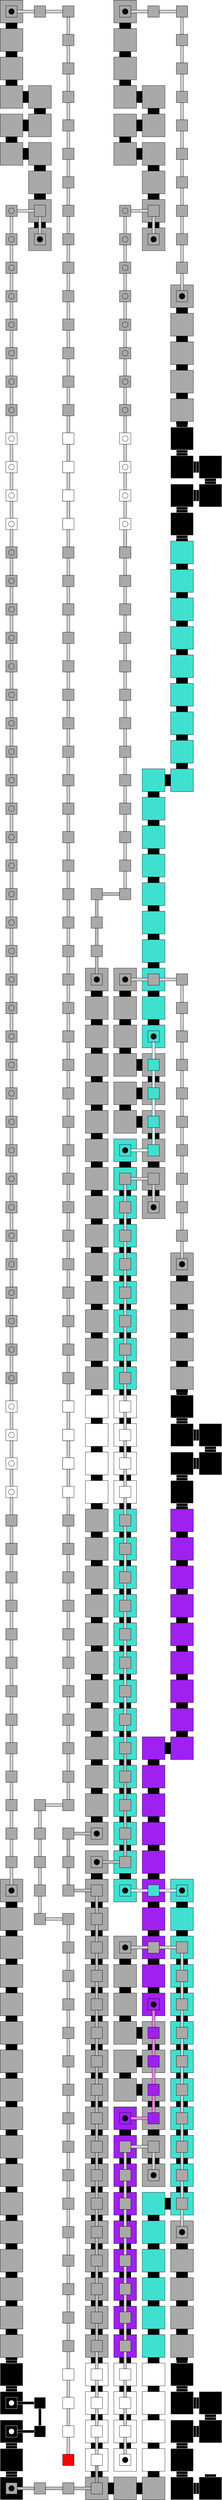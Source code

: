 <?xml version="1.0"?>
<!DOCTYPE ipe SYSTEM "ipe.dtd">
<ipe version="70206" creator="Ipe 7.2.9">
<info created="D:20190331152042" modified="D:20190416003822"/>
<ipestyle name="basic">
<symbol name="arrow/arc(spx)">
<path stroke="sym-stroke" fill="sym-stroke" pen="sym-pen">
0 0 m
-1 0.333 l
-1 -0.333 l
h
</path>
</symbol>
<symbol name="arrow/farc(spx)">
<path stroke="sym-stroke" fill="white" pen="sym-pen">
0 0 m
-1 0.333 l
-1 -0.333 l
h
</path>
</symbol>
<symbol name="arrow/ptarc(spx)">
<path stroke="sym-stroke" fill="sym-stroke" pen="sym-pen">
0 0 m
-1 0.333 l
-0.8 0 l
-1 -0.333 l
h
</path>
</symbol>
<symbol name="arrow/fptarc(spx)">
<path stroke="sym-stroke" fill="white" pen="sym-pen">
0 0 m
-1 0.333 l
-0.8 0 l
-1 -0.333 l
h
</path>
</symbol>
<symbol name="mark/circle(sx)" transformations="translations">
<path fill="sym-stroke">
0.6 0 0 0.6 0 0 e
0.4 0 0 0.4 0 0 e
</path>
</symbol>
<symbol name="mark/disk(sx)" transformations="translations">
<path fill="sym-stroke">
0.6 0 0 0.6 0 0 e
</path>
</symbol>
<symbol name="mark/fdisk(sfx)" transformations="translations">
<group>
<path fill="sym-fill">
0.5 0 0 0.5 0 0 e
</path>
<path fill="sym-stroke" fillrule="eofill">
0.6 0 0 0.6 0 0 e
0.4 0 0 0.4 0 0 e
</path>
</group>
</symbol>
<symbol name="mark/box(sx)" transformations="translations">
<path fill="sym-stroke" fillrule="eofill">
-0.6 -0.6 m
0.6 -0.6 l
0.6 0.6 l
-0.6 0.6 l
h
-0.4 -0.4 m
0.4 -0.4 l
0.4 0.4 l
-0.4 0.4 l
h
</path>
</symbol>
<symbol name="mark/square(sx)" transformations="translations">
<path fill="sym-stroke">
-0.6 -0.6 m
0.6 -0.6 l
0.6 0.6 l
-0.6 0.6 l
h
</path>
</symbol>
<symbol name="mark/fsquare(sfx)" transformations="translations">
<group>
<path fill="sym-fill">
-0.5 -0.5 m
0.5 -0.5 l
0.5 0.5 l
-0.5 0.5 l
h
</path>
<path fill="sym-stroke" fillrule="eofill">
-0.6 -0.6 m
0.6 -0.6 l
0.6 0.6 l
-0.6 0.6 l
h
-0.4 -0.4 m
0.4 -0.4 l
0.4 0.4 l
-0.4 0.4 l
h
</path>
</group>
</symbol>
<symbol name="mark/cross(sx)" transformations="translations">
<group>
<path fill="sym-stroke">
-0.43 -0.57 m
0.57 0.43 l
0.43 0.57 l
-0.57 -0.43 l
h
</path>
<path fill="sym-stroke">
-0.43 0.57 m
0.57 -0.43 l
0.43 -0.57 l
-0.57 0.43 l
h
</path>
</group>
</symbol>
<symbol name="arrow/fnormal(spx)">
<path stroke="sym-stroke" fill="white" pen="sym-pen">
0 0 m
-1 0.333 l
-1 -0.333 l
h
</path>
</symbol>
<symbol name="arrow/pointed(spx)">
<path stroke="sym-stroke" fill="sym-stroke" pen="sym-pen">
0 0 m
-1 0.333 l
-0.8 0 l
-1 -0.333 l
h
</path>
</symbol>
<symbol name="arrow/fpointed(spx)">
<path stroke="sym-stroke" fill="white" pen="sym-pen">
0 0 m
-1 0.333 l
-0.8 0 l
-1 -0.333 l
h
</path>
</symbol>
<symbol name="arrow/linear(spx)">
<path stroke="sym-stroke" pen="sym-pen">
-1 0.333 m
0 0 l
-1 -0.333 l
</path>
</symbol>
<symbol name="arrow/fdouble(spx)">
<path stroke="sym-stroke" fill="white" pen="sym-pen">
0 0 m
-1 0.333 l
-1 -0.333 l
h
-1 0 m
-2 0.333 l
-2 -0.333 l
h
</path>
</symbol>
<symbol name="arrow/double(spx)">
<path stroke="sym-stroke" fill="sym-stroke" pen="sym-pen">
0 0 m
-1 0.333 l
-1 -0.333 l
h
-1 0 m
-2 0.333 l
-2 -0.333 l
h
</path>
</symbol>
<pen name="heavier" value="0.8"/>
<pen name="fat" value="1.2"/>
<pen name="ultrafat" value="2"/>
<symbolsize name="large" value="5"/>
<symbolsize name="small" value="2"/>
<symbolsize name="tiny" value="1.1"/>
<arrowsize name="large" value="10"/>
<arrowsize name="small" value="5"/>
<arrowsize name="tiny" value="3"/>
<color name="red" value="1 0 0"/>
<color name="green" value="0 1 0"/>
<color name="blue" value="0 0 1"/>
<color name="yellow" value="1 1 0"/>
<color name="orange" value="1 0.647 0"/>
<color name="orange2" value="1 0.7 0"/>
<color name="gold" value="1 0.843 0"/>
<color name="purple" value="0.627 0.125 0.941"/>
<color name="gray" value="0.745"/>
<color name="brown" value="0.647 0.165 0.165"/>
<color name="navy" value="0 0 0.502"/>
<color name="pink" value="1 0.753 0.796"/>
<color name="seagreen" value="0.18 0.545 0.341"/>
<color name="turquoise" value="0.251 0.878 0.816"/>
<color name="violet" value="0.933 0.51 0.933"/>
<color name="darkblue" value="0 0 0.545"/>
<color name="darkcyan" value="0 0.545 0.545"/>
<color name="darkgray" value="0.663"/>
<color name="darkgreen" value="0 0.392 0"/>
<color name="darkmagenta" value="0.545 0 0.545"/>
<color name="darkorange" value="1 0.549 0"/>
<color name="darkred" value="0.545 0 0"/>
<color name="lightblue" value="0.678 0.847 0.902"/>
<color name="lightcyan" value="0.878 1 1"/>
<color name="lightgray" value="0.827"/>
<color name="lightgreen" value="0.565 0.933 0.565"/>
<color name="lightyellow" value="1 1 0.878"/>
<dashstyle name="dashed" value="[4] 0"/>
<dashstyle name="dotted" value="[1 3] 0"/>
<dashstyle name="dash dotted" value="[4 2 1 2] 0"/>
<dashstyle name="dash dot dotted" value="[4 2 1 2 1 2] 0"/>
<textsize name="large" value="\large"/>
<textsize name="Large" value="\Large"/>
<textsize name="LARGE" value="\LARGE"/>
<textsize name="huge" value="\huge"/>
<textsize name="Huge" value="\Huge"/>
<textsize name="small" value="\small"/>
<textsize name="footnote" value="\footnotesize"/>
<textsize name="tiny" value="\tiny"/>
<textstyle name="center" begin="\begin{center}" end="\end{center}"/>
<textstyle name="itemize" begin="\begin{itemize}" end="\end{itemize}"/>
<textstyle name="item" begin="\begin{itemize}\item{}" end="\end{itemize}"/>
<gridsize name="4 pts" value="4"/>
<gridsize name="8 pts (~3 mm)" value="8"/>
<gridsize name="16 pts (~6 mm)" value="16"/>
<gridsize name="32 pts (~12 mm)" value="32"/>
<gridsize name="10 pts (~3.5 mm)" value="10"/>
<gridsize name="20 pts (~7 mm)" value="20"/>
<gridsize name="14 pts (~5 mm)" value="14"/>
<gridsize name="28 pts (~10 mm)" value="28"/>
<gridsize name="56 pts (~20 mm)" value="56"/>
<anglesize name="90 deg" value="90"/>
<anglesize name="60 deg" value="60"/>
<anglesize name="45 deg" value="45"/>
<anglesize name="30 deg" value="30"/>
<anglesize name="22.5 deg" value="22.5"/>
<opacity name="10%" value="0.1"/>
<opacity name="30%" value="0.3"/>
<opacity name="50%" value="0.5"/>
<opacity name="75%" value="0.75"/>
<tiling name="falling" angle="-60" step="4" width="1"/>
<tiling name="rising" angle="30" step="4" width="1"/>
</ipestyle>
<ipestyle name="16K_tall">
<layout paper="4096 16384" origin="0 0" frame="4096 16384"/>
</ipestyle>
<page>
<layer name="alpha"/>
<view layers="alpha" active="alpha"/>
<group layer="alpha" matrix="1 0 0 1 -2120 -1592">
<group matrix="1 0 0 1 2260 -80">
<path matrix="1 0 0 1 -164 1328" stroke="black" fill="darkgray">
320 392 m
320 360 l
352 360 l
352 392 l
h
</path>
<path matrix="2 0 0 0.25 -460 1618" stroke="black" fill="black">
320 424 m
320 408 l
312 408 l
312 424 l
h
</path>
<path matrix="0.5 0 0 1 -4 1288" stroke="black" fill="black">
320 424 m
320 408 l
312 408 l
312 424 l
h
</path>
</group>
<group matrix="1 0 0 1 2180 -176">
<path matrix="1 0 0 1 -164 1424" stroke="black" fill="darkgray">
320 392 m
320 360 l
352 360 l
352 392 l
h
</path>
<path matrix="0.5 0 0 1 32 1384" stroke="black" fill="black">
320 424 m
320 408 l
312 408 l
312 424 l
h
</path>
<path matrix="2 0 0 0.25 -460 1714" stroke="black" fill="black">
320 424 m
320 408 l
312 408 l
312 424 l
h
</path>
</group>
<group matrix="1 0 0 1 2220 -272">
<path matrix="1 0 0 1 -164 1520" stroke="black" fill="darkgray">
320 392 m
320 360 l
352 360 l
352 392 l
h
</path>
<path matrix="0.5 0 0 1 -4 1480" stroke="black" fill="black">
320 424 m
320 408 l
312 408 l
312 424 l
h
</path>
<path matrix="0.5 0 0 1 32 1480" stroke="black" fill="black">
320 424 m
320 408 l
312 408 l
312 424 l
h
</path>
</group>
</group>
<group matrix="1 0 0 1 -360 -2520">
<group matrix="1 0 0 1 -68 40">
<path matrix="1 0 0 1 324 2176" stroke="black" fill="white">
320 392 m
320 360 l
352 360 l
352 392 l
h
</path>
<path matrix="2 0 0 0.25 28 2430" stroke="black" fill="black">
320 424 m
320 408 l
312 408 l
312 424 l
h
</path>
<path matrix="2 0 0 0.25 28 2466" stroke="black" fill="black">
320 424 m
320 408 l
312 408 l
312 424 l
h
</path>
</group>
<group matrix="1 0 0 1 -68 80">
<path matrix="1 0 0 1 324 2176" stroke="black" fill="white">
320 392 m
320 360 l
352 360 l
352 392 l
h
</path>
<path matrix="2 0 0 0.25 28 2430" stroke="black" fill="black">
320 424 m
320 408 l
312 408 l
312 424 l
h
</path>
<path matrix="2 0 0 0.25 28 2466" stroke="black" fill="black">
320 424 m
320 408 l
312 408 l
312 424 l
h
</path>
</group>
<group matrix="1 0 0 1 -68 120">
<path matrix="1 0 0 1 324 2176" stroke="black" fill="white">
320 392 m
320 360 l
352 360 l
352 392 l
h
</path>
<path matrix="2 0 0 0.25 28 2430" stroke="black" fill="black">
320 424 m
320 408 l
312 408 l
312 424 l
h
</path>
<path matrix="2 0 0 0.25 28 2466" stroke="black" fill="black">
320 424 m
320 408 l
312 408 l
312 424 l
h
</path>
</group>
<group matrix="1 0 0 1 -68 160">
<path matrix="1 0 0 1 324 2176" stroke="black" fill="white">
320 392 m
320 360 l
352 360 l
352 392 l
h
</path>
<path matrix="2 0 0 0.25 28 2430" stroke="black" fill="black">
320 424 m
320 408 l
312 408 l
312 424 l
h
</path>
<path matrix="2 0 0 0.25 28 2466" stroke="black" fill="black">
320 424 m
320 408 l
312 408 l
312 424 l
h
</path>
</group>
</group>
<group matrix="1 0 0 1 -320 -1160">
<group matrix="1 0 0 1 -68 40">
<path matrix="1 0 0 1 324 2176" stroke="black" fill="white">
320 392 m
320 360 l
352 360 l
352 392 l
h
</path>
<path matrix="2 0 0 0.25 28 2430" stroke="black" fill="black">
320 424 m
320 408 l
312 408 l
312 424 l
h
</path>
<path matrix="2 0 0 0.25 28 2466" stroke="black" fill="black">
320 424 m
320 408 l
312 408 l
312 424 l
h
</path>
</group>
<group matrix="1 0 0 1 -68 80">
<path matrix="1 0 0 1 324 2176" stroke="black" fill="white">
320 392 m
320 360 l
352 360 l
352 392 l
h
</path>
<path matrix="2 0 0 0.25 28 2430" stroke="black" fill="black">
320 424 m
320 408 l
312 408 l
312 424 l
h
</path>
<path matrix="2 0 0 0.25 28 2466" stroke="black" fill="black">
320 424 m
320 408 l
312 408 l
312 424 l
h
</path>
</group>
<group matrix="1 0 0 1 -68 120">
<path matrix="1 0 0 1 324 2176" stroke="black" fill="white">
320 392 m
320 360 l
352 360 l
352 392 l
h
</path>
<path matrix="2 0 0 0.25 28 2430" stroke="black" fill="black">
320 424 m
320 408 l
312 408 l
312 424 l
h
</path>
<path matrix="2 0 0 0.25 28 2466" stroke="black" fill="black">
320 424 m
320 408 l
312 408 l
312 424 l
h
</path>
</group>
<group matrix="1 0 0 1 -68 160">
<path matrix="1 0 0 1 324 2176" stroke="black" fill="white">
320 392 m
320 360 l
352 360 l
352 392 l
h
</path>
<path matrix="2 0 0 0.25 28 2430" stroke="black" fill="black">
320 424 m
320 408 l
312 408 l
312 424 l
h
</path>
<path matrix="2 0 0 0.25 28 2466" stroke="black" fill="black">
320 424 m
320 408 l
312 408 l
312 424 l
h
</path>
</group>
</group>
<group matrix="1 0 0 1 -360 -1160">
<group matrix="1 0 0 1 -68 40">
<path matrix="1 0 0 1 324 2176" stroke="black" fill="white">
320 392 m
320 360 l
352 360 l
352 392 l
h
</path>
<path matrix="2 0 0 0.25 28 2430" stroke="black" fill="black">
320 424 m
320 408 l
312 408 l
312 424 l
h
</path>
<path matrix="2 0 0 0.25 28 2466" stroke="black" fill="black">
320 424 m
320 408 l
312 408 l
312 424 l
h
</path>
</group>
<group matrix="1 0 0 1 -68 80">
<path matrix="1 0 0 1 324 2176" stroke="black" fill="white">
320 392 m
320 360 l
352 360 l
352 392 l
h
</path>
<path matrix="2 0 0 0.25 28 2430" stroke="black" fill="black">
320 424 m
320 408 l
312 408 l
312 424 l
h
</path>
<path matrix="2 0 0 0.25 28 2466" stroke="black" fill="black">
320 424 m
320 408 l
312 408 l
312 424 l
h
</path>
</group>
<group matrix="1 0 0 1 -68 120">
<path matrix="1 0 0 1 324 2176" stroke="black" fill="white">
320 392 m
320 360 l
352 360 l
352 392 l
h
</path>
<path matrix="2 0 0 0.25 28 2430" stroke="black" fill="black">
320 424 m
320 408 l
312 408 l
312 424 l
h
</path>
<path matrix="2 0 0 0.25 28 2466" stroke="black" fill="black">
320 424 m
320 408 l
312 408 l
312 424 l
h
</path>
</group>
<group matrix="1 0 0 1 -68 160">
<path matrix="1 0 0 1 324 2176" stroke="black" fill="white">
320 392 m
320 360 l
352 360 l
352 392 l
h
</path>
<path matrix="2 0 0 0.25 28 2430" stroke="black" fill="black">
320 424 m
320 408 l
312 408 l
312 424 l
h
</path>
<path matrix="2 0 0 0.25 28 2466" stroke="black" fill="black">
320 424 m
320 408 l
312 408 l
312 424 l
h
</path>
</group>
</group>
<group matrix="1 0 0 1 -696 -48">
<group matrix="1 0 0 1 -2372 -28">
<path matrix="2 0 0 0.25 2708 1866" stroke="black" fill="black">
320 424 m
320 408 l
312 408 l
312 424 l
h
</path>
<path matrix="1 0 0 1 3004 1612" stroke="black" fill="turquoise">
320 392 m
320 360 l
352 360 l
352 392 l
h
</path>
</group>
<group matrix="1 0 0 1 -2372 -28">
<group matrix="1 0 0 1 3180 364">
<path matrix="2 0 0 0.25 -472 1462" stroke="black" fill="black">
320 424 m
320 408 l
312 408 l
312 424 l
h
</path>
<path matrix="2 0 0 0.25 -472 1498" stroke="black" fill="black">
320 424 m
320 408 l
312 408 l
312 424 l
h
</path>
<path matrix="1 0 0 1 -176 1208" stroke="black" fill="turquoise">
320 392 m
320 360 l
352 360 l
352 392 l
h
</path>
</group>
</group>
<group matrix="1 0 0 1 -2372 -68">
<group matrix="1 0 0 1 3180 364">
<path matrix="2 0 0 0.25 -472 1462" stroke="black" fill="black">
320 424 m
320 408 l
312 408 l
312 424 l
h
</path>
<path matrix="2 0 0 0.25 -472 1498" stroke="black" fill="black">
320 424 m
320 408 l
312 408 l
312 424 l
h
</path>
<path matrix="1 0 0 1 -176 1208" stroke="black" fill="turquoise">
320 392 m
320 360 l
352 360 l
352 392 l
h
</path>
</group>
</group>
<group matrix="1 0 0 1 -2372 -108">
<group matrix="1 0 0 1 3180 364">
<path matrix="2 0 0 0.25 -472 1462" stroke="black" fill="black">
320 424 m
320 408 l
312 408 l
312 424 l
h
</path>
<path matrix="2 0 0 0.25 -472 1498" stroke="black" fill="black">
320 424 m
320 408 l
312 408 l
312 424 l
h
</path>
<path matrix="1 0 0 1 -176 1208" stroke="black" fill="turquoise">
320 392 m
320 360 l
352 360 l
352 392 l
h
</path>
</group>
</group>
<group matrix="1 0 0 1 -2372 -148">
<group matrix="1 0 0 1 3180 364">
<path matrix="2 0 0 0.25 -472 1462" stroke="black" fill="black">
320 424 m
320 408 l
312 408 l
312 424 l
h
</path>
<path matrix="2 0 0 0.25 -472 1498" stroke="black" fill="black">
320 424 m
320 408 l
312 408 l
312 424 l
h
</path>
<path matrix="1 0 0 1 -176 1208" stroke="black" fill="turquoise">
320 392 m
320 360 l
352 360 l
352 392 l
h
</path>
</group>
</group>
<group matrix="1 0 0 1 -2372 -188">
<group matrix="1 0 0 1 3180 364">
<path matrix="2 0 0 0.25 -472 1462" stroke="black" fill="black">
320 424 m
320 408 l
312 408 l
312 424 l
h
</path>
<path matrix="2 0 0 0.25 -472 1498" stroke="black" fill="black">
320 424 m
320 408 l
312 408 l
312 424 l
h
</path>
<path matrix="1 0 0 1 -176 1208" stroke="black" fill="turquoise">
320 392 m
320 360 l
352 360 l
352 392 l
h
</path>
</group>
</group>
<group matrix="1 0 0 1 -2372 -228">
<group matrix="1 0 0 1 3180 364">
<path matrix="2 0 0 0.25 -472 1462" stroke="black" fill="black">
320 424 m
320 408 l
312 408 l
312 424 l
h
</path>
<path matrix="2 0 0 0.25 -472 1498" stroke="black" fill="black">
320 424 m
320 408 l
312 408 l
312 424 l
h
</path>
<path matrix="1 0 0 1 -176 1208" stroke="black" fill="turquoise">
320 392 m
320 360 l
352 360 l
352 392 l
h
</path>
</group>
</group>
<group matrix="1 0 0 1 -2372 -268">
<group matrix="1 0 0 1 3180 364">
<path matrix="2 0 0 0.25 -472 1462" stroke="black" fill="black">
320 424 m
320 408 l
312 408 l
312 424 l
h
</path>
<path matrix="2 0 0 0.25 -472 1498" stroke="black" fill="black">
320 424 m
320 408 l
312 408 l
312 424 l
h
</path>
<path matrix="1 0 0 1 -176 1208" stroke="black" fill="turquoise">
320 392 m
320 360 l
352 360 l
352 392 l
h
</path>
</group>
</group>
<group matrix="1 0 0 1 -2372 -308">
<group matrix="1 0 0 1 3180 364">
<path matrix="2 0 0 0.25 -472 1462" stroke="black" fill="black">
320 424 m
320 408 l
312 408 l
312 424 l
h
</path>
<path matrix="2 0 0 0.25 -472 1498" stroke="black" fill="black">
320 424 m
320 408 l
312 408 l
312 424 l
h
</path>
<path matrix="1 0 0 1 -176 1208" stroke="black" fill="turquoise">
320 392 m
320 360 l
352 360 l
352 392 l
h
</path>
</group>
</group>
</group>
<group matrix="1 0 0 1 -1024 -80">
<group matrix="1 0 0 1 1120 -2296">
<path matrix="1 0 0 1 -160 2232" stroke="black" fill="purple">
320 392 m
320 360 l
352 360 l
352 392 l
h
</path>
<path matrix="2 0 0 0.25 -456 2486" stroke="black" fill="black">
320 424 m
320 408 l
312 408 l
312 424 l
h
</path>
<path matrix="2 0 0 0.25 -456 2522" stroke="black" fill="black">
320 424 m
320 408 l
312 408 l
312 424 l
h
</path>
</group>
<group>
<group matrix="1 0 0 1 -2076 16">
<path matrix="1 0 0 1 3036 240" stroke="black" fill="purple">
320 392 m
320 360 l
352 360 l
352 392 l
h
</path>
<path matrix="2 0 0 0.25 2740 494" stroke="black" fill="black">
320 424 m
320 408 l
312 408 l
312 424 l
h
</path>
</group>
<group matrix="1 0 0 1 1120 -2016">
<path matrix="1 0 0 1 -160 2232" stroke="black" fill="purple">
320 392 m
320 360 l
352 360 l
352 392 l
h
</path>
<path matrix="2 0 0 0.25 -456 2486" stroke="black" fill="black">
320 424 m
320 408 l
312 408 l
312 424 l
h
</path>
<path matrix="2 0 0 0.25 -456 2522" stroke="black" fill="black">
320 424 m
320 408 l
312 408 l
312 424 l
h
</path>
</group>
<group matrix="1 0 0 1 1120 -2056">
<path matrix="1 0 0 1 -160 2232" stroke="black" fill="purple">
320 392 m
320 360 l
352 360 l
352 392 l
h
</path>
<path matrix="2 0 0 0.25 -456 2486" stroke="black" fill="black">
320 424 m
320 408 l
312 408 l
312 424 l
h
</path>
<path matrix="2 0 0 0.25 -456 2522" stroke="black" fill="black">
320 424 m
320 408 l
312 408 l
312 424 l
h
</path>
</group>
<group matrix="1 0 0 1 1120 -2096">
<path matrix="1 0 0 1 -160 2232" stroke="black" fill="purple">
320 392 m
320 360 l
352 360 l
352 392 l
h
</path>
<path matrix="2 0 0 0.25 -456 2486" stroke="black" fill="black">
320 424 m
320 408 l
312 408 l
312 424 l
h
</path>
<path matrix="2 0 0 0.25 -456 2522" stroke="black" fill="black">
320 424 m
320 408 l
312 408 l
312 424 l
h
</path>
</group>
<group matrix="1 0 0 1 1120 -2136">
<path matrix="1 0 0 1 -160 2232" stroke="black" fill="purple">
320 392 m
320 360 l
352 360 l
352 392 l
h
</path>
<path matrix="2 0 0 0.25 -456 2486" stroke="black" fill="black">
320 424 m
320 408 l
312 408 l
312 424 l
h
</path>
<path matrix="2 0 0 0.25 -456 2522" stroke="black" fill="black">
320 424 m
320 408 l
312 408 l
312 424 l
h
</path>
</group>
<group matrix="1 0 0 1 1120 -2176">
<path matrix="1 0 0 1 -160 2232" stroke="black" fill="purple">
320 392 m
320 360 l
352 360 l
352 392 l
h
</path>
<path matrix="2 0 0 0.25 -456 2486" stroke="black" fill="black">
320 424 m
320 408 l
312 408 l
312 424 l
h
</path>
<path matrix="2 0 0 0.25 -456 2522" stroke="black" fill="black">
320 424 m
320 408 l
312 408 l
312 424 l
h
</path>
</group>
<group matrix="1 0 0 1 1120 -2216">
<path matrix="1 0 0 1 -160 2232" stroke="black" fill="purple">
320 392 m
320 360 l
352 360 l
352 392 l
h
</path>
<path matrix="2 0 0 0.25 -456 2486" stroke="black" fill="black">
320 424 m
320 408 l
312 408 l
312 424 l
h
</path>
<path matrix="2 0 0 0.25 -456 2522" stroke="black" fill="black">
320 424 m
320 408 l
312 408 l
312 424 l
h
</path>
</group>
<group matrix="1 0 0 1 1120 -2256">
<path matrix="1 0 0 1 -160 2232" stroke="black" fill="purple">
320 392 m
320 360 l
352 360 l
352 392 l
h
</path>
<path matrix="2 0 0 0.25 -456 2486" stroke="black" fill="black">
320 424 m
320 408 l
312 408 l
312 424 l
h
</path>
<path matrix="2 0 0 0.25 -456 2522" stroke="black" fill="black">
320 424 m
320 408 l
312 408 l
312 424 l
h
</path>
</group>
</group>
</group>
<group matrix="1 0 0 1 -696 -48">
<group matrix="1 0 0 1 56 -840">
<group matrix="1 0 0 1 752 616">
<path matrix="2 0 0 0.25 -472 1462" stroke="black" fill="black">
320 424 m
320 408 l
312 408 l
312 424 l
h
</path>
<path matrix="2 0 0 0.25 -472 1498" stroke="black" fill="black">
320 424 m
320 408 l
312 408 l
312 424 l
h
</path>
<path matrix="1 0 0 1 -176 1208" stroke="black" fill="turquoise">
320 392 m
320 360 l
352 360 l
352 392 l
h
</path>
</group>
<group matrix="1 0 0 1 -1768 -2144">
<group matrix="1 0 0 1 1464 1352">
<group matrix="1 0 0 1 1136 608">
<path matrix="2 0 0 0.25 -472 1462" stroke="black" fill="black">
320 424 m
320 408 l
312 408 l
312 424 l
h
</path>
<path matrix="2 0 0 0.25 -472 1498" stroke="black" fill="black">
320 424 m
320 408 l
312 408 l
312 424 l
h
</path>
<path matrix="1 0 0 1 -176 1208" stroke="black" fill="turquoise">
320 392 m
320 360 l
352 360 l
352 392 l
h
</path>
</group>
<group matrix="1 0 0 1 1136 648">
<path matrix="2 0 0 0.25 -472 1462" stroke="black" fill="black">
320 424 m
320 408 l
312 408 l
312 424 l
h
</path>
<path matrix="2 0 0 0.25 -472 1498" stroke="black" fill="black">
320 424 m
320 408 l
312 408 l
312 424 l
h
</path>
<path matrix="1 0 0 1 -176 1208" stroke="black" fill="turquoise">
320 392 m
320 360 l
352 360 l
352 392 l
h
</path>
</group>
<group matrix="1 0 0 1 1136 688">
<path matrix="2 0 0 0.25 -472 1462" stroke="black" fill="black">
320 424 m
320 408 l
312 408 l
312 424 l
h
</path>
<path matrix="2 0 0 0.25 -472 1498" stroke="black" fill="black">
320 424 m
320 408 l
312 408 l
312 424 l
h
</path>
<path matrix="1 0 0 1 -176 1208" stroke="black" fill="turquoise">
320 392 m
320 360 l
352 360 l
352 392 l
h
</path>
</group>
<group matrix="1 0 0 1 1136 728">
<path matrix="2 0 0 0.25 -472 1462" stroke="black" fill="black">
320 424 m
320 408 l
312 408 l
312 424 l
h
</path>
<path matrix="2 0 0 0.25 -472 1498" stroke="black" fill="black">
320 424 m
320 408 l
312 408 l
312 424 l
h
</path>
<path matrix="1 0 0 1 -176 1208" stroke="black" fill="turquoise">
320 392 m
320 360 l
352 360 l
352 392 l
h
</path>
</group>
<group matrix="1 0 0 1 1136 768">
<path matrix="2 0 0 0.25 -472 1462" stroke="black" fill="black">
320 424 m
320 408 l
312 408 l
312 424 l
h
</path>
<path matrix="2 0 0 0.25 -472 1498" stroke="black" fill="black">
320 424 m
320 408 l
312 408 l
312 424 l
h
</path>
<path matrix="1 0 0 1 -176 1208" stroke="black" fill="turquoise">
320 392 m
320 360 l
352 360 l
352 392 l
h
</path>
</group>
<group matrix="1 0 0 1 1136 808">
<path matrix="2 0 0 0.25 -472 1462" stroke="black" fill="black">
320 424 m
320 408 l
312 408 l
312 424 l
h
</path>
<path matrix="2 0 0 0.25 -472 1498" stroke="black" fill="black">
320 424 m
320 408 l
312 408 l
312 424 l
h
</path>
<path matrix="1 0 0 1 -176 1208" stroke="black" fill="turquoise">
320 392 m
320 360 l
352 360 l
352 392 l
h
</path>
</group>
<group matrix="1 0 0 1 1136 848">
<path matrix="2 0 0 0.25 -472 1462" stroke="black" fill="black">
320 424 m
320 408 l
312 408 l
312 424 l
h
</path>
<path matrix="2 0 0 0.25 -472 1498" stroke="black" fill="black">
320 424 m
320 408 l
312 408 l
312 424 l
h
</path>
<path matrix="1 0 0 1 -176 1208" stroke="black" fill="turquoise">
320 392 m
320 360 l
352 360 l
352 392 l
h
</path>
</group>
<group matrix="1 0 0 1 1136 888">
<path matrix="2 0 0 0.25 -472 1462" stroke="black" fill="black">
320 424 m
320 408 l
312 408 l
312 424 l
h
</path>
<path matrix="2 0 0 0.25 -472 1498" stroke="black" fill="black">
320 424 m
320 408 l
312 408 l
312 424 l
h
</path>
<path matrix="1 0 0 1 -176 1208" stroke="black" fill="turquoise">
320 392 m
320 360 l
352 360 l
352 392 l
h
</path>
</group>
<group matrix="1 0 0 1 1136 928">
<path matrix="2 0 0 0.25 -472 1462" stroke="black" fill="black">
320 424 m
320 408 l
312 408 l
312 424 l
h
</path>
<path matrix="2 0 0 0.25 -472 1498" stroke="black" fill="black">
320 424 m
320 408 l
312 408 l
312 424 l
h
</path>
<path matrix="1 0 0 1 -176 1208" stroke="black" fill="turquoise">
320 392 m
320 360 l
352 360 l
352 392 l
h
</path>
</group>
<group matrix="1 0 0 1 1232 1112">
<path matrix="2 0 0 0.25 -568 1318" stroke="black" fill="black">
320 424 m
320 408 l
312 408 l
312 424 l
h
</path>
<path matrix="1 0 0 1 -272 1064" stroke="black" fill="turquoise">
320 392 m
320 360 l
352 360 l
352 392 l
h
</path>
</group>
</group>
<group matrix="1 0 0 1 2600 2120">
<path matrix="2 0 0 0.25 -472 1258" stroke="black" fill="black">
320 424 m
320 408 l
312 408 l
312 424 l
h
</path>
<path matrix="0.5 0 0 1 -16 928" stroke="black" fill="black">
320 424 m
320 408 l
312 408 l
312 424 l
h
</path>
<path matrix="1 0 0 1 -176 968" stroke="black" fill="turquoise">
320 392 m
320 360 l
352 360 l
352 392 l
h
</path>
</group>
<group matrix="1 0 0 1 2600 1920">
<path matrix="2 0 0 0.25 -472 1462" stroke="black" fill="black">
320 424 m
320 408 l
312 408 l
312 424 l
h
</path>
<path matrix="2 0 0 0.25 -472 1498" stroke="black" fill="black">
320 424 m
320 408 l
312 408 l
312 424 l
h
</path>
<path matrix="1 0 0 1 -176 1208" stroke="black" fill="turquoise">
320 392 m
320 360 l
352 360 l
352 392 l
h
</path>
</group>
</group>
<group matrix="1 0 0 1 848 224">
<path matrix="2 0 0 0.25 -568 1450" stroke="black" fill="black">
320 424 m
320 408 l
312 408 l
312 424 l
h
</path>
<path matrix="1 0 0 1 -272 1160" stroke="black" fill="turquoise">
320 392 m
320 360 l
352 360 l
352 392 l
h
</path>
</group>
<group matrix="1 0 0 1 752 216">
<path matrix="2 0 0 0.25 -472 1462" stroke="black" fill="black">
320 424 m
320 408 l
312 408 l
312 424 l
h
</path>
<path matrix="2 0 0 0.25 -472 1498" stroke="black" fill="black">
320 424 m
320 408 l
312 408 l
312 424 l
h
</path>
<path matrix="1 0 0 1 -176 1208" stroke="black" fill="turquoise">
320 392 m
320 360 l
352 360 l
352 392 l
h
</path>
</group>
<group matrix="1 0 0 1 752 416">
<path matrix="2 0 0 0.25 -472 1462" stroke="black" fill="black">
320 424 m
320 408 l
312 408 l
312 424 l
h
</path>
<path matrix="2 0 0 0.25 -472 1498" stroke="black" fill="black">
320 424 m
320 408 l
312 408 l
312 424 l
h
</path>
<path matrix="1 0 0 1 -176 1208" stroke="black" fill="turquoise">
320 392 m
320 360 l
352 360 l
352 392 l
h
</path>
</group>
<group matrix="1 0 0 1 752 456">
<path matrix="2 0 0 0.25 -472 1462" stroke="black" fill="black">
320 424 m
320 408 l
312 408 l
312 424 l
h
</path>
<path matrix="2 0 0 0.25 -472 1498" stroke="black" fill="black">
320 424 m
320 408 l
312 408 l
312 424 l
h
</path>
<path matrix="1 0 0 1 -176 1208" stroke="black" fill="turquoise">
320 392 m
320 360 l
352 360 l
352 392 l
h
</path>
</group>
<group matrix="1 0 0 1 752 496">
<path matrix="2 0 0 0.25 -472 1462" stroke="black" fill="black">
320 424 m
320 408 l
312 408 l
312 424 l
h
</path>
<path matrix="2 0 0 0.25 -472 1498" stroke="black" fill="black">
320 424 m
320 408 l
312 408 l
312 424 l
h
</path>
<path matrix="1 0 0 1 -176 1208" stroke="black" fill="turquoise">
320 392 m
320 360 l
352 360 l
352 392 l
h
</path>
</group>
<group matrix="1 0 0 1 752 536">
<path matrix="2 0 0 0.25 -472 1462" stroke="black" fill="black">
320 424 m
320 408 l
312 408 l
312 424 l
h
</path>
<path matrix="2 0 0 0.25 -472 1498" stroke="black" fill="black">
320 424 m
320 408 l
312 408 l
312 424 l
h
</path>
<path matrix="1 0 0 1 -176 1208" stroke="black" fill="turquoise">
320 392 m
320 360 l
352 360 l
352 392 l
h
</path>
</group>
<group matrix="1 0 0 1 752 576">
<path matrix="2 0 0 0.25 -472 1462" stroke="black" fill="black">
320 424 m
320 408 l
312 408 l
312 424 l
h
</path>
<path matrix="2 0 0 0.25 -472 1498" stroke="black" fill="black">
320 424 m
320 408 l
312 408 l
312 424 l
h
</path>
<path matrix="1 0 0 1 -176 1208" stroke="black" fill="turquoise">
320 392 m
320 360 l
352 360 l
352 392 l
h
</path>
</group>
<group matrix="1 0 0 1 -1492 68">
<group matrix="1 0 0 1 2244 308">
<path matrix="2 0 0 0.25 -472 1462" stroke="black" fill="black">
320 424 m
320 408 l
312 408 l
312 424 l
h
</path>
<path matrix="2 0 0 0.25 -472 1498" stroke="black" fill="black">
320 424 m
320 408 l
312 408 l
312 424 l
h
</path>
<path matrix="1 0 0 1 -176 1208" stroke="black" fill="turquoise">
320 392 m
320 360 l
352 360 l
352 392 l
h
</path>
</group>
<group matrix="1 0 0 1 2244 268">
<path matrix="2 0 0 0.25 -472 1462" stroke="black" fill="black">
320 424 m
320 408 l
312 408 l
312 424 l
h
</path>
<path matrix="2 0 0 0.25 -472 1498" stroke="black" fill="black">
320 424 m
320 408 l
312 408 l
312 424 l
h
</path>
<path matrix="1 0 0 1 -176 1208" stroke="black" fill="turquoise">
320 392 m
320 360 l
352 360 l
352 392 l
h
</path>
</group>
<group matrix="1 0 0 1 2244 228">
<path matrix="2 0 0 0.25 -472 1462" stroke="black" fill="black">
320 424 m
320 408 l
312 408 l
312 424 l
h
</path>
<path matrix="2 0 0 0.25 -472 1498" stroke="black" fill="black">
320 424 m
320 408 l
312 408 l
312 424 l
h
</path>
<path matrix="1 0 0 1 -176 1208" stroke="black" fill="turquoise">
320 392 m
320 360 l
352 360 l
352 392 l
h
</path>
</group>
<group matrix="1 0 0 1 2244 188">
<path matrix="2 0 0 0.25 -472 1462" stroke="black" fill="black">
320 424 m
320 408 l
312 408 l
312 424 l
h
</path>
<path matrix="2 0 0 0.25 -472 1498" stroke="black" fill="black">
320 424 m
320 408 l
312 408 l
312 424 l
h
</path>
<path matrix="1 0 0 1 -176 1208" stroke="black" fill="turquoise">
320 392 m
320 360 l
352 360 l
352 392 l
h
</path>
</group>
</group>
<group matrix="1 0 0 1 752 656">
<path matrix="2 0 0 0.25 -472 1462" stroke="black" fill="black">
320 424 m
320 408 l
312 408 l
312 424 l
h
</path>
<path matrix="2 0 0 0.25 -472 1498" stroke="black" fill="black">
320 424 m
320 408 l
312 408 l
312 424 l
h
</path>
<path matrix="1 0 0 1 -176 1208" stroke="black" fill="turquoise">
320 392 m
320 360 l
352 360 l
352 392 l
h
</path>
</group>
<group matrix="1 0 0 1 752 696">
<path matrix="2 0 0 0.25 -472 1462" stroke="black" fill="black">
320 424 m
320 408 l
312 408 l
312 424 l
h
</path>
<path matrix="2 0 0 0.25 -472 1498" stroke="black" fill="black">
320 424 m
320 408 l
312 408 l
312 424 l
h
</path>
<path matrix="1 0 0 1 -176 1208" stroke="black" fill="turquoise">
320 392 m
320 360 l
352 360 l
352 392 l
h
</path>
</group>
</group>
<group>
<group matrix="1 0 0 1 -2316 -8">
<path matrix="0.5 0 0 1 3184 72" stroke="black" fill="black">
320 424 m
320 408 l
312 408 l
312 424 l
h
</path>
<path matrix="2 0 0 0.25 2692 366" stroke="black" fill="black">
320 424 m
320 408 l
312 408 l
312 424 l
h
</path>
<path matrix="1 0 0 1 2988 112" stroke="black" fill="turquoise">
320 392 m
320 360 l
352 360 l
352 392 l
h
</path>
</group>
<group matrix="1 0 0 1 -2276 72">
<group>
<path matrix="2 0 0 0.25 2652 246" stroke="black" fill="black">
320 424 m
320 408 l
312 408 l
312 424 l
h
</path>
<path matrix="2 0 0 0.25 2652 282" stroke="black" fill="black">
320 424 m
320 408 l
312 408 l
312 424 l
h
</path>
<path matrix="1 0 0 1 2948 -8" stroke="black" fill="turquoise">
320 392 m
320 360 l
352 360 l
352 392 l
h
</path>
</group>
</group>
<group matrix="1 0 0 1 -2276 32">
<group>
<path matrix="2 0 0 0.25 2652 246" stroke="black" fill="black">
320 424 m
320 408 l
312 408 l
312 424 l
h
</path>
<path matrix="2 0 0 0.25 2652 282" stroke="black" fill="black">
320 424 m
320 408 l
312 408 l
312 424 l
h
</path>
<path matrix="1 0 0 1 2948 -8" stroke="black" fill="turquoise">
320 392 m
320 360 l
352 360 l
352 392 l
h
</path>
</group>
</group>
<group matrix="1 0 0 1 -2276 -8">
<group>
<path matrix="2 0 0 0.25 2652 246" stroke="black" fill="black">
320 424 m
320 408 l
312 408 l
312 424 l
h
</path>
<path matrix="2 0 0 0.25 2652 282" stroke="black" fill="black">
320 424 m
320 408 l
312 408 l
312 424 l
h
</path>
<path matrix="1 0 0 1 2948 -8" stroke="black" fill="turquoise">
320 392 m
320 360 l
352 360 l
352 392 l
h
</path>
</group>
</group>
<group matrix="1 0 0 1 -2276 -48">
<group>
<path matrix="2 0 0 0.25 2652 246" stroke="black" fill="black">
320 424 m
320 408 l
312 408 l
312 424 l
h
</path>
<path matrix="2 0 0 0.25 2652 282" stroke="black" fill="black">
320 424 m
320 408 l
312 408 l
312 424 l
h
</path>
<path matrix="1 0 0 1 2948 -8" stroke="black" fill="turquoise">
320 392 m
320 360 l
352 360 l
352 392 l
h
</path>
</group>
</group>
<group matrix="1 0 0 1 -2276 -88">
<group>
<path matrix="2 0 0 0.25 2652 246" stroke="black" fill="black">
320 424 m
320 408 l
312 408 l
312 424 l
h
</path>
<path matrix="2 0 0 0.25 2652 282" stroke="black" fill="black">
320 424 m
320 408 l
312 408 l
312 424 l
h
</path>
<path matrix="1 0 0 1 2948 -8" stroke="black" fill="turquoise">
320 392 m
320 360 l
352 360 l
352 392 l
h
</path>
</group>
</group>
</group>
</group>
<group matrix="1 0 0 1 -2836 -436">
<group matrix="1 0 0 1 2872 -492">
<group>
<path matrix="1 0 0 1 -260 1424" stroke="black" fill="darkgray">
320 392 m
320 360 l
352 360 l
352 392 l
h
</path>
<path matrix="2 0 0 0.25 -556 1678" stroke="black" fill="black">
320 424 m
320 408 l
312 408 l
312 424 l
h
</path>
</group>
</group>
<group>
<group matrix="1 0 0 1 136 -344">
<group matrix="1 0 0 1 2456 616">
<group matrix="1 0 0 1 -28 24">
<path matrix="1 0 0 1 48 76" stroke="black" fill="darkgray">
320 392 m
320 360 l
352 360 l
352 392 l
h
</path>
<path matrix="2 0 0 0.25 -248 366" stroke="black" fill="black">
320 424 m
320 408 l
312 408 l
312 424 l
h
</path>
<path matrix="2 0 0 0.25 -248 330" stroke="black" fill="black">
320 424 m
320 408 l
312 408 l
312 424 l
h
</path>
<path matrix="1 0 0 1 48 36" stroke="black" fill="darkgray">
320 392 m
320 360 l
352 360 l
352 392 l
h
</path>
<path matrix="2 0 0 0.25 -248 326" stroke="black" fill="black">
320 424 m
320 408 l
312 408 l
312 424 l
h
</path>
<path matrix="2 0 0 0.25 -248 290" stroke="black" fill="black">
320 424 m
320 408 l
312 408 l
312 424 l
h
</path>
<path matrix="1 0 0 1 48 -4" stroke="black" fill="darkgray">
320 392 m
320 360 l
352 360 l
352 392 l
h
</path>
<path matrix="2 0 0 0.25 -248 286" stroke="black" fill="black">
320 424 m
320 408 l
312 408 l
312 424 l
h
</path>
<path matrix="2 0 0 0.25 -248 250" stroke="black" fill="black">
320 424 m
320 408 l
312 408 l
312 424 l
h
</path>
</group>
<group matrix="1 0 0 1 -276 -2452">
<path matrix="1 0 0 1 296 2592" stroke="black" fill="darkgray">
320 392 m
320 360 l
352 360 l
352 392 l
h
</path>
<path matrix="1 0 0 1 296 2632" stroke="black" fill="darkgray">
320 392 m
320 360 l
352 360 l
352 392 l
h
</path>
<path matrix="2 0 0 0.25 0 2886" stroke="black" fill="black">
320 424 m
320 408 l
312 408 l
312 424 l
h
</path>
<path matrix="2 0 0 0.25 0 2882" stroke="black" fill="black">
320 424 m
320 408 l
312 408 l
312 424 l
h
</path>
</group>
</group>
<path matrix="2 0 0 0.25 2180 1010" stroke="black" fill="black">
320 424 m
320 408 l
312 408 l
312 424 l
h
</path>
<path matrix="2 0 0 0.25 2180 1086" stroke="black" fill="black">
320 424 m
320 408 l
312 408 l
312 424 l
h
</path>
</group>
<group matrix="1 0 0 1 136 -144">
<group matrix="1 0 0 1 2456 616">
<group matrix="1 0 0 1 -28 24">
<path matrix="1 0 0 1 48 76" stroke="black" fill="darkgray">
320 392 m
320 360 l
352 360 l
352 392 l
h
</path>
<path matrix="2 0 0 0.25 -248 366" stroke="black" fill="black">
320 424 m
320 408 l
312 408 l
312 424 l
h
</path>
<path matrix="2 0 0 0.25 -248 330" stroke="black" fill="black">
320 424 m
320 408 l
312 408 l
312 424 l
h
</path>
<path matrix="1 0 0 1 48 36" stroke="black" fill="darkgray">
320 392 m
320 360 l
352 360 l
352 392 l
h
</path>
<path matrix="2 0 0 0.25 -248 326" stroke="black" fill="black">
320 424 m
320 408 l
312 408 l
312 424 l
h
</path>
<path matrix="2 0 0 0.25 -248 290" stroke="black" fill="black">
320 424 m
320 408 l
312 408 l
312 424 l
h
</path>
<path matrix="1 0 0 1 48 -4" stroke="black" fill="darkgray">
320 392 m
320 360 l
352 360 l
352 392 l
h
</path>
<path matrix="2 0 0 0.25 -248 286" stroke="black" fill="black">
320 424 m
320 408 l
312 408 l
312 424 l
h
</path>
<path matrix="2 0 0 0.25 -248 250" stroke="black" fill="black">
320 424 m
320 408 l
312 408 l
312 424 l
h
</path>
</group>
<group matrix="1 0 0 1 -276 -2452">
<path matrix="1 0 0 1 296 2592" stroke="black" fill="darkgray">
320 392 m
320 360 l
352 360 l
352 392 l
h
</path>
<path matrix="1 0 0 1 296 2632" stroke="black" fill="darkgray">
320 392 m
320 360 l
352 360 l
352 392 l
h
</path>
<path matrix="2 0 0 0.25 0 2886" stroke="black" fill="black">
320 424 m
320 408 l
312 408 l
312 424 l
h
</path>
<path matrix="2 0 0 0.25 0 2882" stroke="black" fill="black">
320 424 m
320 408 l
312 408 l
312 424 l
h
</path>
</group>
</group>
<path matrix="2 0 0 0.25 2180 1010" stroke="black" fill="black">
320 424 m
320 408 l
312 408 l
312 424 l
h
</path>
<path matrix="2 0 0 0.25 2180 1086" stroke="black" fill="black">
320 424 m
320 408 l
312 408 l
312 424 l
h
</path>
</group>
<group matrix="1 0 0 1 136 56">
<group matrix="1 0 0 1 2456 616">
<group matrix="1 0 0 1 -28 24">
<path matrix="1 0 0 1 48 76" stroke="black" fill="darkgray">
320 392 m
320 360 l
352 360 l
352 392 l
h
</path>
<path matrix="2 0 0 0.25 -248 366" stroke="black" fill="black">
320 424 m
320 408 l
312 408 l
312 424 l
h
</path>
<path matrix="2 0 0 0.25 -248 330" stroke="black" fill="black">
320 424 m
320 408 l
312 408 l
312 424 l
h
</path>
<path matrix="1 0 0 1 48 36" stroke="black" fill="darkgray">
320 392 m
320 360 l
352 360 l
352 392 l
h
</path>
<path matrix="2 0 0 0.25 -248 326" stroke="black" fill="black">
320 424 m
320 408 l
312 408 l
312 424 l
h
</path>
<path matrix="2 0 0 0.25 -248 290" stroke="black" fill="black">
320 424 m
320 408 l
312 408 l
312 424 l
h
</path>
<path matrix="1 0 0 1 48 -4" stroke="black" fill="darkgray">
320 392 m
320 360 l
352 360 l
352 392 l
h
</path>
<path matrix="2 0 0 0.25 -248 286" stroke="black" fill="black">
320 424 m
320 408 l
312 408 l
312 424 l
h
</path>
<path matrix="2 0 0 0.25 -248 250" stroke="black" fill="black">
320 424 m
320 408 l
312 408 l
312 424 l
h
</path>
</group>
<group matrix="1 0 0 1 -276 -2452">
<path matrix="1 0 0 1 296 2592" stroke="black" fill="darkgray">
320 392 m
320 360 l
352 360 l
352 392 l
h
</path>
<path matrix="1 0 0 1 296 2632" stroke="black" fill="darkgray">
320 392 m
320 360 l
352 360 l
352 392 l
h
</path>
<path matrix="2 0 0 0.25 0 2886" stroke="black" fill="black">
320 424 m
320 408 l
312 408 l
312 424 l
h
</path>
<path matrix="2 0 0 0.25 0 2882" stroke="black" fill="black">
320 424 m
320 408 l
312 408 l
312 424 l
h
</path>
</group>
</group>
<path matrix="2 0 0 0.25 2180 1010" stroke="black" fill="black">
320 424 m
320 408 l
312 408 l
312 424 l
h
</path>
<path matrix="2 0 0 0.25 2180 1086" stroke="black" fill="black">
320 424 m
320 408 l
312 408 l
312 424 l
h
</path>
</group>
</group>
<group matrix="1 0 0 1 2776 -676">
<path matrix="1 0 0 1 -164 1568" stroke="black" fill="darkgray">
320 392 m
320 360 l
352 360 l
352 392 l
h
</path>
<path matrix="2 0 0 0.25 -460 1822" stroke="black" fill="black">
320 424 m
320 408 l
312 408 l
312 424 l
h
</path>
<path matrix="2 0 0 0.25 -460 1858" stroke="black" fill="black">
320 424 m
320 408 l
312 408 l
312 424 l
h
</path>
</group>
</group>
<group matrix="1 0 0 1 -2444 -5664">
<group matrix="1 0 0 1 -392 5148">
<group>
<group matrix="1 0 0 1 2912 1812">
<path matrix="1 0 0 1 -260 1520" stroke="black" fill="darkgray">
320 392 m
320 360 l
352 360 l
352 392 l
h
</path>
<path matrix="2 0 0 0.25 -556 1810" stroke="black" fill="black">
320 424 m
320 408 l
312 408 l
312 424 l
h
</path>
</group>
<group matrix="1 0 0 1 2816 1804">
<path matrix="1 0 0 1 -164 1568" stroke="black" fill="darkgray">
320 392 m
320 360 l
352 360 l
352 392 l
h
</path>
<path matrix="2 0 0 0.25 -460 1822" stroke="black" fill="black">
320 424 m
320 408 l
312 408 l
312 424 l
h
</path>
<path matrix="2 0 0 0.25 -460 1858" stroke="black" fill="black">
320 424 m
320 408 l
312 408 l
312 424 l
h
</path>
</group>
<group matrix="1 0 0 1 2816 1844">
<path matrix="1 0 0 1 -164 1568" stroke="black" fill="darkgray">
320 392 m
320 360 l
352 360 l
352 392 l
h
</path>
<path matrix="2 0 0 0.25 -460 1822" stroke="black" fill="black">
320 424 m
320 408 l
312 408 l
312 424 l
h
</path>
<path matrix="2 0 0 0.25 -460 1858" stroke="black" fill="black">
320 424 m
320 408 l
312 408 l
312 424 l
h
</path>
</group>
</group>
<group matrix="1 0 0 1 2776 2028">
<path matrix="1 0 0 1 -164 1424" stroke="black" fill="darkgray">
320 392 m
320 360 l
352 360 l
352 392 l
h
</path>
<path matrix="0.5 0 0 1 32 1384" stroke="black" fill="black">
320 424 m
320 408 l
312 408 l
312 424 l
h
</path>
<path matrix="2 0 0 0.25 -460 1714" stroke="black" fill="black">
320 424 m
320 408 l
312 408 l
312 424 l
h
</path>
</group>
<group matrix="1 0 0 1 2816 1980">
<path matrix="1 0 0 1 -164 1472" stroke="black" fill="darkgray">
320 392 m
320 360 l
352 360 l
352 392 l
h
</path>
<path matrix="0.5 0 0 1 -4 1432" stroke="black" fill="black">
320 424 m
320 408 l
312 408 l
312 424 l
h
</path>
<path matrix="2 0 0 0.25 -460 1726" stroke="black" fill="black">
320 424 m
320 408 l
312 408 l
312 424 l
h
</path>
</group>
</group>
<group matrix="1 0 0 1 2416 8544">
<path matrix="1 0 0 1 -196 216" stroke="black" fill="darkgray">
320 392 m
320 360 l
352 360 l
352 392 l
h
</path>
<path matrix="2 0 0 0.25 -492 470" stroke="black" fill="black">
320 424 m
320 408 l
312 408 l
312 424 l
h
</path>
<path matrix="2 0 0 0.25 -492 506" stroke="black" fill="black">
320 424 m
320 408 l
312 408 l
312 424 l
h
</path>
</group>
<group matrix="1 0 0 1 2412 8448">
<path matrix="2 0 0 0.25 -488 562" stroke="black" fill="black">
320 424 m
320 408 l
312 408 l
312 424 l
h
</path>
<path matrix="1 0 0 1 -192 272" stroke="black" fill="darkgray">
320 392 m
320 360 l
352 360 l
352 392 l
h
</path>
<path matrix="2 0 0 0.25 -488 526" stroke="black" fill="black">
320 424 m
320 408 l
312 408 l
312 424 l
h
</path>
</group>
<group matrix="1 0 0 1 2344 8348">
<path matrix="0.5 0 0 1 72 292" stroke="black" fill="black">
320 424 m
320 408 l
312 408 l
312 424 l
h
</path>
<path matrix="1 0 0 1 -124 332" stroke="black" fill="darkgray">
320 392 m
320 360 l
352 360 l
352 392 l
h
</path>
</group>
<path matrix="1 0 0 1 2260 8680" stroke="black" fill="darkgray">
320 392 m
320 360 l
352 360 l
352 392 l
h
</path>
<path matrix="2 0 0 0.25 1964 8934" stroke="black" fill="black">
320 424 m
320 408 l
312 408 l
312 424 l
h
</path>
<path matrix="0.5 0 0 1 2420 8640" stroke="black" fill="black">
320 424 m
320 408 l
312 408 l
312 424 l
h
</path>
<path matrix="2 0 0 0.25 1964 8930" stroke="black" fill="black">
320 424 m
320 408 l
312 408 l
312 424 l
h
</path>
<path matrix="1 0 0 1 2260 8640" stroke="black" fill="darkgray">
320 392 m
320 360 l
352 360 l
352 392 l
h
</path>
<path matrix="1 0 0 1 2220 8640" stroke="black" fill="darkgray">
320 392 m
320 360 l
352 360 l
352 392 l
h
</path>
<path matrix="2 0 0 0.25 1924 8894" stroke="black" fill="black">
320 424 m
320 408 l
312 408 l
312 424 l
h
</path>
<path matrix="0.5 0 0 1 2416 8600" stroke="black" fill="black">
320 424 m
320 408 l
312 408 l
312 424 l
h
</path>
<path matrix="0.5 0 0 1 2420 8600" stroke="black" fill="black">
320 424 m
320 408 l
312 408 l
312 424 l
h
</path>
<path matrix="2 0 0 0.25 1924 8970" stroke="black" fill="black">
320 424 m
320 408 l
312 408 l
312 424 l
h
</path>
<group matrix="1 0 0 1 2480 7376">
<group>
<path matrix="1 0 0 1 -260 1424" stroke="black" fill="darkgray">
320 392 m
320 360 l
352 360 l
352 392 l
h
</path>
<path matrix="2 0 0 0.25 -556 1678" stroke="black" fill="black">
320 424 m
320 408 l
312 408 l
312 424 l
h
</path>
</group>
</group>
</group>
<group matrix="1 0 0 1 -1468 -84">
<path matrix="1 0 0 1 1244 -260" stroke="white" fill="black">
320 392 m
320 360 l
352 360 l
352 392 l
h
</path>
<path matrix="2 0 0 0.25 948 30" stroke="white" fill="black">
320 424 m
320 408 l
312 408 l
312 424 l
h
</path>
</group>
<group matrix="1 0 0 1 -2284 -648">
<group matrix="1 0 0 1 196 -144">
<group matrix="1 0 0 1 2148 160">
<path matrix="1 0 0 1 -164 1568" stroke="black" fill="darkgray">
320 392 m
320 360 l
352 360 l
352 392 l
h
</path>
<path matrix="2 0 0 0.25 -460 1822" stroke="black" fill="black">
320 424 m
320 408 l
312 408 l
312 424 l
h
</path>
<path matrix="2 0 0 0.25 -460 1858" stroke="black" fill="black">
320 424 m
320 408 l
312 408 l
312 424 l
h
</path>
</group>
<group matrix="1 0 0 1 2148 120">
<path matrix="1 0 0 1 -164 1568" stroke="black" fill="darkgray">
320 392 m
320 360 l
352 360 l
352 392 l
h
</path>
<path matrix="2 0 0 0.25 -460 1822" stroke="black" fill="black">
320 424 m
320 408 l
312 408 l
312 424 l
h
</path>
<path matrix="2 0 0 0.25 -460 1858" stroke="black" fill="black">
320 424 m
320 408 l
312 408 l
312 424 l
h
</path>
</group>
<group matrix="1 0 0 1 2148 80">
<path matrix="1 0 0 1 -164 1568" stroke="black" fill="darkgray">
320 392 m
320 360 l
352 360 l
352 392 l
h
</path>
<path matrix="2 0 0 0.25 -460 1822" stroke="black" fill="black">
320 424 m
320 408 l
312 408 l
312 424 l
h
</path>
<path matrix="2 0 0 0.25 -460 1858" stroke="black" fill="black">
320 424 m
320 408 l
312 408 l
312 424 l
h
</path>
</group>
<group matrix="1 0 0 1 2148 40">
<path matrix="1 0 0 1 -164 1568" stroke="black" fill="darkgray">
320 392 m
320 360 l
352 360 l
352 392 l
h
</path>
<path matrix="2 0 0 0.25 -460 1822" stroke="black" fill="black">
320 424 m
320 408 l
312 408 l
312 424 l
h
</path>
<path matrix="2 0 0 0.25 -460 1858" stroke="black" fill="black">
320 424 m
320 408 l
312 408 l
312 424 l
h
</path>
</group>
<group matrix="1 0 0 1 2148 200">
<path matrix="1 0 0 1 -164 1568" stroke="black" fill="darkgray">
320 392 m
320 360 l
352 360 l
352 392 l
h
</path>
<path matrix="2 0 0 0.25 -460 1822" stroke="black" fill="black">
320 424 m
320 408 l
312 408 l
312 424 l
h
</path>
<path matrix="2 0 0 0.25 -460 1858" stroke="black" fill="black">
320 424 m
320 408 l
312 408 l
312 424 l
h
</path>
</group>
<group matrix="1 0 0 1 2148 240">
<path matrix="1 0 0 1 -164 1568" stroke="black" fill="darkgray">
320 392 m
320 360 l
352 360 l
352 392 l
h
</path>
<path matrix="2 0 0 0.25 -460 1822" stroke="black" fill="black">
320 424 m
320 408 l
312 408 l
312 424 l
h
</path>
<path matrix="2 0 0 0.25 -460 1858" stroke="black" fill="black">
320 424 m
320 408 l
312 408 l
312 424 l
h
</path>
</group>
</group>
<group matrix="1 0 0 1 52 -1024">
<path matrix="1 0 0 1 2128 2248" stroke="black" fill="darkgray">
320 392 m
320 360 l
352 360 l
352 392 l
h
</path>
<path matrix="2 0 0 0.25 1832 2538" stroke="black" fill="black">
320 424 m
320 408 l
312 408 l
312 424 l
h
</path>
</group>
<group matrix="1 0 0 1 2344 -224">
<path matrix="1 0 0 1 -164 1568" stroke="black" fill="darkgray">
320 392 m
320 360 l
352 360 l
352 392 l
h
</path>
<path matrix="2 0 0 0.25 -460 1822" stroke="black" fill="black">
320 424 m
320 408 l
312 408 l
312 424 l
h
</path>
<path matrix="2 0 0 0.25 -460 1858" stroke="black" fill="black">
320 424 m
320 408 l
312 408 l
312 424 l
h
</path>
</group>
<group matrix="1 0 0 1 2344 -264">
<path matrix="1 0 0 1 -164 1568" stroke="black" fill="darkgray">
320 392 m
320 360 l
352 360 l
352 392 l
h
</path>
<path matrix="2 0 0 0.25 -460 1822" stroke="black" fill="black">
320 424 m
320 408 l
312 408 l
312 424 l
h
</path>
<path matrix="2 0 0 0.25 -460 1858" stroke="black" fill="black">
320 424 m
320 408 l
312 408 l
312 424 l
h
</path>
</group>
<group matrix="1 0 0 1 2344 -304">
<path matrix="1 0 0 1 -164 1568" stroke="black" fill="darkgray">
320 392 m
320 360 l
352 360 l
352 392 l
h
</path>
<path matrix="2 0 0 0.25 -460 1822" stroke="black" fill="black">
320 424 m
320 408 l
312 408 l
312 424 l
h
</path>
<path matrix="2 0 0 0.25 -460 1858" stroke="black" fill="black">
320 424 m
320 408 l
312 408 l
312 424 l
h
</path>
</group>
<group matrix="1 0 0 1 2344 -184">
<path matrix="1 0 0 1 -164 1568" stroke="black" fill="darkgray">
320 392 m
320 360 l
352 360 l
352 392 l
h
</path>
<path matrix="2 0 0 0.25 -460 1822" stroke="black" fill="black">
320 424 m
320 408 l
312 408 l
312 424 l
h
</path>
<path matrix="2 0 0 0.25 -460 1858" stroke="black" fill="black">
320 424 m
320 408 l
312 408 l
312 424 l
h
</path>
</group>
<group matrix="1 0 0 1 2344 -144">
<path matrix="1 0 0 1 -164 1568" stroke="black" fill="darkgray">
320 392 m
320 360 l
352 360 l
352 392 l
h
</path>
<path matrix="2 0 0 0.25 -460 1822" stroke="black" fill="black">
320 424 m
320 408 l
312 408 l
312 424 l
h
</path>
<path matrix="2 0 0 0.25 -460 1858" stroke="black" fill="black">
320 424 m
320 408 l
312 408 l
312 424 l
h
</path>
</group>
</group>
<group matrix="1 0 0 1 -800 -2464">
<group matrix="1 0 0 1 48 -616">
<group>
<group matrix="1 0 0 1 812 2008">
<path matrix="1 0 0 1 -164 1568" stroke="black" fill="darkgray">
320 392 m
320 360 l
352 360 l
352 392 l
h
</path>
<path matrix="2 0 0 0.25 -460 1822" stroke="black" fill="black">
320 424 m
320 408 l
312 408 l
312 424 l
h
</path>
<path matrix="2 0 0 0.25 -460 1858" stroke="black" fill="black">
320 424 m
320 408 l
312 408 l
312 424 l
h
</path>
</group>
<group matrix="1 0 0 1 812 1968">
<path matrix="1 0 0 1 -164 1568" stroke="black" fill="darkgray">
320 392 m
320 360 l
352 360 l
352 392 l
h
</path>
<path matrix="2 0 0 0.25 -460 1822" stroke="black" fill="black">
320 424 m
320 408 l
312 408 l
312 424 l
h
</path>
<path matrix="2 0 0 0.25 -460 1858" stroke="black" fill="black">
320 424 m
320 408 l
312 408 l
312 424 l
h
</path>
</group>
<group matrix="1 0 0 1 812 1928">
<path matrix="1 0 0 1 -164 1568" stroke="black" fill="darkgray">
320 392 m
320 360 l
352 360 l
352 392 l
h
</path>
<path matrix="2 0 0 0.25 -460 1822" stroke="black" fill="black">
320 424 m
320 408 l
312 408 l
312 424 l
h
</path>
<path matrix="2 0 0 0.25 -460 1858" stroke="black" fill="black">
320 424 m
320 408 l
312 408 l
312 424 l
h
</path>
</group>
<group matrix="1 0 0 1 812 1888">
<path matrix="1 0 0 1 -164 1568" stroke="black" fill="darkgray">
320 392 m
320 360 l
352 360 l
352 392 l
h
</path>
<path matrix="2 0 0 0.25 -460 1822" stroke="black" fill="black">
320 424 m
320 408 l
312 408 l
312 424 l
h
</path>
<path matrix="2 0 0 0.25 -460 1858" stroke="black" fill="black">
320 424 m
320 408 l
312 408 l
312 424 l
h
</path>
</group>
<group matrix="1 0 0 1 812 1848">
<path matrix="1 0 0 1 -164 1568" stroke="black" fill="darkgray">
320 392 m
320 360 l
352 360 l
352 392 l
h
</path>
<path matrix="2 0 0 0.25 -460 1822" stroke="black" fill="black">
320 424 m
320 408 l
312 408 l
312 424 l
h
</path>
<path matrix="2 0 0 0.25 -460 1858" stroke="black" fill="black">
320 424 m
320 408 l
312 408 l
312 424 l
h
</path>
</group>
<group matrix="1 0 0 1 812 1808">
<path matrix="1 0 0 1 -164 1568" stroke="black" fill="darkgray">
320 392 m
320 360 l
352 360 l
352 392 l
h
</path>
<path matrix="2 0 0 0.25 -460 1822" stroke="black" fill="black">
320 424 m
320 408 l
312 408 l
312 424 l
h
</path>
<path matrix="2 0 0 0.25 -460 1858" stroke="black" fill="black">
320 424 m
320 408 l
312 408 l
312 424 l
h
</path>
</group>
</group>
<group matrix="1 0 0 1 812 1768">
<path matrix="1 0 0 1 -164 1568" stroke="black" fill="darkgray">
320 392 m
320 360 l
352 360 l
352 392 l
h
</path>
<path matrix="2 0 0 0.25 -460 1822" stroke="black" fill="black">
320 424 m
320 408 l
312 408 l
312 424 l
h
</path>
<path matrix="2 0 0 0.25 -460 1858" stroke="black" fill="black">
320 424 m
320 408 l
312 408 l
312 424 l
h
</path>
</group>
<group matrix="1 0 0 1 812 1728">
<path matrix="1 0 0 1 -164 1568" stroke="black" fill="darkgray">
320 392 m
320 360 l
352 360 l
352 392 l
h
</path>
<path matrix="2 0 0 0.25 -460 1822" stroke="black" fill="black">
320 424 m
320 408 l
312 408 l
312 424 l
h
</path>
<path matrix="2 0 0 0.25 -460 1858" stroke="black" fill="black">
320 424 m
320 408 l
312 408 l
312 424 l
h
</path>
</group>
<group matrix="1 0 0 1 812 1688">
<path matrix="1 0 0 1 -164 1568" stroke="black" fill="darkgray">
320 392 m
320 360 l
352 360 l
352 392 l
h
</path>
<path matrix="2 0 0 0.25 -460 1822" stroke="black" fill="black">
320 424 m
320 408 l
312 408 l
312 424 l
h
</path>
<path matrix="2 0 0 0.25 -460 1858" stroke="black" fill="black">
320 424 m
320 408 l
312 408 l
312 424 l
h
</path>
</group>
</group>
<group matrix="1 0 0 1 956 1576">
<path matrix="1 0 0 1 -260 1424" stroke="black" fill="darkgray">
320 392 m
320 360 l
352 360 l
352 392 l
h
</path>
<path matrix="2 0 0 0.25 -556 1678" stroke="black" fill="black">
320 424 m
320 408 l
312 408 l
312 424 l
h
</path>
</group>
<group matrix="1 0 0 1 48 -976">
<group matrix="1 0 0 1 812 2008">
<path matrix="1 0 0 1 -164 1568" stroke="black" fill="darkgray">
320 392 m
320 360 l
352 360 l
352 392 l
h
</path>
<path matrix="2 0 0 0.25 -460 1822" stroke="black" fill="black">
320 424 m
320 408 l
312 408 l
312 424 l
h
</path>
<path matrix="2 0 0 0.25 -460 1858" stroke="black" fill="black">
320 424 m
320 408 l
312 408 l
312 424 l
h
</path>
</group>
<group matrix="1 0 0 1 812 1968">
<path matrix="1 0 0 1 -164 1568" stroke="black" fill="darkgray">
320 392 m
320 360 l
352 360 l
352 392 l
h
</path>
<path matrix="2 0 0 0.25 -460 1822" stroke="black" fill="black">
320 424 m
320 408 l
312 408 l
312 424 l
h
</path>
<path matrix="2 0 0 0.25 -460 1858" stroke="black" fill="black">
320 424 m
320 408 l
312 408 l
312 424 l
h
</path>
</group>
<group matrix="1 0 0 1 812 1928">
<path matrix="1 0 0 1 -164 1568" stroke="black" fill="darkgray">
320 392 m
320 360 l
352 360 l
352 392 l
h
</path>
<path matrix="2 0 0 0.25 -460 1822" stroke="black" fill="black">
320 424 m
320 408 l
312 408 l
312 424 l
h
</path>
<path matrix="2 0 0 0.25 -460 1858" stroke="black" fill="black">
320 424 m
320 408 l
312 408 l
312 424 l
h
</path>
</group>
<group matrix="1 0 0 1 812 1888">
<path matrix="1 0 0 1 -164 1568" stroke="black" fill="darkgray">
320 392 m
320 360 l
352 360 l
352 392 l
h
</path>
<path matrix="2 0 0 0.25 -460 1822" stroke="black" fill="black">
320 424 m
320 408 l
312 408 l
312 424 l
h
</path>
<path matrix="2 0 0 0.25 -460 1858" stroke="black" fill="black">
320 424 m
320 408 l
312 408 l
312 424 l
h
</path>
</group>
<group matrix="1 0 0 1 812 1848">
<path matrix="1 0 0 1 -164 1568" stroke="black" fill="darkgray">
320 392 m
320 360 l
352 360 l
352 392 l
h
</path>
<path matrix="2 0 0 0.25 -460 1822" stroke="black" fill="black">
320 424 m
320 408 l
312 408 l
312 424 l
h
</path>
<path matrix="2 0 0 0.25 -460 1858" stroke="black" fill="black">
320 424 m
320 408 l
312 408 l
312 424 l
h
</path>
</group>
<group matrix="1 0 0 1 812 1808">
<path matrix="1 0 0 1 -164 1568" stroke="black" fill="darkgray">
320 392 m
320 360 l
352 360 l
352 392 l
h
</path>
<path matrix="2 0 0 0.25 -460 1822" stroke="black" fill="black">
320 424 m
320 408 l
312 408 l
312 424 l
h
</path>
<path matrix="2 0 0 0.25 -460 1858" stroke="black" fill="black">
320 424 m
320 408 l
312 408 l
312 424 l
h
</path>
</group>
</group>
<group matrix="1 0 0 1 860 792">
<path matrix="1 0 0 1 -164 1568" stroke="black" fill="darkgray">
320 392 m
320 360 l
352 360 l
352 392 l
h
</path>
<path matrix="2 0 0 0.25 -460 1822" stroke="black" fill="black">
320 424 m
320 408 l
312 408 l
312 424 l
h
</path>
<path matrix="2 0 0 0.25 -460 1858" stroke="black" fill="black">
320 424 m
320 408 l
312 408 l
312 424 l
h
</path>
</group>
<group matrix="1 0 0 1 860 752">
<path matrix="1 0 0 1 -164 1568" stroke="black" fill="darkgray">
320 392 m
320 360 l
352 360 l
352 392 l
h
</path>
<path matrix="2 0 0 0.25 -460 1822" stroke="black" fill="black">
320 424 m
320 408 l
312 408 l
312 424 l
h
</path>
<path matrix="2 0 0 0.25 -460 1858" stroke="black" fill="black">
320 424 m
320 408 l
312 408 l
312 424 l
h
</path>
</group>
</group>
<group matrix="1 0 0 1 -2284 -648">
<group matrix="1 0 0 1 2440 1000">
<group>
<path matrix="1 0 0 1 -260 1424" stroke="black" fill="darkgray">
320 392 m
320 360 l
352 360 l
352 392 l
h
</path>
<path matrix="2 0 0 0.25 -556 1678" stroke="black" fill="black">
320 424 m
320 408 l
312 408 l
312 424 l
h
</path>
</group>
</group>
<group matrix="1 0 0 1 1532 1728">
<group matrix="1 0 0 1 812 -912">
<path matrix="1 0 0 1 -164 1568" stroke="black" fill="darkgray">
320 392 m
320 360 l
352 360 l
352 392 l
h
</path>
<path matrix="2 0 0 0.25 -460 1822" stroke="black" fill="black">
320 424 m
320 408 l
312 408 l
312 424 l
h
</path>
<path matrix="2 0 0 0.25 -460 1858" stroke="black" fill="black">
320 424 m
320 408 l
312 408 l
312 424 l
h
</path>
</group>
<group matrix="1 0 0 1 812 -952">
<path matrix="1 0 0 1 -164 1568" stroke="black" fill="darkgray">
320 392 m
320 360 l
352 360 l
352 392 l
h
</path>
<path matrix="2 0 0 0.25 -460 1822" stroke="black" fill="black">
320 424 m
320 408 l
312 408 l
312 424 l
h
</path>
<path matrix="2 0 0 0.25 -460 1858" stroke="black" fill="black">
320 424 m
320 408 l
312 408 l
312 424 l
h
</path>
</group>
<group matrix="1 0 0 1 812 -992">
<path matrix="1 0 0 1 -164 1568" stroke="black" fill="darkgray">
320 392 m
320 360 l
352 360 l
352 392 l
h
</path>
<path matrix="2 0 0 0.25 -460 1822" stroke="black" fill="black">
320 424 m
320 408 l
312 408 l
312 424 l
h
</path>
<path matrix="2 0 0 0.25 -460 1858" stroke="black" fill="black">
320 424 m
320 408 l
312 408 l
312 424 l
h
</path>
</group>
</group>
<group matrix="1 0 0 1 1532 1608">
<group matrix="1 0 0 1 812 -912">
<path matrix="1 0 0 1 -164 1568" stroke="black" fill="darkgray">
320 392 m
320 360 l
352 360 l
352 392 l
h
</path>
<path matrix="2 0 0 0.25 -460 1822" stroke="black" fill="black">
320 424 m
320 408 l
312 408 l
312 424 l
h
</path>
<path matrix="2 0 0 0.25 -460 1858" stroke="black" fill="black">
320 424 m
320 408 l
312 408 l
312 424 l
h
</path>
</group>
<group matrix="1 0 0 1 812 -952">
<path matrix="1 0 0 1 -164 1568" stroke="black" fill="darkgray">
320 392 m
320 360 l
352 360 l
352 392 l
h
</path>
<path matrix="2 0 0 0.25 -460 1822" stroke="black" fill="black">
320 424 m
320 408 l
312 408 l
312 424 l
h
</path>
<path matrix="2 0 0 0.25 -460 1858" stroke="black" fill="black">
320 424 m
320 408 l
312 408 l
312 424 l
h
</path>
</group>
<group matrix="1 0 0 1 812 -992">
<path matrix="1 0 0 1 -164 1568" stroke="black" fill="darkgray">
320 392 m
320 360 l
352 360 l
352 392 l
h
</path>
<path matrix="2 0 0 0.25 -460 1822" stroke="black" fill="black">
320 424 m
320 408 l
312 408 l
312 424 l
h
</path>
<path matrix="2 0 0 0.25 -460 1858" stroke="black" fill="black">
320 424 m
320 408 l
312 408 l
312 424 l
h
</path>
</group>
</group>
<group matrix="1 0 0 1 1532 1488">
<group matrix="1 0 0 1 812 -912">
<path matrix="1 0 0 1 -164 1568" stroke="black" fill="darkgray">
320 392 m
320 360 l
352 360 l
352 392 l
h
</path>
<path matrix="2 0 0 0.25 -460 1822" stroke="black" fill="black">
320 424 m
320 408 l
312 408 l
312 424 l
h
</path>
<path matrix="2 0 0 0.25 -460 1858" stroke="black" fill="black">
320 424 m
320 408 l
312 408 l
312 424 l
h
</path>
</group>
<group matrix="1 0 0 1 812 -952">
<path matrix="1 0 0 1 -164 1568" stroke="black" fill="darkgray">
320 392 m
320 360 l
352 360 l
352 392 l
h
</path>
<path matrix="2 0 0 0.25 -460 1822" stroke="black" fill="black">
320 424 m
320 408 l
312 408 l
312 424 l
h
</path>
<path matrix="2 0 0 0.25 -460 1858" stroke="black" fill="black">
320 424 m
320 408 l
312 408 l
312 424 l
h
</path>
</group>
<group matrix="1 0 0 1 812 -992">
<path matrix="1 0 0 1 -164 1568" stroke="black" fill="darkgray">
320 392 m
320 360 l
352 360 l
352 392 l
h
</path>
<path matrix="2 0 0 0.25 -460 1822" stroke="black" fill="black">
320 424 m
320 408 l
312 408 l
312 424 l
h
</path>
<path matrix="2 0 0 0.25 -460 1858" stroke="black" fill="black">
320 424 m
320 408 l
312 408 l
312 424 l
h
</path>
</group>
</group>
<group matrix="1 0 0 1 1532 1368">
<group matrix="1 0 0 1 812 -912">
<path matrix="1 0 0 1 -164 1568" stroke="black" fill="darkgray">
320 392 m
320 360 l
352 360 l
352 392 l
h
</path>
<path matrix="2 0 0 0.25 -460 1822" stroke="black" fill="black">
320 424 m
320 408 l
312 408 l
312 424 l
h
</path>
<path matrix="2 0 0 0.25 -460 1858" stroke="black" fill="black">
320 424 m
320 408 l
312 408 l
312 424 l
h
</path>
</group>
<group matrix="1 0 0 1 812 -952">
<path matrix="1 0 0 1 -164 1568" stroke="black" fill="darkgray">
320 392 m
320 360 l
352 360 l
352 392 l
h
</path>
<path matrix="2 0 0 0.25 -460 1822" stroke="black" fill="black">
320 424 m
320 408 l
312 408 l
312 424 l
h
</path>
<path matrix="2 0 0 0.25 -460 1858" stroke="black" fill="black">
320 424 m
320 408 l
312 408 l
312 424 l
h
</path>
</group>
<group matrix="1 0 0 1 812 -992">
<path matrix="1 0 0 1 -164 1568" stroke="black" fill="darkgray">
320 392 m
320 360 l
352 360 l
352 392 l
h
</path>
<path matrix="2 0 0 0.25 -460 1822" stroke="black" fill="black">
320 424 m
320 408 l
312 408 l
312 424 l
h
</path>
<path matrix="2 0 0 0.25 -460 1858" stroke="black" fill="black">
320 424 m
320 408 l
312 408 l
312 424 l
h
</path>
</group>
</group>
<group matrix="1 0 0 1 2344 336">
<path matrix="1 0 0 1 -164 1568" stroke="black" fill="darkgray">
320 392 m
320 360 l
352 360 l
352 392 l
h
</path>
<path matrix="2 0 0 0.25 -460 1822" stroke="black" fill="black">
320 424 m
320 408 l
312 408 l
312 424 l
h
</path>
<path matrix="2 0 0 0.25 -460 1858" stroke="black" fill="black">
320 424 m
320 408 l
312 408 l
312 424 l
h
</path>
</group>
<group matrix="1 0 0 1 2344 296">
<path matrix="1 0 0 1 -164 1568" stroke="black" fill="darkgray">
320 392 m
320 360 l
352 360 l
352 392 l
h
</path>
<path matrix="2 0 0 0.25 -460 1822" stroke="black" fill="black">
320 424 m
320 408 l
312 408 l
312 424 l
h
</path>
<path matrix="2 0 0 0.25 -460 1858" stroke="black" fill="black">
320 424 m
320 408 l
312 408 l
312 424 l
h
</path>
</group>
</group>
<group matrix="1 0 0 1 -640 -372">
<group matrix="1 0 0 1 888 908">
<path matrix="2 0 0 0.25 -568 1450" stroke="black" fill="black">
320 424 m
320 408 l
312 408 l
312 424 l
h
</path>
<path matrix="1 0 0 1 -272 1160" stroke="black" fill="turquoise">
320 392 m
320 360 l
352 360 l
352 392 l
h
</path>
</group>
<group matrix="1 0 0 1 792 900">
<path matrix="2 0 0 0.25 -472 1462" stroke="black" fill="black">
320 424 m
320 408 l
312 408 l
312 424 l
h
</path>
<path matrix="2 0 0 0.25 -472 1498" stroke="black" fill="black">
320 424 m
320 408 l
312 408 l
312 424 l
h
</path>
<path matrix="1 0 0 1 -176 1208" stroke="black" fill="turquoise">
320 392 m
320 360 l
352 360 l
352 392 l
h
</path>
</group>
<group matrix="1 0 0 1 792 940">
<path matrix="2 0 0 0.25 -472 1462" stroke="black" fill="black">
320 424 m
320 408 l
312 408 l
312 424 l
h
</path>
<path matrix="2 0 0 0.25 -472 1498" stroke="black" fill="black">
320 424 m
320 408 l
312 408 l
312 424 l
h
</path>
<path matrix="1 0 0 1 -176 1208" stroke="black" fill="turquoise">
320 392 m
320 360 l
352 360 l
352 392 l
h
</path>
</group>
<group matrix="1 0 0 1 792 980">
<path matrix="2 0 0 0.25 -472 1462" stroke="black" fill="black">
320 424 m
320 408 l
312 408 l
312 424 l
h
</path>
<path matrix="2 0 0 0.25 -472 1498" stroke="black" fill="black">
320 424 m
320 408 l
312 408 l
312 424 l
h
</path>
<path matrix="1 0 0 1 -176 1208" stroke="black" fill="turquoise">
320 392 m
320 360 l
352 360 l
352 392 l
h
</path>
</group>
<group matrix="1 0 0 1 792 1020">
<path matrix="2 0 0 0.25 -472 1462" stroke="black" fill="black">
320 424 m
320 408 l
312 408 l
312 424 l
h
</path>
<path matrix="2 0 0 0.25 -472 1498" stroke="black" fill="black">
320 424 m
320 408 l
312 408 l
312 424 l
h
</path>
<path matrix="1 0 0 1 -176 1208" stroke="black" fill="turquoise">
320 392 m
320 360 l
352 360 l
352 392 l
h
</path>
</group>
<group matrix="1 0 0 1 792 1060">
<path matrix="2 0 0 0.25 -472 1462" stroke="black" fill="black">
320 424 m
320 408 l
312 408 l
312 424 l
h
</path>
<path matrix="2 0 0 0.25 -472 1498" stroke="black" fill="black">
320 424 m
320 408 l
312 408 l
312 424 l
h
</path>
<path matrix="1 0 0 1 -176 1208" stroke="black" fill="turquoise">
320 392 m
320 360 l
352 360 l
352 392 l
h
</path>
</group>
<group matrix="1 0 0 1 792 1100">
<path matrix="2 0 0 0.25 -472 1462" stroke="black" fill="black">
320 424 m
320 408 l
312 408 l
312 424 l
h
</path>
<path matrix="2 0 0 0.25 -472 1498" stroke="black" fill="black">
320 424 m
320 408 l
312 408 l
312 424 l
h
</path>
<path matrix="1 0 0 1 -176 1208" stroke="black" fill="turquoise">
320 392 m
320 360 l
352 360 l
352 392 l
h
</path>
</group>
<group matrix="1 0 0 1 792 1140">
<path matrix="2 0 0 0.25 -472 1462" stroke="black" fill="black">
320 424 m
320 408 l
312 408 l
312 424 l
h
</path>
<path matrix="2 0 0 0.25 -472 1498" stroke="black" fill="black">
320 424 m
320 408 l
312 408 l
312 424 l
h
</path>
<path matrix="1 0 0 1 -176 1208" stroke="black" fill="turquoise">
320 392 m
320 360 l
352 360 l
352 392 l
h
</path>
</group>
<group matrix="1 0 0 1 792 1180">
<path matrix="2 0 0 0.25 -472 1462" stroke="black" fill="black">
320 424 m
320 408 l
312 408 l
312 424 l
h
</path>
<path matrix="2 0 0 0.25 -472 1498" stroke="black" fill="black">
320 424 m
320 408 l
312 408 l
312 424 l
h
</path>
<path matrix="1 0 0 1 -176 1208" stroke="black" fill="turquoise">
320 392 m
320 360 l
352 360 l
352 392 l
h
</path>
</group>
<group matrix="1 0 0 1 792 1412">
<path matrix="0.5 0 0 1 20 976" stroke="black" fill="black">
320 424 m
320 408 l
312 408 l
312 424 l
h
</path>
<path matrix="2 0 0 0.25 -472 1270" stroke="black" fill="black">
320 424 m
320 408 l
312 408 l
312 424 l
h
</path>
<path matrix="1 0 0 1 -176 1016" stroke="black" fill="turquoise">
320 392 m
320 360 l
352 360 l
352 392 l
h
</path>
</group>
<group matrix="1 0 0 1 832 1460">
<path matrix="2 0 0 0.25 -472 1258" stroke="black" fill="black">
320 424 m
320 408 l
312 408 l
312 424 l
h
</path>
<path matrix="0.5 0 0 1 -16 928" stroke="black" fill="black">
320 424 m
320 408 l
312 408 l
312 424 l
h
</path>
<path matrix="1 0 0 1 -176 968" stroke="black" fill="turquoise">
320 392 m
320 360 l
352 360 l
352 392 l
h
</path>
</group>
<group matrix="1 0 0 1 832 1260">
<path matrix="2 0 0 0.25 -472 1462" stroke="black" fill="black">
320 424 m
320 408 l
312 408 l
312 424 l
h
</path>
<path matrix="2 0 0 0.25 -472 1498" stroke="black" fill="black">
320 424 m
320 408 l
312 408 l
312 424 l
h
</path>
<path matrix="1 0 0 1 -176 1208" stroke="black" fill="turquoise">
320 392 m
320 360 l
352 360 l
352 392 l
h
</path>
</group>
<group matrix="1 0 0 1 832 1300">
<path matrix="2 0 0 0.25 -472 1462" stroke="black" fill="black">
320 424 m
320 408 l
312 408 l
312 424 l
h
</path>
<path matrix="2 0 0 0.25 -472 1498" stroke="black" fill="black">
320 424 m
320 408 l
312 408 l
312 424 l
h
</path>
<path matrix="1 0 0 1 -176 1208" stroke="black" fill="turquoise">
320 392 m
320 360 l
352 360 l
352 392 l
h
</path>
</group>
<group matrix="1 0 0 1 832 1340">
<path matrix="2 0 0 0.25 -472 1462" stroke="black" fill="black">
320 424 m
320 408 l
312 408 l
312 424 l
h
</path>
<path matrix="2 0 0 0.25 -472 1498" stroke="black" fill="black">
320 424 m
320 408 l
312 408 l
312 424 l
h
</path>
<path matrix="1 0 0 1 -176 1208" stroke="black" fill="turquoise">
320 392 m
320 360 l
352 360 l
352 392 l
h
</path>
</group>
<group matrix="1 0 0 1 832 1380">
<path matrix="2 0 0 0.25 -472 1462" stroke="black" fill="black">
320 424 m
320 408 l
312 408 l
312 424 l
h
</path>
<path matrix="2 0 0 0.25 -472 1498" stroke="black" fill="black">
320 424 m
320 408 l
312 408 l
312 424 l
h
</path>
<path matrix="1 0 0 1 -176 1208" stroke="black" fill="turquoise">
320 392 m
320 360 l
352 360 l
352 392 l
h
</path>
</group>
<group matrix="1 0 0 1 832 1420">
<path matrix="2 0 0 0.25 -472 1462" stroke="black" fill="black">
320 424 m
320 408 l
312 408 l
312 424 l
h
</path>
<path matrix="2 0 0 0.25 -472 1498" stroke="black" fill="black">
320 424 m
320 408 l
312 408 l
312 424 l
h
</path>
<path matrix="1 0 0 1 -176 1208" stroke="black" fill="turquoise">
320 392 m
320 360 l
352 360 l
352 392 l
h
</path>
</group>
<group matrix="1 0 0 1 832 1460">
<path matrix="2 0 0 0.25 -472 1462" stroke="black" fill="black">
320 424 m
320 408 l
312 408 l
312 424 l
h
</path>
<path matrix="2 0 0 0.25 -472 1498" stroke="black" fill="black">
320 424 m
320 408 l
312 408 l
312 424 l
h
</path>
<path matrix="1 0 0 1 -176 1208" stroke="black" fill="turquoise">
320 392 m
320 360 l
352 360 l
352 392 l
h
</path>
</group>
<group matrix="1 0 0 1 832 1500">
<path matrix="2 0 0 0.25 -472 1462" stroke="black" fill="black">
320 424 m
320 408 l
312 408 l
312 424 l
h
</path>
<path matrix="2 0 0 0.25 -472 1498" stroke="black" fill="black">
320 424 m
320 408 l
312 408 l
312 424 l
h
</path>
<path matrix="1 0 0 1 -176 1208" stroke="black" fill="turquoise">
320 392 m
320 360 l
352 360 l
352 392 l
h
</path>
</group>
<group matrix="1 0 0 1 832 1540">
<path matrix="2 0 0 0.25 -472 1462" stroke="black" fill="black">
320 424 m
320 408 l
312 408 l
312 424 l
h
</path>
<path matrix="2 0 0 0.25 -472 1498" stroke="black" fill="black">
320 424 m
320 408 l
312 408 l
312 424 l
h
</path>
<path matrix="1 0 0 1 -176 1208" stroke="black" fill="turquoise">
320 392 m
320 360 l
352 360 l
352 392 l
h
</path>
</group>
</group>
<group matrix="1 0 0 1 -640 -1732">
<group matrix="1 0 0 1 872 -116">
<path matrix="1 0 0 1 -256 2184" stroke="black" fill="purple">
320 392 m
320 360 l
352 360 l
352 392 l
h
</path>
<path matrix="2 0 0 0.25 -552 2474" stroke="black" fill="black">
320 424 m
320 408 l
312 408 l
312 424 l
h
</path>
</group>
<group matrix="1 0 0 1 776 -124">
<path matrix="1 0 0 1 -160 2232" stroke="black" fill="purple">
320 392 m
320 360 l
352 360 l
352 392 l
h
</path>
<path matrix="2 0 0 0.25 -456 2486" stroke="black" fill="black">
320 424 m
320 408 l
312 408 l
312 424 l
h
</path>
<path matrix="2 0 0 0.25 -456 2522" stroke="black" fill="black">
320 424 m
320 408 l
312 408 l
312 424 l
h
</path>
</group>
<group matrix="1 0 0 1 776 -84">
<path matrix="1 0 0 1 -160 2232" stroke="black" fill="purple">
320 392 m
320 360 l
352 360 l
352 392 l
h
</path>
<path matrix="2 0 0 0.25 -456 2486" stroke="black" fill="black">
320 424 m
320 408 l
312 408 l
312 424 l
h
</path>
<path matrix="2 0 0 0.25 -456 2522" stroke="black" fill="black">
320 424 m
320 408 l
312 408 l
312 424 l
h
</path>
</group>
<group matrix="1 0 0 1 776 -44">
<path matrix="1 0 0 1 -160 2232" stroke="black" fill="purple">
320 392 m
320 360 l
352 360 l
352 392 l
h
</path>
<path matrix="2 0 0 0.25 -456 2486" stroke="black" fill="black">
320 424 m
320 408 l
312 408 l
312 424 l
h
</path>
<path matrix="2 0 0 0.25 -456 2522" stroke="black" fill="black">
320 424 m
320 408 l
312 408 l
312 424 l
h
</path>
</group>
<group matrix="1 0 0 1 776 -4">
<path matrix="1 0 0 1 -160 2232" stroke="black" fill="purple">
320 392 m
320 360 l
352 360 l
352 392 l
h
</path>
<path matrix="2 0 0 0.25 -456 2486" stroke="black" fill="black">
320 424 m
320 408 l
312 408 l
312 424 l
h
</path>
<path matrix="2 0 0 0.25 -456 2522" stroke="black" fill="black">
320 424 m
320 408 l
312 408 l
312 424 l
h
</path>
</group>
<group matrix="1 0 0 1 776 36">
<path matrix="1 0 0 1 -160 2232" stroke="black" fill="purple">
320 392 m
320 360 l
352 360 l
352 392 l
h
</path>
<path matrix="2 0 0 0.25 -456 2486" stroke="black" fill="black">
320 424 m
320 408 l
312 408 l
312 424 l
h
</path>
<path matrix="2 0 0 0.25 -456 2522" stroke="black" fill="black">
320 424 m
320 408 l
312 408 l
312 424 l
h
</path>
</group>
<group matrix="1 0 0 1 776 76">
<path matrix="1 0 0 1 -160 2232" stroke="black" fill="purple">
320 392 m
320 360 l
352 360 l
352 392 l
h
</path>
<path matrix="2 0 0 0.25 -456 2486" stroke="black" fill="black">
320 424 m
320 408 l
312 408 l
312 424 l
h
</path>
<path matrix="2 0 0 0.25 -456 2522" stroke="black" fill="black">
320 424 m
320 408 l
312 408 l
312 424 l
h
</path>
</group>
<group matrix="1 0 0 1 776 116">
<path matrix="1 0 0 1 -160 2232" stroke="black" fill="purple">
320 392 m
320 360 l
352 360 l
352 392 l
h
</path>
<path matrix="2 0 0 0.25 -456 2486" stroke="black" fill="black">
320 424 m
320 408 l
312 408 l
312 424 l
h
</path>
<path matrix="2 0 0 0.25 -456 2522" stroke="black" fill="black">
320 424 m
320 408 l
312 408 l
312 424 l
h
</path>
</group>
<group matrix="1 0 0 1 776 156">
<path matrix="1 0 0 1 -160 2232" stroke="black" fill="purple">
320 392 m
320 360 l
352 360 l
352 392 l
h
</path>
<path matrix="2 0 0 0.25 -456 2486" stroke="black" fill="black">
320 424 m
320 408 l
312 408 l
312 424 l
h
</path>
<path matrix="2 0 0 0.25 -456 2522" stroke="black" fill="black">
320 424 m
320 408 l
312 408 l
312 424 l
h
</path>
</group>
<group matrix="1 0 0 1 776 388">
<path matrix="1 0 0 1 -160 2040" stroke="black" fill="purple">
320 392 m
320 360 l
352 360 l
352 392 l
h
</path>
<path matrix="0.5 0 0 1 36 2000" stroke="black" fill="black">
320 424 m
320 408 l
312 408 l
312 424 l
h
</path>
<path matrix="2 0 0 0.25 -456 2294" stroke="black" fill="black">
320 424 m
320 408 l
312 408 l
312 424 l
h
</path>
</group>
<group matrix="1 0 0 1 816 436">
<path matrix="1 0 0 1 -160 1992" stroke="black" fill="purple">
320 392 m
320 360 l
352 360 l
352 392 l
h
</path>
<path matrix="2 0 0 0.25 -456 2282" stroke="black" fill="black">
320 424 m
320 408 l
312 408 l
312 424 l
h
</path>
<path matrix="0.5 0 0 1 0 1952" stroke="black" fill="black">
320 424 m
320 408 l
312 408 l
312 424 l
h
</path>
</group>
<group matrix="1 0 0 1 816 236">
<path matrix="1 0 0 1 -160 2232" stroke="black" fill="purple">
320 392 m
320 360 l
352 360 l
352 392 l
h
</path>
<path matrix="2 0 0 0.25 -456 2486" stroke="black" fill="black">
320 424 m
320 408 l
312 408 l
312 424 l
h
</path>
<path matrix="2 0 0 0.25 -456 2522" stroke="black" fill="black">
320 424 m
320 408 l
312 408 l
312 424 l
h
</path>
</group>
<group matrix="1 0 0 1 816 276">
<path matrix="1 0 0 1 -160 2232" stroke="black" fill="purple">
320 392 m
320 360 l
352 360 l
352 392 l
h
</path>
<path matrix="2 0 0 0.25 -456 2486" stroke="black" fill="black">
320 424 m
320 408 l
312 408 l
312 424 l
h
</path>
<path matrix="2 0 0 0.25 -456 2522" stroke="black" fill="black">
320 424 m
320 408 l
312 408 l
312 424 l
h
</path>
</group>
<group matrix="1 0 0 1 816 316">
<path matrix="1 0 0 1 -160 2232" stroke="black" fill="purple">
320 392 m
320 360 l
352 360 l
352 392 l
h
</path>
<path matrix="2 0 0 0.25 -456 2486" stroke="black" fill="black">
320 424 m
320 408 l
312 408 l
312 424 l
h
</path>
<path matrix="2 0 0 0.25 -456 2522" stroke="black" fill="black">
320 424 m
320 408 l
312 408 l
312 424 l
h
</path>
</group>
<group matrix="1 0 0 1 816 356">
<path matrix="1 0 0 1 -160 2232" stroke="black" fill="purple">
320 392 m
320 360 l
352 360 l
352 392 l
h
</path>
<path matrix="2 0 0 0.25 -456 2486" stroke="black" fill="black">
320 424 m
320 408 l
312 408 l
312 424 l
h
</path>
<path matrix="2 0 0 0.25 -456 2522" stroke="black" fill="black">
320 424 m
320 408 l
312 408 l
312 424 l
h
</path>
</group>
<group matrix="1 0 0 1 816 396">
<path matrix="1 0 0 1 -160 2232" stroke="black" fill="purple">
320 392 m
320 360 l
352 360 l
352 392 l
h
</path>
<path matrix="2 0 0 0.25 -456 2486" stroke="black" fill="black">
320 424 m
320 408 l
312 408 l
312 424 l
h
</path>
<path matrix="2 0 0 0.25 -456 2522" stroke="black" fill="black">
320 424 m
320 408 l
312 408 l
312 424 l
h
</path>
</group>
<group matrix="1 0 0 1 816 436">
<path matrix="1 0 0 1 -160 2232" stroke="black" fill="purple">
320 392 m
320 360 l
352 360 l
352 392 l
h
</path>
<path matrix="2 0 0 0.25 -456 2486" stroke="black" fill="black">
320 424 m
320 408 l
312 408 l
312 424 l
h
</path>
<path matrix="2 0 0 0.25 -456 2522" stroke="black" fill="black">
320 424 m
320 408 l
312 408 l
312 424 l
h
</path>
</group>
<group matrix="1 0 0 1 816 476">
<path matrix="1 0 0 1 -160 2232" stroke="black" fill="purple">
320 392 m
320 360 l
352 360 l
352 392 l
h
</path>
<path matrix="2 0 0 0.25 -456 2486" stroke="black" fill="black">
320 424 m
320 408 l
312 408 l
312 424 l
h
</path>
<path matrix="2 0 0 0.25 -456 2522" stroke="black" fill="black">
320 424 m
320 408 l
312 408 l
312 424 l
h
</path>
</group>
<group matrix="1 0 0 1 816 516">
<path matrix="1 0 0 1 -160 2232" stroke="black" fill="purple">
320 392 m
320 360 l
352 360 l
352 392 l
h
</path>
<path matrix="2 0 0 0.25 -456 2486" stroke="black" fill="black">
320 424 m
320 408 l
312 408 l
312 424 l
h
</path>
<path matrix="2 0 0 0.25 -456 2522" stroke="black" fill="black">
320 424 m
320 408 l
312 408 l
312 424 l
h
</path>
</group>
</group>
<group matrix="1 0 0 1 -3076 -276">
<group matrix="1 0 0 1 1588 -632">
<group>
<path matrix="1 0 0 1 1504 564" stroke="white" fill="black">
320 392 m
320 360 l
352 360 l
352 392 l
h
</path>
<path matrix="0.5 0 0 1 1700 524" stroke="white" fill="black">
320 424 m
320 408 l
312 408 l
312 424 l
h
</path>
<path matrix="2 0 0 0.25 1208 854" stroke="white" fill="black">
320 424 m
320 408 l
312 408 l
312 424 l
h
</path>
</group>
</group>
<group matrix="1 0 0 1 1628 -536">
<path matrix="1 0 0 1 1504 468" stroke="white" fill="black">
320 392 m
320 360 l
352 360 l
352 392 l
h
</path>
<path matrix="2 0 0 0.25 1208 758" stroke="white" fill="black">
320 424 m
320 408 l
312 408 l
312 424 l
h
</path>
<path matrix="0.5 0 0 1 1664 428" stroke="white" fill="black">
320 424 m
320 408 l
312 408 l
312 424 l
h
</path>
</group>
</group>
<path matrix="1 0 0 0.5 -1392 448" stroke="black" arrow="normal/normal">
1744 224 m
1744 192 l
</path>
<group matrix="1 0 0 1 -1188 -600">
<group matrix="1 0 0 1 -300 -412">
<path matrix="1 0 0 1 1504 708" stroke="white" fill="black">
320 392 m
320 360 l
352 360 l
352 392 l
h
</path>
<path matrix="2 0 0 0.25 1208 962" stroke="white" fill="black">
320 424 m
320 408 l
312 408 l
312 424 l
h
</path>
<path matrix="2 0 0 0.25 1208 998" stroke="white" fill="black">
320 424 m
320 408 l
312 408 l
312 424 l
h
</path>
</group>
<group matrix="1 0 0 1 -300 -180">
<path matrix="1 0 0 1 1504 516" stroke="white" fill="black">
320 392 m
320 360 l
352 360 l
352 392 l
h
</path>
<path matrix="0.5 0 0 1 1700 476" stroke="white" fill="black">
320 424 m
320 408 l
312 408 l
312 424 l
h
</path>
<path matrix="2 0 0 0.25 1208 770" stroke="white" fill="black">
320 424 m
320 408 l
312 408 l
312 424 l
h
</path>
</group>
<group matrix="1 0 0 1 -260 -132">
<path matrix="1 0 0 1 1504 468" stroke="white" fill="black">
320 392 m
320 360 l
352 360 l
352 392 l
h
</path>
<path matrix="2 0 0 0.25 1208 758" stroke="white" fill="black">
320 424 m
320 408 l
312 408 l
312 424 l
h
</path>
<path matrix="0.5 0 0 1 1664 428" stroke="white" fill="black">
320 424 m
320 408 l
312 408 l
312 424 l
h
</path>
</group>
<group matrix="1 0 0 1 -260 -236">
<path matrix="1 0 0 1 1504 612" stroke="white" fill="black">
320 392 m
320 360 l
352 360 l
352 392 l
h
</path>
<path matrix="0.5 0 0 1 1664 572" stroke="white" fill="black">
320 424 m
320 408 l
312 408 l
312 424 l
h
</path>
<path matrix="2 0 0 0.25 1208 866" stroke="white" fill="black">
320 424 m
320 408 l
312 408 l
312 424 l
h
</path>
</group>
<group matrix="1 0 0 1 -300 -188">
<group>
<path matrix="1 0 0 1 1504 564" stroke="white" fill="black">
320 392 m
320 360 l
352 360 l
352 392 l
h
</path>
<path matrix="0.5 0 0 1 1700 524" stroke="white" fill="black">
320 424 m
320 408 l
312 408 l
312 424 l
h
</path>
<path matrix="2 0 0 0.25 1208 854" stroke="white" fill="black">
320 424 m
320 408 l
312 408 l
312 424 l
h
</path>
</group>
</group>
<group matrix="1 0 0 1 -300 -292">
<path matrix="1 0 0 1 1504 708" stroke="white" fill="black">
320 392 m
320 360 l
352 360 l
352 392 l
h
</path>
<path matrix="2 0 0 0.25 1208 962" stroke="white" fill="black">
320 424 m
320 408 l
312 408 l
312 424 l
h
</path>
<path matrix="2 0 0 0.25 1208 998" stroke="white" fill="black">
320 424 m
320 408 l
312 408 l
312 424 l
h
</path>
</group>
</group>
<group matrix="1 0 0 1 -192 -304">
<group matrix="1 0 0 1 80 248">
<group matrix="1 0 0 1 108 -108">
<group matrix="1 0 0 1 -28 24">
<path matrix="1 0 0 1 48 76" stroke="black" fill="darkgray">
320 392 m
320 360 l
352 360 l
352 392 l
h
</path>
<path matrix="2 0 0 0.25 -248 366" stroke="black" fill="black">
320 424 m
320 408 l
312 408 l
312 424 l
h
</path>
<path matrix="2 0 0 0.25 -248 330" stroke="black" fill="black">
320 424 m
320 408 l
312 408 l
312 424 l
h
</path>
<path matrix="1 0 0 1 48 36" stroke="black" fill="darkgray">
320 392 m
320 360 l
352 360 l
352 392 l
h
</path>
<path matrix="2 0 0 0.25 -248 326" stroke="black" fill="black">
320 424 m
320 408 l
312 408 l
312 424 l
h
</path>
<path matrix="2 0 0 0.25 -248 290" stroke="black" fill="black">
320 424 m
320 408 l
312 408 l
312 424 l
h
</path>
<path matrix="1 0 0 1 48 -4" stroke="black" fill="darkgray">
320 392 m
320 360 l
352 360 l
352 392 l
h
</path>
<path matrix="2 0 0 0.25 -248 286" stroke="black" fill="black">
320 424 m
320 408 l
312 408 l
312 424 l
h
</path>
<path matrix="2 0 0 0.25 -248 250" stroke="black" fill="black">
320 424 m
320 408 l
312 408 l
312 424 l
h
</path>
</group>
<group matrix="1 0 0 1 -276 -2452">
<path matrix="1 0 0 1 296 2592" stroke="black" fill="darkgray">
320 392 m
320 360 l
352 360 l
352 392 l
h
</path>
<path matrix="1 0 0 1 296 2632" stroke="black" fill="darkgray">
320 392 m
320 360 l
352 360 l
352 392 l
h
</path>
<path matrix="2 0 0 0.25 0 2886" stroke="black" fill="black">
320 424 m
320 408 l
312 408 l
312 424 l
h
</path>
<path matrix="2 0 0 0.25 0 2882" stroke="black" fill="black">
320 424 m
320 408 l
312 408 l
312 424 l
h
</path>
</group>
</group>
<path matrix="2 0 0 0.25 -168 286" stroke="black" fill="black">
320 424 m
320 408 l
312 408 l
312 424 l
h
</path>
<group matrix="1 0 0 1 316 196">
<path matrix="1 0 0 1 -268 276" stroke="black" fill="darkgray">
320 392 m
320 360 l
352 360 l
352 392 l
h
</path>
<path matrix="2 0 0 0.25 -564 530" stroke="black" fill="black">
320 424 m
320 408 l
312 408 l
312 424 l
h
</path>
</group>
<path matrix="2 0 0 0.25 -248 562" stroke="black" fill="black">
320 424 m
320 408 l
312 408 l
312 424 l
h
</path>
<group matrix="1 0 0 1 244 216">
<path matrix="1 0 0 1 -196 216" stroke="black" fill="darkgray">
320 392 m
320 360 l
352 360 l
352 392 l
h
</path>
<path matrix="2 0 0 0.25 -492 470" stroke="black" fill="black">
320 424 m
320 408 l
312 408 l
312 424 l
h
</path>
<path matrix="2 0 0 0.25 -492 506" stroke="black" fill="black">
320 424 m
320 408 l
312 408 l
312 424 l
h
</path>
</group>
<group matrix="1 0 0 1 240 120">
<path matrix="2 0 0 0.25 -488 562" stroke="black" fill="black">
320 424 m
320 408 l
312 408 l
312 424 l
h
</path>
<path matrix="1 0 0 1 -192 272" stroke="black" fill="darkgray">
320 392 m
320 360 l
352 360 l
352 392 l
h
</path>
<path matrix="2 0 0 0.25 -488 526" stroke="black" fill="black">
320 424 m
320 408 l
312 408 l
312 424 l
h
</path>
</group>
<path matrix="2 0 0 0.25 -208 446" stroke="black" fill="black">
320 424 m
320 408 l
312 408 l
312 424 l
h
</path>
<path matrix="1 0 0 1 88 192" stroke="black" fill="darkgray">
320 392 m
320 360 l
352 360 l
352 392 l
h
</path>
<path matrix="2 0 0 0.25 -208 482" stroke="black" fill="black">
320 424 m
320 408 l
312 408 l
312 424 l
h
</path>
<group matrix="1 0 0 1 172 20">
<path matrix="0.5 0 0 1 72 292" stroke="black" fill="black">
320 424 m
320 408 l
312 408 l
312 424 l
h
</path>
<path matrix="1 0 0 1 -124 332" stroke="black" fill="darkgray">
320 392 m
320 360 l
352 360 l
352 392 l
h
</path>
</group>
<path matrix="1 0 0 1 88 352" stroke="black" fill="darkgray">
320 392 m
320 360 l
352 360 l
352 392 l
h
</path>
<path matrix="2 0 0 0.25 -208 606" stroke="black" fill="black">
320 424 m
320 408 l
312 408 l
312 424 l
h
</path>
<path matrix="0.5 0 0 1 248 312" stroke="black" fill="black">
320 424 m
320 408 l
312 408 l
312 424 l
h
</path>
<path matrix="2 0 0 0.25 -208 602" stroke="black" fill="black">
320 424 m
320 408 l
312 408 l
312 424 l
h
</path>
<path matrix="1 0 0 1 88 312" stroke="black" fill="darkgray">
320 392 m
320 360 l
352 360 l
352 392 l
h
</path>
<path matrix="2 0 0 0.25 -208 526" stroke="black" fill="black">
320 424 m
320 408 l
312 408 l
312 424 l
h
</path>
<path matrix="2 0 0 0.25 -208 522" stroke="black" fill="black">
320 424 m
320 408 l
312 408 l
312 424 l
h
</path>
<path matrix="1 0 0 1 88 232" stroke="black" fill="darkgray">
320 392 m
320 360 l
352 360 l
352 392 l
h
</path>
<path matrix="2 0 0 0.25 -208 486" stroke="black" fill="black">
320 424 m
320 408 l
312 408 l
312 424 l
h
</path>
<path matrix="1 0 0 1 88 272" stroke="black" fill="darkgray">
320 392 m
320 360 l
352 360 l
352 392 l
h
</path>
<path matrix="0.5 0 0 1 248 232" stroke="black" fill="black">
320 424 m
320 408 l
312 408 l
312 424 l
h
</path>
<path matrix="1 0 0 1 48 272" stroke="black" fill="darkgray">
320 392 m
320 360 l
352 360 l
352 392 l
h
</path>
<path matrix="0.5 0 0 1 244 232" stroke="black" fill="black">
320 424 m
320 408 l
312 408 l
312 424 l
h
</path>
<path matrix="1 0 0 1 48 312" stroke="black" fill="darkgray">
320 392 m
320 360 l
352 360 l
352 392 l
h
</path>
<path matrix="2 0 0 0.25 -248 566" stroke="black" fill="black">
320 424 m
320 408 l
312 408 l
312 424 l
h
</path>
<path matrix="0.5 0 0 1 244 272" stroke="black" fill="black">
320 424 m
320 408 l
312 408 l
312 424 l
h
</path>
<path matrix="0.5 0 0 1 248 272" stroke="black" fill="black">
320 424 m
320 408 l
312 408 l
312 424 l
h
</path>
<group matrix="1 0 0 1 108 -108">
<path matrix="1 0 0 1 -20 260" stroke="black" fill="darkgray">
320 392 m
320 360 l
352 360 l
352 392 l
h
</path>
<path matrix="2 0 0 0.25 -316 550" stroke="black" fill="black">
320 424 m
320 408 l
312 408 l
312 424 l
h
</path>
</group>
<path matrix="2 0 0 0.25 -248 642" stroke="black" fill="black">
320 424 m
320 408 l
312 408 l
312 424 l
h
</path>
</group>
<path matrix="1 0 0 1 128 600" stroke="black" fill="black">
4 0 0 4 376 176 e
</path>
</group>
<group matrix="1 0 0 1 -640 -1732">
<group matrix="1 0 0 1 -436 1512">
<path matrix="1 0 0 1 1052 196" stroke="black" fill="purple">
288 584 m
288 568 l
304 568 l
304 584 l
h
</path>
<path matrix="1 0 0 1 972 596" stroke="black" fill="black">
4 0 0 4 376 176 e
</path>
</group>
<group matrix="1 0 0 1 -112 -1348">
<group matrix="1 0 0 1 692 1104">
<path matrix="0 1 -1 0 548 2152" stroke="black" fill="violet">
374 184 m
374 208 l
378 208 l
378 184 l
h
</path>
<path matrix="1 0 0 1 -4 2352" stroke="black" fill="violet">
374 184 m
374 208 l
378 208 l
378 184 l
h
</path>
<group>
<path matrix="1 0 0 1 76 1952" stroke="black" fill="purple">
288 584 m
288 568 l
304 568 l
304 584 l
h
</path>
</group>
</group>
<group matrix="1 0 0 1 752 1064">
<path matrix="1 0 0 1 16 2032" stroke="black" fill="purple">
288 584 m
288 568 l
304 568 l
304 584 l
h
</path>
<path matrix="1 0 0 1 -64 2432" stroke="black" fill="violet">
374 184 m
374 208 l
378 208 l
378 184 l
h
</path>
</group>
<group matrix="1 0 0 1 752 1104">
<path matrix="1 0 0 1 16 2032" stroke="black" fill="purple">
288 584 m
288 568 l
304 568 l
304 584 l
h
</path>
<path matrix="1 0 0 1 -64 2432" stroke="black" fill="violet">
374 184 m
374 208 l
378 208 l
378 184 l
h
</path>
</group>
<group matrix="1 0 0 1 752 1144">
<path matrix="1 0 0 1 16 2032" stroke="black" fill="purple">
288 584 m
288 568 l
304 568 l
304 584 l
h
</path>
<path matrix="1 0 0 1 -64 2432" stroke="black" fill="violet">
374 184 m
374 208 l
378 208 l
378 184 l
h
</path>
</group>
<group matrix="1 0 0 1 -284 3020">
<path matrix="1 0 0 1 1052 196" stroke="black" fill="purple">
288 584 m
288 568 l
304 568 l
304 584 l
h
</path>
<path matrix="1 0 0 1 972 596" stroke="black" fill="black">
4 0 0 4 376 176 e
</path>
</group>
</group>
</group>
<group matrix="1 0 0 1 -1188 760">
<group matrix="1 0 0 1 -300 -412">
<path matrix="1 0 0 1 1504 708" stroke="white" fill="black">
320 392 m
320 360 l
352 360 l
352 392 l
h
</path>
<path matrix="2 0 0 0.25 1208 962" stroke="white" fill="black">
320 424 m
320 408 l
312 408 l
312 424 l
h
</path>
<path matrix="2 0 0 0.25 1208 998" stroke="white" fill="black">
320 424 m
320 408 l
312 408 l
312 424 l
h
</path>
</group>
<group matrix="1 0 0 1 -300 -180">
<path matrix="1 0 0 1 1504 516" stroke="white" fill="black">
320 392 m
320 360 l
352 360 l
352 392 l
h
</path>
<path matrix="0.5 0 0 1 1700 476" stroke="white" fill="black">
320 424 m
320 408 l
312 408 l
312 424 l
h
</path>
<path matrix="2 0 0 0.25 1208 770" stroke="white" fill="black">
320 424 m
320 408 l
312 408 l
312 424 l
h
</path>
</group>
<group matrix="1 0 0 1 -260 -132">
<path matrix="1 0 0 1 1504 468" stroke="white" fill="black">
320 392 m
320 360 l
352 360 l
352 392 l
h
</path>
<path matrix="2 0 0 0.25 1208 758" stroke="white" fill="black">
320 424 m
320 408 l
312 408 l
312 424 l
h
</path>
<path matrix="0.5 0 0 1 1664 428" stroke="white" fill="black">
320 424 m
320 408 l
312 408 l
312 424 l
h
</path>
</group>
<group matrix="1 0 0 1 -260 -236">
<path matrix="1 0 0 1 1504 612" stroke="white" fill="black">
320 392 m
320 360 l
352 360 l
352 392 l
h
</path>
<path matrix="0.5 0 0 1 1664 572" stroke="white" fill="black">
320 424 m
320 408 l
312 408 l
312 424 l
h
</path>
<path matrix="2 0 0 0.25 1208 866" stroke="white" fill="black">
320 424 m
320 408 l
312 408 l
312 424 l
h
</path>
</group>
<group matrix="1 0 0 1 -300 -188">
<group>
<path matrix="1 0 0 1 1504 564" stroke="white" fill="black">
320 392 m
320 360 l
352 360 l
352 392 l
h
</path>
<path matrix="0.5 0 0 1 1700 524" stroke="white" fill="black">
320 424 m
320 408 l
312 408 l
312 424 l
h
</path>
<path matrix="2 0 0 0.25 1208 854" stroke="white" fill="black">
320 424 m
320 408 l
312 408 l
312 424 l
h
</path>
</group>
</group>
<group matrix="1 0 0 1 -300 -292">
<path matrix="1 0 0 1 1504 708" stroke="white" fill="black">
320 392 m
320 360 l
352 360 l
352 392 l
h
</path>
<path matrix="2 0 0 0.25 1208 962" stroke="white" fill="black">
320 424 m
320 408 l
312 408 l
312 424 l
h
</path>
<path matrix="2 0 0 0.25 1208 998" stroke="white" fill="black">
320 424 m
320 408 l
312 408 l
312 424 l
h
</path>
</group>
</group>
<group matrix="1 0 0 1 -192 1056">
<group matrix="1 0 0 1 80 248">
<group matrix="1 0 0 1 108 -108">
<group matrix="1 0 0 1 -28 24">
<path matrix="1 0 0 1 48 76" stroke="black" fill="darkgray">
320 392 m
320 360 l
352 360 l
352 392 l
h
</path>
<path matrix="2 0 0 0.25 -248 366" stroke="black" fill="black">
320 424 m
320 408 l
312 408 l
312 424 l
h
</path>
<path matrix="2 0 0 0.25 -248 330" stroke="black" fill="black">
320 424 m
320 408 l
312 408 l
312 424 l
h
</path>
<path matrix="1 0 0 1 48 36" stroke="black" fill="darkgray">
320 392 m
320 360 l
352 360 l
352 392 l
h
</path>
<path matrix="2 0 0 0.25 -248 326" stroke="black" fill="black">
320 424 m
320 408 l
312 408 l
312 424 l
h
</path>
<path matrix="2 0 0 0.25 -248 290" stroke="black" fill="black">
320 424 m
320 408 l
312 408 l
312 424 l
h
</path>
<path matrix="1 0 0 1 48 -4" stroke="black" fill="darkgray">
320 392 m
320 360 l
352 360 l
352 392 l
h
</path>
<path matrix="2 0 0 0.25 -248 286" stroke="black" fill="black">
320 424 m
320 408 l
312 408 l
312 424 l
h
</path>
<path matrix="2 0 0 0.25 -248 250" stroke="black" fill="black">
320 424 m
320 408 l
312 408 l
312 424 l
h
</path>
</group>
<group matrix="1 0 0 1 -276 -2452">
<path matrix="1 0 0 1 296 2592" stroke="black" fill="darkgray">
320 392 m
320 360 l
352 360 l
352 392 l
h
</path>
<path matrix="1 0 0 1 296 2632" stroke="black" fill="darkgray">
320 392 m
320 360 l
352 360 l
352 392 l
h
</path>
<path matrix="2 0 0 0.25 0 2886" stroke="black" fill="black">
320 424 m
320 408 l
312 408 l
312 424 l
h
</path>
<path matrix="2 0 0 0.25 0 2882" stroke="black" fill="black">
320 424 m
320 408 l
312 408 l
312 424 l
h
</path>
</group>
</group>
<path matrix="2 0 0 0.25 -168 286" stroke="black" fill="black">
320 424 m
320 408 l
312 408 l
312 424 l
h
</path>
<group matrix="1 0 0 1 316 196">
<path matrix="1 0 0 1 -268 276" stroke="black" fill="darkgray">
320 392 m
320 360 l
352 360 l
352 392 l
h
</path>
<path matrix="2 0 0 0.25 -564 530" stroke="black" fill="black">
320 424 m
320 408 l
312 408 l
312 424 l
h
</path>
</group>
<path matrix="2 0 0 0.25 -248 562" stroke="black" fill="black">
320 424 m
320 408 l
312 408 l
312 424 l
h
</path>
<group matrix="1 0 0 1 244 216">
<path matrix="1 0 0 1 -196 216" stroke="black" fill="darkgray">
320 392 m
320 360 l
352 360 l
352 392 l
h
</path>
<path matrix="2 0 0 0.25 -492 470" stroke="black" fill="black">
320 424 m
320 408 l
312 408 l
312 424 l
h
</path>
<path matrix="2 0 0 0.25 -492 506" stroke="black" fill="black">
320 424 m
320 408 l
312 408 l
312 424 l
h
</path>
</group>
<group matrix="1 0 0 1 240 120">
<path matrix="2 0 0 0.25 -488 562" stroke="black" fill="black">
320 424 m
320 408 l
312 408 l
312 424 l
h
</path>
<path matrix="1 0 0 1 -192 272" stroke="black" fill="darkgray">
320 392 m
320 360 l
352 360 l
352 392 l
h
</path>
<path matrix="2 0 0 0.25 -488 526" stroke="black" fill="black">
320 424 m
320 408 l
312 408 l
312 424 l
h
</path>
</group>
<path matrix="2 0 0 0.25 -208 446" stroke="black" fill="black">
320 424 m
320 408 l
312 408 l
312 424 l
h
</path>
<path matrix="1 0 0 1 88 192" stroke="black" fill="darkgray">
320 392 m
320 360 l
352 360 l
352 392 l
h
</path>
<path matrix="2 0 0 0.25 -208 482" stroke="black" fill="black">
320 424 m
320 408 l
312 408 l
312 424 l
h
</path>
<group matrix="1 0 0 1 172 20">
<path matrix="0.5 0 0 1 72 292" stroke="black" fill="black">
320 424 m
320 408 l
312 408 l
312 424 l
h
</path>
<path matrix="1 0 0 1 -124 332" stroke="black" fill="darkgray">
320 392 m
320 360 l
352 360 l
352 392 l
h
</path>
</group>
<path matrix="1 0 0 1 88 352" stroke="black" fill="darkgray">
320 392 m
320 360 l
352 360 l
352 392 l
h
</path>
<path matrix="2 0 0 0.25 -208 606" stroke="black" fill="black">
320 424 m
320 408 l
312 408 l
312 424 l
h
</path>
<path matrix="0.5 0 0 1 248 312" stroke="black" fill="black">
320 424 m
320 408 l
312 408 l
312 424 l
h
</path>
<path matrix="2 0 0 0.25 -208 602" stroke="black" fill="black">
320 424 m
320 408 l
312 408 l
312 424 l
h
</path>
<path matrix="1 0 0 1 88 312" stroke="black" fill="darkgray">
320 392 m
320 360 l
352 360 l
352 392 l
h
</path>
<path matrix="2 0 0 0.25 -208 526" stroke="black" fill="black">
320 424 m
320 408 l
312 408 l
312 424 l
h
</path>
<path matrix="2 0 0 0.25 -208 522" stroke="black" fill="black">
320 424 m
320 408 l
312 408 l
312 424 l
h
</path>
<path matrix="1 0 0 1 88 232" stroke="black" fill="darkgray">
320 392 m
320 360 l
352 360 l
352 392 l
h
</path>
<path matrix="2 0 0 0.25 -208 486" stroke="black" fill="black">
320 424 m
320 408 l
312 408 l
312 424 l
h
</path>
<path matrix="1 0 0 1 88 272" stroke="black" fill="darkgray">
320 392 m
320 360 l
352 360 l
352 392 l
h
</path>
<path matrix="0.5 0 0 1 248 232" stroke="black" fill="black">
320 424 m
320 408 l
312 408 l
312 424 l
h
</path>
<path matrix="1 0 0 1 48 272" stroke="black" fill="darkgray">
320 392 m
320 360 l
352 360 l
352 392 l
h
</path>
<path matrix="0.5 0 0 1 244 232" stroke="black" fill="black">
320 424 m
320 408 l
312 408 l
312 424 l
h
</path>
<path matrix="1 0 0 1 48 312" stroke="black" fill="darkgray">
320 392 m
320 360 l
352 360 l
352 392 l
h
</path>
<path matrix="2 0 0 0.25 -248 566" stroke="black" fill="black">
320 424 m
320 408 l
312 408 l
312 424 l
h
</path>
<path matrix="0.5 0 0 1 244 272" stroke="black" fill="black">
320 424 m
320 408 l
312 408 l
312 424 l
h
</path>
<path matrix="0.5 0 0 1 248 272" stroke="black" fill="black">
320 424 m
320 408 l
312 408 l
312 424 l
h
</path>
<group matrix="1 0 0 1 108 -108">
<path matrix="1 0 0 1 -20 260" stroke="black" fill="darkgray">
320 392 m
320 360 l
352 360 l
352 392 l
h
</path>
<path matrix="2 0 0 0.25 -316 550" stroke="black" fill="black">
320 424 m
320 408 l
312 408 l
312 424 l
h
</path>
</group>
<path matrix="2 0 0 0.25 -248 642" stroke="black" fill="black">
320 424 m
320 408 l
312 408 l
312 424 l
h
</path>
</group>
<path matrix="1 0 0 1 128 600" stroke="black" fill="black">
4 0 0 4 376 176 e
</path>
</group>
<group matrix="1 0 0 1 -944 -1680">
<group matrix="1 0 0 1 1088 1064">
<path matrix="1 0 0 1 -88 912" stroke="black" fill="turquoise">
288 584 m
288 568 l
304 568 l
304 584 l
h
</path>
<path matrix="1 0 0 1 -168 1312" stroke="black" fill="black">
4 0 0 4 376 176 e
</path>
</group>
<group matrix="1 0 0 1 1008 1064">
<path matrix="1 0 0 1 -88 912" stroke="black" fill="turquoise">
288 584 m
288 568 l
304 568 l
304 584 l
h
</path>
<path matrix="1 0 0 1 -168 1312" stroke="black" fill="black">
4 0 0 4 376 176 e
</path>
</group>
<path matrix="0 1 -1 0 1432 2176" stroke="black" fill="lightcyan">
374 184 m
374 208 l
378 208 l
378 184 l
h
</path>
<group matrix="1 0 0 1 -360 32">
<path matrix="1 0 0 1 1320 1944" stroke="black" fill="turquoise">
288 584 m
288 568 l
304 568 l
304 584 l
h
</path>
<path matrix="0 1 -1 0 1832 2144" stroke="black" fill="lightcyan">
374 184 m
374 208 l
378 208 l
378 184 l
h
</path>
</group>
</group>
<group matrix="1 0 0 1 -112 -56">
<group matrix="1 0 0 1 -344 -3200">
<path matrix="1 0 0 1 432 3592" stroke="black" fill="lightgray">
374 184 m
374 208 l
378 208 l
378 184 l
h
</path>
</group>
<group matrix="1 0 0 1 -268 -2088">
<path matrix="1 0 0 1 436 1960" stroke="black" fill="darkgray">
288 584 m
288 568 l
304 568 l
304 584 l
h
</path>
<path matrix="1 0 0 1 356 2360" stroke="black" fill="black">
4 0 0 4 376 176 e
</path>
</group>
<path matrix="1 0 0 1 168 -8" stroke="black" fill="darkgray">
288 584 m
288 568 l
304 568 l
304 584 l
h
</path>
<path matrix="1 0 0 1 168 -88" stroke="black" fill="darkgray">
288 584 m
288 568 l
304 568 l
304 584 l
h
</path>
<path matrix="1 0 0 1 88 312" stroke="black" fill="lightgray">
374 184 m
374 208 l
378 208 l
378 184 l
h
</path>
<path matrix="1 0 0 1 168 -48" stroke="black" fill="darkgray">
288 584 m
288 568 l
304 568 l
304 584 l
h
</path>
<group matrix="1 0 0 1 -344 -3240">
<path matrix="1 0 0 1 432 3592" stroke="black" fill="lightgray">
374 184 m
374 208 l
378 208 l
378 184 l
h
</path>
</group>
<group matrix="1 0 0 1 -344 -3320">
<path matrix="1 0 0 1 432 3592" stroke="black" fill="lightgray">
374 184 m
374 208 l
378 208 l
378 184 l
h
</path>
</group>
<path matrix="1 0 0 1 168 32" stroke="black" fill="darkgray">
288 584 m
288 568 l
304 568 l
304 584 l
h
</path>
<path matrix="1 0 0 1 168 72" stroke="black" fill="darkgray">
288 584 m
288 568 l
304 568 l
304 584 l
h
</path>
<group matrix="1 0 0 1 -344 -3160">
<path matrix="1 0 0 1 432 3592" stroke="black" fill="lightgray">
374 184 m
374 208 l
378 208 l
378 184 l
h
</path>
</group>
<path matrix="1 0 0 1 168 112" stroke="black" fill="darkgray">
288 584 m
288 568 l
304 568 l
304 584 l
h
</path>
<group matrix="1 0 0 1 -344 -3120">
<path matrix="1 0 0 1 432 3592" stroke="black" fill="lightgray">
374 184 m
374 208 l
378 208 l
378 184 l
h
</path>
</group>
<path matrix="1 0 0 1 168 152" stroke="black" fill="darkgray">
288 584 m
288 568 l
304 568 l
304 584 l
h
</path>
<group matrix="1 0 0 1 -344 -3080">
<path matrix="1 0 0 1 432 3592" stroke="black" fill="lightgray">
374 184 m
374 208 l
378 208 l
378 184 l
h
</path>
</group>
<path matrix="1 0 0 1 168 192" stroke="black" fill="darkgray">
288 584 m
288 568 l
304 568 l
304 584 l
h
</path>
<group matrix="1 0 0 1 -344 -3040">
<path matrix="1 0 0 1 432 3592" stroke="black" fill="lightgray">
374 184 m
374 208 l
378 208 l
378 184 l
h
</path>
</group>
<path matrix="1 0 0 1 168 272" stroke="black" fill="darkgray">
288 584 m
288 568 l
304 568 l
304 584 l
h
</path>
<group matrix="1 0 0 1 -344 -3000">
<path matrix="1 0 0 1 432 3592" stroke="black" fill="lightgray">
374 184 m
374 208 l
378 208 l
378 184 l
h
</path>
</group>
<path matrix="1 0 0 1 168 232" stroke="black" fill="darkgray">
288 584 m
288 568 l
304 568 l
304 584 l
h
</path>
<group matrix="1 0 0 1 -344 -2960">
<path matrix="1 0 0 1 432 3592" stroke="black" fill="lightgray">
374 184 m
374 208 l
378 208 l
378 184 l
h
</path>
</group>
<path matrix="0 1 -1 0 640 472" stroke="black" fill="lightgray">
374 184 m
374 208 l
378 208 l
378 184 l
h
</path>
<path matrix="1 0 0 1 128 272" stroke="black" fill="darkgray">
288 584 m
288 568 l
304 568 l
304 584 l
h
</path>
<path matrix="0 1 -1 0 600 472" stroke="black" fill="lightgray">
374 184 m
374 208 l
378 208 l
378 184 l
h
</path>
<group matrix="1 0 0 1 -348 -1688">
<path matrix="1 0 0 1 436 1960" stroke="black" fill="darkgray">
288 584 m
288 568 l
304 568 l
304 584 l
h
</path>
<path matrix="1 0 0 1 356 2360" stroke="black" fill="black">
4 0 0 4 376 176 e
</path>
</group>
</group>
<group matrix="1 0 0 1 -112 1304">
<group matrix="1 0 0 1 -344 -3200">
<path matrix="1 0 0 1 432 3592" stroke="black" fill="lightgray">
374 184 m
374 208 l
378 208 l
378 184 l
h
</path>
</group>
<group matrix="1 0 0 1 -268 -2088">
<path matrix="1 0 0 1 436 1960" stroke="black" fill="darkgray">
288 584 m
288 568 l
304 568 l
304 584 l
h
</path>
<path matrix="1 0 0 1 356 2360" stroke="black" fill="black">
4 0 0 4 376 176 e
</path>
</group>
<path matrix="1 0 0 1 168 -8" stroke="black" fill="darkgray">
288 584 m
288 568 l
304 568 l
304 584 l
h
</path>
<path matrix="1 0 0 1 168 -88" stroke="black" fill="darkgray">
288 584 m
288 568 l
304 568 l
304 584 l
h
</path>
<path matrix="1 0 0 1 88 312" stroke="black" fill="lightgray">
374 184 m
374 208 l
378 208 l
378 184 l
h
</path>
<path matrix="1 0 0 1 168 -48" stroke="black" fill="darkgray">
288 584 m
288 568 l
304 568 l
304 584 l
h
</path>
<group matrix="1 0 0 1 -344 -3240">
<path matrix="1 0 0 1 432 3592" stroke="black" fill="lightgray">
374 184 m
374 208 l
378 208 l
378 184 l
h
</path>
</group>
<group matrix="1 0 0 1 -344 -3320">
<path matrix="1 0 0 1 432 3592" stroke="black" fill="lightgray">
374 184 m
374 208 l
378 208 l
378 184 l
h
</path>
</group>
<path matrix="1 0 0 1 168 32" stroke="black" fill="darkgray">
288 584 m
288 568 l
304 568 l
304 584 l
h
</path>
<path matrix="1 0 0 1 168 72" stroke="black" fill="darkgray">
288 584 m
288 568 l
304 568 l
304 584 l
h
</path>
<group matrix="1 0 0 1 -344 -3160">
<path matrix="1 0 0 1 432 3592" stroke="black" fill="lightgray">
374 184 m
374 208 l
378 208 l
378 184 l
h
</path>
</group>
<path matrix="1 0 0 1 168 112" stroke="black" fill="darkgray">
288 584 m
288 568 l
304 568 l
304 584 l
h
</path>
<group matrix="1 0 0 1 -344 -3120">
<path matrix="1 0 0 1 432 3592" stroke="black" fill="lightgray">
374 184 m
374 208 l
378 208 l
378 184 l
h
</path>
</group>
<path matrix="1 0 0 1 168 152" stroke="black" fill="darkgray">
288 584 m
288 568 l
304 568 l
304 584 l
h
</path>
<group matrix="1 0 0 1 -344 -3080">
<path matrix="1 0 0 1 432 3592" stroke="black" fill="lightgray">
374 184 m
374 208 l
378 208 l
378 184 l
h
</path>
</group>
<path matrix="1 0 0 1 168 192" stroke="black" fill="darkgray">
288 584 m
288 568 l
304 568 l
304 584 l
h
</path>
<group matrix="1 0 0 1 -344 -3040">
<path matrix="1 0 0 1 432 3592" stroke="black" fill="lightgray">
374 184 m
374 208 l
378 208 l
378 184 l
h
</path>
</group>
<path matrix="1 0 0 1 168 272" stroke="black" fill="darkgray">
288 584 m
288 568 l
304 568 l
304 584 l
h
</path>
<group matrix="1 0 0 1 -344 -3000">
<path matrix="1 0 0 1 432 3592" stroke="black" fill="lightgray">
374 184 m
374 208 l
378 208 l
378 184 l
h
</path>
</group>
<path matrix="1 0 0 1 168 232" stroke="black" fill="darkgray">
288 584 m
288 568 l
304 568 l
304 584 l
h
</path>
<group matrix="1 0 0 1 -344 -2960">
<path matrix="1 0 0 1 432 3592" stroke="black" fill="lightgray">
374 184 m
374 208 l
378 208 l
378 184 l
h
</path>
</group>
<path matrix="0 1 -1 0 640 472" stroke="black" fill="lightgray">
374 184 m
374 208 l
378 208 l
378 184 l
h
</path>
<path matrix="1 0 0 1 128 272" stroke="black" fill="darkgray">
288 584 m
288 568 l
304 568 l
304 584 l
h
</path>
<path matrix="0 1 -1 0 600 472" stroke="black" fill="lightgray">
374 184 m
374 208 l
378 208 l
378 184 l
h
</path>
<group matrix="1 0 0 1 -348 -1688">
<path matrix="1 0 0 1 436 1960" stroke="black" fill="darkgray">
288 584 m
288 568 l
304 568 l
304 584 l
h
</path>
<path matrix="1 0 0 1 356 2360" stroke="black" fill="black">
4 0 0 4 376 176 e
</path>
</group>
</group>
<group matrix="1 0 0 1 -1188 2120">
<group matrix="1 0 0 1 -300 -412">
<path matrix="1 0 0 1 1504 708" stroke="white" fill="black">
320 392 m
320 360 l
352 360 l
352 392 l
h
</path>
<path matrix="2 0 0 0.25 1208 962" stroke="white" fill="black">
320 424 m
320 408 l
312 408 l
312 424 l
h
</path>
<path matrix="2 0 0 0.25 1208 998" stroke="white" fill="black">
320 424 m
320 408 l
312 408 l
312 424 l
h
</path>
</group>
<group matrix="1 0 0 1 -300 -180">
<path matrix="1 0 0 1 1504 516" stroke="white" fill="black">
320 392 m
320 360 l
352 360 l
352 392 l
h
</path>
<path matrix="0.5 0 0 1 1700 476" stroke="white" fill="black">
320 424 m
320 408 l
312 408 l
312 424 l
h
</path>
<path matrix="2 0 0 0.25 1208 770" stroke="white" fill="black">
320 424 m
320 408 l
312 408 l
312 424 l
h
</path>
</group>
<group matrix="1 0 0 1 -260 -132">
<path matrix="1 0 0 1 1504 468" stroke="white" fill="black">
320 392 m
320 360 l
352 360 l
352 392 l
h
</path>
<path matrix="2 0 0 0.25 1208 758" stroke="white" fill="black">
320 424 m
320 408 l
312 408 l
312 424 l
h
</path>
<path matrix="0.5 0 0 1 1664 428" stroke="white" fill="black">
320 424 m
320 408 l
312 408 l
312 424 l
h
</path>
</group>
<group matrix="1 0 0 1 -260 -236">
<path matrix="1 0 0 1 1504 612" stroke="white" fill="black">
320 392 m
320 360 l
352 360 l
352 392 l
h
</path>
<path matrix="0.5 0 0 1 1664 572" stroke="white" fill="black">
320 424 m
320 408 l
312 408 l
312 424 l
h
</path>
<path matrix="2 0 0 0.25 1208 866" stroke="white" fill="black">
320 424 m
320 408 l
312 408 l
312 424 l
h
</path>
</group>
<group matrix="1 0 0 1 -300 -188">
<group>
<path matrix="1 0 0 1 1504 564" stroke="white" fill="black">
320 392 m
320 360 l
352 360 l
352 392 l
h
</path>
<path matrix="0.5 0 0 1 1700 524" stroke="white" fill="black">
320 424 m
320 408 l
312 408 l
312 424 l
h
</path>
<path matrix="2 0 0 0.25 1208 854" stroke="white" fill="black">
320 424 m
320 408 l
312 408 l
312 424 l
h
</path>
</group>
</group>
<group matrix="1 0 0 1 -300 -292">
<path matrix="1 0 0 1 1504 708" stroke="white" fill="black">
320 392 m
320 360 l
352 360 l
352 392 l
h
</path>
<path matrix="2 0 0 0.25 1208 962" stroke="white" fill="black">
320 424 m
320 408 l
312 408 l
312 424 l
h
</path>
<path matrix="2 0 0 0.25 1208 998" stroke="white" fill="black">
320 424 m
320 408 l
312 408 l
312 424 l
h
</path>
</group>
</group>
<group matrix="1 0 0 1 -192 2416">
<group matrix="1 0 0 1 80 248">
<group matrix="1 0 0 1 108 -108">
<group matrix="1 0 0 1 -28 24">
<path matrix="1 0 0 1 48 76" stroke="black" fill="darkgray">
320 392 m
320 360 l
352 360 l
352 392 l
h
</path>
<path matrix="2 0 0 0.25 -248 366" stroke="black" fill="black">
320 424 m
320 408 l
312 408 l
312 424 l
h
</path>
<path matrix="2 0 0 0.25 -248 330" stroke="black" fill="black">
320 424 m
320 408 l
312 408 l
312 424 l
h
</path>
<path matrix="1 0 0 1 48 36" stroke="black" fill="darkgray">
320 392 m
320 360 l
352 360 l
352 392 l
h
</path>
<path matrix="2 0 0 0.25 -248 326" stroke="black" fill="black">
320 424 m
320 408 l
312 408 l
312 424 l
h
</path>
<path matrix="2 0 0 0.25 -248 290" stroke="black" fill="black">
320 424 m
320 408 l
312 408 l
312 424 l
h
</path>
<path matrix="1 0 0 1 48 -4" stroke="black" fill="darkgray">
320 392 m
320 360 l
352 360 l
352 392 l
h
</path>
<path matrix="2 0 0 0.25 -248 286" stroke="black" fill="black">
320 424 m
320 408 l
312 408 l
312 424 l
h
</path>
<path matrix="2 0 0 0.25 -248 250" stroke="black" fill="black">
320 424 m
320 408 l
312 408 l
312 424 l
h
</path>
</group>
<group matrix="1 0 0 1 -276 -2452">
<path matrix="1 0 0 1 296 2592" stroke="black" fill="darkgray">
320 392 m
320 360 l
352 360 l
352 392 l
h
</path>
<path matrix="1 0 0 1 296 2632" stroke="black" fill="darkgray">
320 392 m
320 360 l
352 360 l
352 392 l
h
</path>
<path matrix="2 0 0 0.25 0 2886" stroke="black" fill="black">
320 424 m
320 408 l
312 408 l
312 424 l
h
</path>
<path matrix="2 0 0 0.25 0 2882" stroke="black" fill="black">
320 424 m
320 408 l
312 408 l
312 424 l
h
</path>
</group>
</group>
<path matrix="2 0 0 0.25 -168 286" stroke="black" fill="black">
320 424 m
320 408 l
312 408 l
312 424 l
h
</path>
<group matrix="1 0 0 1 316 196">
<path matrix="1 0 0 1 -268 276" stroke="black" fill="darkgray">
320 392 m
320 360 l
352 360 l
352 392 l
h
</path>
<path matrix="2 0 0 0.25 -564 530" stroke="black" fill="black">
320 424 m
320 408 l
312 408 l
312 424 l
h
</path>
</group>
<path matrix="2 0 0 0.25 -248 562" stroke="black" fill="black">
320 424 m
320 408 l
312 408 l
312 424 l
h
</path>
<group matrix="1 0 0 1 244 216">
<path matrix="1 0 0 1 -196 216" stroke="black" fill="darkgray">
320 392 m
320 360 l
352 360 l
352 392 l
h
</path>
<path matrix="2 0 0 0.25 -492 470" stroke="black" fill="black">
320 424 m
320 408 l
312 408 l
312 424 l
h
</path>
<path matrix="2 0 0 0.25 -492 506" stroke="black" fill="black">
320 424 m
320 408 l
312 408 l
312 424 l
h
</path>
</group>
<group matrix="1 0 0 1 240 120">
<path matrix="2 0 0 0.25 -488 562" stroke="black" fill="black">
320 424 m
320 408 l
312 408 l
312 424 l
h
</path>
<path matrix="1 0 0 1 -192 272" stroke="black" fill="darkgray">
320 392 m
320 360 l
352 360 l
352 392 l
h
</path>
<path matrix="2 0 0 0.25 -488 526" stroke="black" fill="black">
320 424 m
320 408 l
312 408 l
312 424 l
h
</path>
</group>
<path matrix="2 0 0 0.25 -208 446" stroke="black" fill="black">
320 424 m
320 408 l
312 408 l
312 424 l
h
</path>
<path matrix="1 0 0 1 88 192" stroke="black" fill="darkgray">
320 392 m
320 360 l
352 360 l
352 392 l
h
</path>
<path matrix="2 0 0 0.25 -208 482" stroke="black" fill="black">
320 424 m
320 408 l
312 408 l
312 424 l
h
</path>
<group matrix="1 0 0 1 172 20">
<path matrix="0.5 0 0 1 72 292" stroke="black" fill="black">
320 424 m
320 408 l
312 408 l
312 424 l
h
</path>
<path matrix="1 0 0 1 -124 332" stroke="black" fill="darkgray">
320 392 m
320 360 l
352 360 l
352 392 l
h
</path>
</group>
<path matrix="1 0 0 1 88 352" stroke="black" fill="darkgray">
320 392 m
320 360 l
352 360 l
352 392 l
h
</path>
<path matrix="2 0 0 0.25 -208 606" stroke="black" fill="black">
320 424 m
320 408 l
312 408 l
312 424 l
h
</path>
<path matrix="0.5 0 0 1 248 312" stroke="black" fill="black">
320 424 m
320 408 l
312 408 l
312 424 l
h
</path>
<path matrix="2 0 0 0.25 -208 602" stroke="black" fill="black">
320 424 m
320 408 l
312 408 l
312 424 l
h
</path>
<path matrix="1 0 0 1 88 312" stroke="black" fill="darkgray">
320 392 m
320 360 l
352 360 l
352 392 l
h
</path>
<path matrix="2 0 0 0.25 -208 526" stroke="black" fill="black">
320 424 m
320 408 l
312 408 l
312 424 l
h
</path>
<path matrix="2 0 0 0.25 -208 522" stroke="black" fill="black">
320 424 m
320 408 l
312 408 l
312 424 l
h
</path>
<path matrix="1 0 0 1 88 232" stroke="black" fill="darkgray">
320 392 m
320 360 l
352 360 l
352 392 l
h
</path>
<path matrix="2 0 0 0.25 -208 486" stroke="black" fill="black">
320 424 m
320 408 l
312 408 l
312 424 l
h
</path>
<path matrix="1 0 0 1 88 272" stroke="black" fill="darkgray">
320 392 m
320 360 l
352 360 l
352 392 l
h
</path>
<path matrix="0.5 0 0 1 248 232" stroke="black" fill="black">
320 424 m
320 408 l
312 408 l
312 424 l
h
</path>
<path matrix="1 0 0 1 48 272" stroke="black" fill="darkgray">
320 392 m
320 360 l
352 360 l
352 392 l
h
</path>
<path matrix="0.5 0 0 1 244 232" stroke="black" fill="black">
320 424 m
320 408 l
312 408 l
312 424 l
h
</path>
<path matrix="1 0 0 1 48 312" stroke="black" fill="darkgray">
320 392 m
320 360 l
352 360 l
352 392 l
h
</path>
<path matrix="2 0 0 0.25 -248 566" stroke="black" fill="black">
320 424 m
320 408 l
312 408 l
312 424 l
h
</path>
<path matrix="0.5 0 0 1 244 272" stroke="black" fill="black">
320 424 m
320 408 l
312 408 l
312 424 l
h
</path>
<path matrix="0.5 0 0 1 248 272" stroke="black" fill="black">
320 424 m
320 408 l
312 408 l
312 424 l
h
</path>
<group matrix="1 0 0 1 108 -108">
<path matrix="1 0 0 1 -20 260" stroke="black" fill="darkgray">
320 392 m
320 360 l
352 360 l
352 392 l
h
</path>
<path matrix="2 0 0 0.25 -316 550" stroke="black" fill="black">
320 424 m
320 408 l
312 408 l
312 424 l
h
</path>
</group>
<path matrix="2 0 0 0.25 -248 642" stroke="black" fill="black">
320 424 m
320 408 l
312 408 l
312 424 l
h
</path>
</group>
<path matrix="1 0 0 1 128 600" stroke="black" fill="black">
4 0 0 4 376 176 e
</path>
</group>
<path matrix="1 0 0 1 -24 2176" stroke="black" fill="darkgray">
288 584 m
288 568 l
304 568 l
304 584 l
h
</path>
<path matrix="1 0 0 1 -104 2576" stroke="black" fill="lightgray">
374 184 m
374 208 l
378 208 l
378 184 l
h
</path>
<group matrix="1 0 0 1 -2284 -648">
<group matrix="1 0 0 1 1360 -3952">
<group>
<path matrix="1 0 0 1 860 4456" stroke="black" fill="darkgray">
288 584 m
288 568 l
304 568 l
304 584 l
h
</path>
<path matrix="1 0 0 1 780 4816" stroke="black" fill="gray">
374 184 m
374 208 l
378 208 l
378 184 l
h
</path>
</group>
<group matrix="1 0 0 1 0 -40">
<path matrix="1 0 0 1 860 4456" stroke="black" fill="darkgray">
288 584 m
288 568 l
304 568 l
304 584 l
h
</path>
<path matrix="1 0 0 1 780 4816" stroke="black" fill="gray">
374 184 m
374 208 l
378 208 l
378 184 l
h
</path>
</group>
<group matrix="1 0 0 1 0 -80">
<path matrix="1 0 0 1 860 4456" stroke="black" fill="darkgray">
288 584 m
288 568 l
304 568 l
304 584 l
h
</path>
<path matrix="1 0 0 1 780 4816" stroke="black" fill="gray">
374 184 m
374 208 l
378 208 l
378 184 l
h
</path>
</group>
<group matrix="1 0 0 1 0 -120">
<path matrix="1 0 0 1 860 4456" stroke="black" fill="darkgray">
288 584 m
288 568 l
304 568 l
304 584 l
h
</path>
<path matrix="1 0 0 1 780 4816" stroke="black" fill="gray">
374 184 m
374 208 l
378 208 l
378 184 l
h
</path>
</group>
</group>
<group matrix="1 0 0 1 1360 -4112">
<path matrix="1 0 0 1 860 4456" stroke="black" fill="darkgray">
288 584 m
288 568 l
304 568 l
304 584 l
h
</path>
<path matrix="1 0 0 1 780 4816" stroke="black" fill="gray">
374 184 m
374 208 l
378 208 l
378 184 l
h
</path>
</group>
<path matrix="1 0 0 1 2220 304" stroke="black" fill="darkgray">
288 584 m
288 568 l
304 568 l
304 584 l
h
</path>
<group matrix="1 0 0 1 1260 -4816">
<group matrix="1 0 0 1 928 4604">
<group matrix="1 0 0 1 108 -36">
<path matrix="1 0 0 1 -76 1272" stroke="black" fill="darkgray">
288 584 m
288 568 l
304 568 l
304 584 l
h
</path>
<path matrix="1 0 0 1 -156 1672" stroke="black" fill="black">
4 0 0 4 376 176 e
</path>
</group>
<path matrix="0 1 -1 0 504 1436" stroke="black" fill="gray">
374 184 m
374 208 l
378 208 l
378 184 l
h
</path>
</group>
<group matrix="1 0 0 1 100 1224">
<group>
<path matrix="1 0 0 1 860 4456" stroke="black" fill="darkgray">
288 584 m
288 568 l
304 568 l
304 584 l
h
</path>
<path matrix="1 0 0 1 780 4816" stroke="black" fill="gray">
374 184 m
374 208 l
378 208 l
378 184 l
h
</path>
</group>
<group matrix="1 0 0 1 0 -40">
<path matrix="1 0 0 1 860 4456" stroke="black" fill="darkgray">
288 584 m
288 568 l
304 568 l
304 584 l
h
</path>
<path matrix="1 0 0 1 780 4816" stroke="black" fill="gray">
374 184 m
374 208 l
378 208 l
378 184 l
h
</path>
</group>
<group matrix="1 0 0 1 0 -80">
<path matrix="1 0 0 1 860 4456" stroke="black" fill="darkgray">
288 584 m
288 568 l
304 568 l
304 584 l
h
</path>
<path matrix="1 0 0 1 780 4816" stroke="black" fill="gray">
374 184 m
374 208 l
378 208 l
378 184 l
h
</path>
</group>
<group matrix="1 0 0 1 0 -120">
<path matrix="1 0 0 1 860 4456" stroke="black" fill="darkgray">
288 584 m
288 568 l
304 568 l
304 584 l
h
</path>
<path matrix="1 0 0 1 780 4816" stroke="black" fill="gray">
374 184 m
374 208 l
378 208 l
378 184 l
h
</path>
</group>
</group>
<group matrix="1 0 0 1 100 1064">
<group>
<path matrix="1 0 0 1 860 4456" stroke="black" fill="darkgray">
288 584 m
288 568 l
304 568 l
304 584 l
h
</path>
<path matrix="1 0 0 1 780 4816" stroke="black" fill="gray">
374 184 m
374 208 l
378 208 l
378 184 l
h
</path>
</group>
<group matrix="1 0 0 1 0 -40">
<path matrix="1 0 0 1 860 4456" stroke="black" fill="darkgray">
288 584 m
288 568 l
304 568 l
304 584 l
h
</path>
<path matrix="1 0 0 1 780 4816" stroke="black" fill="gray">
374 184 m
374 208 l
378 208 l
378 184 l
h
</path>
</group>
<group matrix="1 0 0 1 0 -80">
<path matrix="1 0 0 1 860 4456" stroke="black" fill="darkgray">
288 584 m
288 568 l
304 568 l
304 584 l
h
</path>
<path matrix="1 0 0 1 780 4816" stroke="black" fill="gray">
374 184 m
374 208 l
378 208 l
378 184 l
h
</path>
</group>
<group matrix="1 0 0 1 0 -120">
<path matrix="1 0 0 1 860 4456" stroke="black" fill="darkgray">
288 584 m
288 568 l
304 568 l
304 584 l
h
</path>
<path matrix="1 0 0 1 780 4816" stroke="black" fill="gray">
374 184 m
374 208 l
378 208 l
378 184 l
h
</path>
</group>
</group>
<group matrix="1 0 0 1 60 1384">
<path matrix="1 0 0 1 860 4456" stroke="black" fill="darkgray">
288 584 m
288 568 l
304 568 l
304 584 l
h
</path>
<path matrix="1 0 0 1 780 4816" stroke="black" fill="gray">
374 184 m
374 208 l
378 208 l
378 184 l
h
</path>
</group>
<group matrix="1 0 0 1 100 1264">
<path matrix="1 0 0 1 860 4456" stroke="black" fill="darkgray">
288 584 m
288 568 l
304 568 l
304 584 l
h
</path>
<path matrix="1 0 0 1 780 4816" stroke="black" fill="gray">
374 184 m
374 208 l
378 208 l
378 184 l
h
</path>
</group>
<path matrix="1 0 0 1 920 5800" stroke="black" fill="darkgray">
288 584 m
288 568 l
304 568 l
304 584 l
h
</path>
<path matrix="1 0 0 1 840 6160" stroke="black" fill="gray">
374 184 m
374 208 l
378 208 l
378 184 l
h
</path>
<group matrix="1 0 0 1 948 4464">
<path matrix="1 0 0 1 12 1296" stroke="black" fill="darkgray">
288 584 m
288 568 l
304 568 l
304 584 l
h
</path>
<path matrix="0 1 -1 0 484 1496" stroke="black" fill="gray">
374 184 m
374 208 l
378 208 l
378 184 l
h
</path>
</group>
<path matrix="1 0 0 1 920 5760" stroke="black" fill="darkgray">
288 584 m
288 568 l
304 568 l
304 584 l
h
</path>
<path matrix="1 0 0 1 880 6120" stroke="black" fill="gray">
374 184 m
374 208 l
378 208 l
378 184 l
h
</path>
</group>
<group matrix="1 0 0 1 1360 -3912">
<path matrix="1 0 0 1 860 4456" stroke="black" fill="darkgray">
288 584 m
288 568 l
304 568 l
304 584 l
h
</path>
<path matrix="1 0 0 1 780 4816" stroke="black" fill="gray">
374 184 m
374 208 l
378 208 l
378 184 l
h
</path>
</group>
</group>
<group matrix="1 0 0 1 -3512 -72">
<path matrix="1 0 0 1 3368 -72" stroke="black" fill="darkgray">
374 184 m
374 208 l
378 208 l
378 184 l
h
</path>
<group matrix="1 0 0 1 988 -576">
<group matrix="1 0 0 1 444 504">
<path matrix="1 0 0 1 2016 -400" stroke="black" fill="darkgray">
288 584 m
288 568 l
304 568 l
304 584 l
h
</path>
<path matrix="1 0 0 1 1936 -400" stroke="black" fill="darkgray">
288 584 m
288 568 l
304 568 l
304 584 l
h
</path>
<path matrix="0 1 -1 0 2408 -200" stroke="black" fill="gray">
374 184 m
374 208 l
378 208 l
378 184 l
h
</path>
<path matrix="0 1 -1 0 2488 -200" stroke="black" fill="gray">
374 184 m
374 208 l
378 208 l
378 184 l
h
</path>
<path matrix="1 0 0 1 1976 -400" stroke="black" fill="darkgray">
288 584 m
288 568 l
304 568 l
304 584 l
h
</path>
<path matrix="0 1 -1 0 2448 -200" stroke="black" fill="gray">
374 184 m
374 208 l
378 208 l
378 184 l
h
</path>
<path matrix="1 0 0 1 1896 -400" stroke="black" fill="darkgray">
288 584 m
288 568 l
304 568 l
304 584 l
h
</path>
<path matrix="1 0 0 1 1816 0" stroke="black" fill="black">
4 0 0 4 376 176 e
</path>
</group>
</group>
</group>
<group matrix="1 0 0 1 -1328 -848">
<group matrix="1 0 0 1 -400 -164">
<path matrix="1 0 0 1 1504 708" stroke="white" fill="black">
320 392 m
320 360 l
352 360 l
352 392 l
h
</path>
<path matrix="2 0 0 0.25 1208 962" stroke="white" fill="black">
320 424 m
320 408 l
312 408 l
312 424 l
h
</path>
<path matrix="2 0 0 0.25 1208 998" stroke="white" fill="black">
320 424 m
320 408 l
312 408 l
312 424 l
h
</path>
</group>
<group matrix="1 0 0 1 -400 -44">
<path matrix="1 0 0 1 1504 708" stroke="white" fill="black">
320 392 m
320 360 l
352 360 l
352 392 l
h
</path>
<path matrix="2 0 0 0.25 1208 962" stroke="white" fill="black">
320 424 m
320 408 l
312 408 l
312 424 l
h
</path>
<path matrix="2 0 0 0.25 1208 998" stroke="white" fill="black">
320 424 m
320 408 l
312 408 l
312 424 l
h
</path>
</group>
<group matrix="1 0 0 1 -304 20">
<path matrix="1 0 0 1 1408 564" stroke="white" fill="black">
320 392 m
320 360 l
352 360 l
352 392 l
h
</path>
<path matrix="2 0 0 0.25 1112 818" stroke="white" fill="black">
320 424 m
320 408 l
312 408 l
312 424 l
h
</path>
</group>
<group matrix="1 0 0 1 -304 -36">
<path matrix="1 0 0 1 1408 660" stroke="white" fill="black">
320 392 m
320 360 l
352 360 l
352 392 l
h
</path>
<path matrix="2 0 0 0.25 1112 950" stroke="white" fill="black">
320 424 m
320 408 l
312 408 l
312 424 l
h
</path>
</group>
<group matrix="1 0 0 1 -80 84">
<group matrix="1 0 0 1 -480 -68">
<path matrix="1 0 0 1 1704 368" stroke="white" fill="black">
288 584 m
288 568 l
304 568 l
304 584 l
h
</path>
<path matrix="1 0 0 1 1624 768" stroke="black" fill="white">
4 0 0 4 376 176 e
</path>
</group>
<group matrix="1 0 0 1 -480 -28">
<path matrix="1 0 0 1 1704 368" stroke="white" fill="black">
288 584 m
288 568 l
304 568 l
304 584 l
h
</path>
<path matrix="1 0 0 1 1624 768" stroke="black" fill="white">
4 0 0 4 376 176 e
</path>
</group>
<group matrix="1 0 0 1 88 168">
<group matrix="1 0 0 1 -496 -212">
<path matrix="1 0 0 1 1672 384" stroke="white" fill="black">
288 584 m
288 568 l
304 568 l
304 584 l
h
</path>
<path matrix="0 1 -1 0 2144 584" stroke="white" fill="black">
374 184 m
374 208 l
378 208 l
378 184 l
h
</path>
<path matrix="1 0 0 1 1592 744" stroke="white" fill="black">
374 184 m
374 208 l
378 208 l
378 184 l
h
</path>
</group>
<group matrix="1 0 0 1 -504 -304">
<path matrix="1 0 0 1 1680 436" stroke="white" fill="black">
288 584 m
288 568 l
304 568 l
304 584 l
h
</path>
<path matrix="0 1 -1 0 2152 636" stroke="white" fill="black">
374 184 m
374 208 l
378 208 l
378 184 l
h
</path>
</group>
</group>
</group>
</group>
<group matrix="1 0 0 1 -112 2664">
<group matrix="1 0 0 1 -344 -3200">
<path matrix="1 0 0 1 432 3592" stroke="black" fill="lightgray">
374 184 m
374 208 l
378 208 l
378 184 l
h
</path>
</group>
<group matrix="1 0 0 1 -268 -2088">
<path matrix="1 0 0 1 436 1960" stroke="black" fill="darkgray">
288 584 m
288 568 l
304 568 l
304 584 l
h
</path>
<path matrix="1 0 0 1 356 2360" stroke="black" fill="black">
4 0 0 4 376 176 e
</path>
</group>
<path matrix="1 0 0 1 168 -8" stroke="black" fill="darkgray">
288 584 m
288 568 l
304 568 l
304 584 l
h
</path>
<path matrix="1 0 0 1 168 -88" stroke="black" fill="darkgray">
288 584 m
288 568 l
304 568 l
304 584 l
h
</path>
<path matrix="1 0 0 1 88 312" stroke="black" fill="lightgray">
374 184 m
374 208 l
378 208 l
378 184 l
h
</path>
<path matrix="1 0 0 1 168 -48" stroke="black" fill="darkgray">
288 584 m
288 568 l
304 568 l
304 584 l
h
</path>
<group matrix="1 0 0 1 -344 -3240">
<path matrix="1 0 0 1 432 3592" stroke="black" fill="lightgray">
374 184 m
374 208 l
378 208 l
378 184 l
h
</path>
</group>
<group matrix="1 0 0 1 -344 -3320">
<path matrix="1 0 0 1 432 3592" stroke="black" fill="lightgray">
374 184 m
374 208 l
378 208 l
378 184 l
h
</path>
</group>
<path matrix="1 0 0 1 168 32" stroke="black" fill="darkgray">
288 584 m
288 568 l
304 568 l
304 584 l
h
</path>
<path matrix="1 0 0 1 168 72" stroke="black" fill="darkgray">
288 584 m
288 568 l
304 568 l
304 584 l
h
</path>
<group matrix="1 0 0 1 -344 -3160">
<path matrix="1 0 0 1 432 3592" stroke="black" fill="lightgray">
374 184 m
374 208 l
378 208 l
378 184 l
h
</path>
</group>
<path matrix="1 0 0 1 168 112" stroke="black" fill="darkgray">
288 584 m
288 568 l
304 568 l
304 584 l
h
</path>
<group matrix="1 0 0 1 -344 -3120">
<path matrix="1 0 0 1 432 3592" stroke="black" fill="lightgray">
374 184 m
374 208 l
378 208 l
378 184 l
h
</path>
</group>
<path matrix="1 0 0 1 168 152" stroke="black" fill="darkgray">
288 584 m
288 568 l
304 568 l
304 584 l
h
</path>
<group matrix="1 0 0 1 -344 -3080">
<path matrix="1 0 0 1 432 3592" stroke="black" fill="lightgray">
374 184 m
374 208 l
378 208 l
378 184 l
h
</path>
</group>
<path matrix="1 0 0 1 168 192" stroke="black" fill="darkgray">
288 584 m
288 568 l
304 568 l
304 584 l
h
</path>
<group matrix="1 0 0 1 -344 -3040">
<path matrix="1 0 0 1 432 3592" stroke="black" fill="lightgray">
374 184 m
374 208 l
378 208 l
378 184 l
h
</path>
</group>
<path matrix="1 0 0 1 168 272" stroke="black" fill="darkgray">
288 584 m
288 568 l
304 568 l
304 584 l
h
</path>
<group matrix="1 0 0 1 -344 -3000">
<path matrix="1 0 0 1 432 3592" stroke="black" fill="lightgray">
374 184 m
374 208 l
378 208 l
378 184 l
h
</path>
</group>
<path matrix="1 0 0 1 168 232" stroke="black" fill="darkgray">
288 584 m
288 568 l
304 568 l
304 584 l
h
</path>
<group matrix="1 0 0 1 -344 -2960">
<path matrix="1 0 0 1 432 3592" stroke="black" fill="lightgray">
374 184 m
374 208 l
378 208 l
378 184 l
h
</path>
</group>
<path matrix="0 1 -1 0 640 472" stroke="black" fill="lightgray">
374 184 m
374 208 l
378 208 l
378 184 l
h
</path>
<path matrix="1 0 0 1 128 272" stroke="black" fill="darkgray">
288 584 m
288 568 l
304 568 l
304 584 l
h
</path>
<path matrix="0 1 -1 0 600 472" stroke="black" fill="lightgray">
374 184 m
374 208 l
378 208 l
378 184 l
h
</path>
<group matrix="1 0 0 1 -348 -1688">
<path matrix="1 0 0 1 436 1960" stroke="black" fill="darkgray">
288 584 m
288 568 l
304 568 l
304 584 l
h
</path>
<path matrix="1 0 0 1 356 2360" stroke="black" fill="black">
4 0 0 4 376 176 e
</path>
</group>
</group>
<group matrix="1 0 0 1 -3068 -76">
<group matrix="1 0 0 1 3180 364">
<path matrix="2 0 0 0.25 -472 1462" stroke="black" fill="black">
320 424 m
320 408 l
312 408 l
312 424 l
h
</path>
<path matrix="2 0 0 0.25 -472 1498" stroke="black" fill="black">
320 424 m
320 408 l
312 408 l
312 424 l
h
</path>
<path matrix="1 0 0 1 -176 1208" stroke="black" fill="turquoise">
320 392 m
320 360 l
352 360 l
352 392 l
h
</path>
</group>
</group>
<group matrix="1 0 0 1 -1072 -1712">
<group matrix="1 0 0 1 1136 2136">
<path matrix="1 0 0 1 -88 912" stroke="black" fill="turquoise">
288 584 m
288 568 l
304 568 l
304 584 l
h
</path>
<path matrix="1 0 0 1 -168 1312" stroke="black" fill="black">
4 0 0 4 376 176 e
</path>
</group>
<group matrix="1 0 0 1 1028 2120">
<path matrix="0 1 -1 0 532 1128" stroke="black" fill="lightcyan">
374 184 m
374 208 l
378 208 l
378 184 l
h
</path>
<path matrix="1 0 0 1 60 928" stroke="black" fill="turquoise">
288 584 m
288 568 l
304 568 l
304 584 l
h
</path>
<path matrix="1 0 0 1 -20 1328" stroke="black" fill="lightcyan">
374 184 m
374 208 l
378 208 l
378 184 l
h
</path>
</group>
<group matrix="1 0 0 1 1088 2080">
<path matrix="1 0 0 1 0 1008" stroke="black" fill="turquoise">
288 584 m
288 568 l
304 568 l
304 584 l
h
</path>
<path matrix="1 0 0 1 -80 1408" stroke="black" fill="lightcyan">
374 184 m
374 208 l
378 208 l
378 184 l
h
</path>
</group>
<group matrix="1 0 0 1 1088 2120">
<path matrix="1 0 0 1 0 1008" stroke="black" fill="turquoise">
288 584 m
288 568 l
304 568 l
304 584 l
h
</path>
<path matrix="1 0 0 1 -80 1408" stroke="black" fill="lightcyan">
374 184 m
374 208 l
378 208 l
378 184 l
h
</path>
</group>
<group matrix="1 0 0 1 1088 2160">
<path matrix="1 0 0 1 0 1008" stroke="black" fill="turquoise">
288 584 m
288 568 l
304 568 l
304 584 l
h
</path>
<path matrix="1 0 0 1 -80 1408" stroke="black" fill="lightcyan">
374 184 m
374 208 l
378 208 l
378 184 l
h
</path>
</group>
<group matrix="1 0 0 1 1176 2296">
<path matrix="1 0 0 1 -88 912" stroke="black" fill="turquoise">
288 584 m
288 568 l
304 568 l
304 584 l
h
</path>
<path matrix="1 0 0 1 -168 1312" stroke="black" fill="black">
4 0 0 4 376 176 e
</path>
</group>
</group>
<group matrix="1 0 0 1 -968 -52">
<path matrix="0 1 -1 0 1456 188" stroke="black" fill="lightgray">
374 184 m
374 208 l
378 208 l
378 184 l
h
</path>
<group matrix="1 0 0 1 472 -3244">
<path matrix="1 0 0 1 432 3592" stroke="black" fill="lightgray">
374 184 m
374 208 l
378 208 l
378 184 l
h
</path>
</group>
<group matrix="1 0 0 1 432 -3244">
<path matrix="1 0 0 1 432 3592" stroke="black" fill="lightgray">
374 184 m
374 208 l
378 208 l
378 184 l
h
</path>
</group>
<path matrix="1 0 0 1 864 308" stroke="black" fill="lightgray">
374 184 m
374 208 l
378 208 l
378 184 l
h
</path>
<group matrix="1 0 0 1 432 -3324">
<path matrix="1 0 0 1 432 3592" stroke="black" fill="lightgray">
374 184 m
374 208 l
378 208 l
378 184 l
h
</path>
</group>
<path matrix="1 0 0 1 864 228" stroke="black" fill="lightgray">
374 184 m
374 208 l
378 208 l
378 184 l
h
</path>
<group matrix="1 0 0 1 432 -3404">
<path matrix="1 0 0 1 432 3592" stroke="black" fill="lightgray">
374 184 m
374 208 l
378 208 l
378 184 l
h
</path>
</group>
<path matrix="1 0 0 1 864 148" stroke="black" fill="lightgray">
374 184 m
374 208 l
378 208 l
378 184 l
h
</path>
<group matrix="1 0 0 1 432 -3484">
<path matrix="1 0 0 1 432 3592" stroke="black" fill="lightgray">
374 184 m
374 208 l
378 208 l
378 184 l
h
</path>
</group>
<group>
<path matrix="1 0 0 1 944 -172" stroke="black" fill="darkgray">
288 584 m
288 568 l
304 568 l
304 584 l
h
</path>
<path matrix="1 0 0 1 944 -292" stroke="black" fill="darkgray">
288 584 m
288 568 l
304 568 l
304 584 l
h
</path>
<path matrix="1 0 0 1 944 -252" stroke="black" fill="darkgray">
288 584 m
288 568 l
304 568 l
304 584 l
h
</path>
<path matrix="1 0 0 1 944 -132" stroke="black" fill="darkgray">
288 584 m
288 568 l
304 568 l
304 584 l
h
</path>
<path matrix="1 0 0 1 944 -92" stroke="black" fill="darkgray">
288 584 m
288 568 l
304 568 l
304 584 l
h
</path>
<path matrix="1 0 0 1 944 -52" stroke="black" fill="darkgray">
288 584 m
288 568 l
304 568 l
304 584 l
h
</path>
<path matrix="1 0 0 1 944 -12" stroke="black" fill="darkgray">
288 584 m
288 568 l
304 568 l
304 584 l
h
</path>
<path matrix="1 0 0 1 944 -212" stroke="black" fill="darkgray">
288 584 m
288 568 l
304 568 l
304 584 l
h
</path>
<group matrix="1 0 0 1 -1824 408">
<path matrix="1 0 0 1 2808 -460" stroke="black" fill="darkgray">
288 584 m
288 568 l
304 568 l
304 584 l
h
</path>
<path matrix="1 0 0 1 2728 -60" stroke="black" fill="black">
4 0 0 4 376 176 e
</path>
</group>
<path matrix="1 0 0 1 984 -12" stroke="black" fill="darkgray">
288 584 m
288 568 l
304 568 l
304 584 l
h
</path>
</group>
</group>
<group matrix="1 0 0 1 -2284 -648">
<path matrix="1 0 0 1 2260 2464" stroke="black" fill="darkgray">
288 584 m
288 568 l
304 568 l
304 584 l
h
</path>
<path matrix="1 0 0 1 2180 2864" stroke="black" fill="lightgray">
374 184 m
374 208 l
378 208 l
378 184 l
h
</path>
<group matrix="1 0 0 1 1748 -768">
<path matrix="1 0 0 1 432 3592" stroke="black" fill="lightgray">
374 184 m
374 208 l
378 208 l
378 184 l
h
</path>
</group>
<path matrix="1 0 0 1 2260 2424" stroke="black" fill="darkgray">
288 584 m
288 568 l
304 568 l
304 584 l
h
</path>
<path matrix="1 0 0 1 2260 2384" stroke="black" fill="darkgray">
288 584 m
288 568 l
304 568 l
304 584 l
h
</path>
<path matrix="1 0 0 1 2180 2784" stroke="black" fill="lightgray">
374 184 m
374 208 l
378 208 l
378 184 l
h
</path>
<group matrix="1 0 0 1 1748 -848">
<path matrix="1 0 0 1 432 3592" stroke="black" fill="lightgray">
374 184 m
374 208 l
378 208 l
378 184 l
h
</path>
</group>
<path matrix="1 0 0 1 2260 2504" stroke="black" fill="darkgray">
288 584 m
288 568 l
304 568 l
304 584 l
h
</path>
<path matrix="1 0 0 1 2180 2904" stroke="black" fill="lightgray">
374 184 m
374 208 l
378 208 l
378 184 l
h
</path>
<path matrix="1 0 0 1 2260 2544" stroke="black" fill="darkgray">
288 584 m
288 568 l
304 568 l
304 584 l
h
</path>
<path matrix="1 0 0 1 2180 2944" stroke="black" fill="lightgray">
374 184 m
374 208 l
378 208 l
378 184 l
h
</path>
<group>
<path matrix="1 0 0 1 2220 2344" stroke="black" fill="darkgray">
288 584 m
288 568 l
304 568 l
304 584 l
h
</path>
<path matrix="0 1 -1 0 2732 2544" stroke="black" fill="gray">
374 184 m
374 208 l
378 208 l
378 184 l
h
</path>
<group matrix="1 0 0 1 1900 1536">
<path matrix="1 0 0 1 320 768" stroke="black" fill="darkgray">
288 584 m
288 568 l
304 568 l
304 584 l
h
</path>
<path matrix="1 0 0 1 240 1168" stroke="black" fill="gray">
374 184 m
374 208 l
378 208 l
378 184 l
h
</path>
</group>
<group matrix="1 0 0 1 1900 1496">
<path matrix="1 0 0 1 320 768" stroke="black" fill="darkgray">
288 584 m
288 568 l
304 568 l
304 584 l
h
</path>
<path matrix="1 0 0 1 240 1168" stroke="black" fill="gray">
374 184 m
374 208 l
378 208 l
378 184 l
h
</path>
</group>
<path matrix="1 0 0 1 2140 2624" stroke="black" fill="gray">
374 184 m
374 208 l
378 208 l
378 184 l
h
</path>
<group matrix="1 0 0 1 2296 952">
<path matrix="1 0 0 1 -76 1272" stroke="black" fill="darkgray">
288 584 m
288 568 l
304 568 l
304 584 l
h
</path>
<path matrix="1 0 0 1 -156 1672" stroke="black" fill="black">
4 0 0 4 376 176 e
</path>
</group>
<path matrix="1 0 0 1 2260 2344" stroke="black" fill="darkgray">
288 584 m
288 568 l
304 568 l
304 584 l
h
</path>
</group>
<group>
<path matrix="1 0 0 1 2260 2584" stroke="black" fill="darkgray">
288 584 m
288 568 l
304 568 l
304 584 l
h
</path>
<path matrix="1 0 0 1 2180 2984" stroke="black" fill="lightgray">
374 184 m
374 208 l
378 208 l
378 184 l
h
</path>
<path matrix="1 0 0 1 2260 2624" stroke="black" fill="darkgray">
288 584 m
288 568 l
304 568 l
304 584 l
h
</path>
<path matrix="1 0 0 1 2180 3024" stroke="black" fill="lightgray">
374 184 m
374 208 l
378 208 l
378 184 l
h
</path>
<path matrix="1 0 0 1 2260 2664" stroke="black" fill="darkgray">
288 584 m
288 568 l
304 568 l
304 584 l
h
</path>
<path matrix="1 0 0 1 2180 3064" stroke="black" fill="lightgray">
374 184 m
374 208 l
378 208 l
378 184 l
h
</path>
</group>
<group matrix="1 0 0 1 0 120">
<path matrix="1 0 0 1 2260 2584" stroke="black" fill="darkgray">
288 584 m
288 568 l
304 568 l
304 584 l
h
</path>
<path matrix="1 0 0 1 2180 2984" stroke="black" fill="lightgray">
374 184 m
374 208 l
378 208 l
378 184 l
h
</path>
<path matrix="1 0 0 1 2260 2624" stroke="black" fill="darkgray">
288 584 m
288 568 l
304 568 l
304 584 l
h
</path>
<path matrix="1 0 0 1 2180 3024" stroke="black" fill="lightgray">
374 184 m
374 208 l
378 208 l
378 184 l
h
</path>
<path matrix="1 0 0 1 2260 2664" stroke="black" fill="darkgray">
288 584 m
288 568 l
304 568 l
304 584 l
h
</path>
<path matrix="1 0 0 1 2180 3064" stroke="black" fill="lightgray">
374 184 m
374 208 l
378 208 l
378 184 l
h
</path>
</group>
<path matrix="1 0 0 1 2260 2824" stroke="black" fill="darkgray">
288 584 m
288 568 l
304 568 l
304 584 l
h
</path>
<path matrix="1 0 0 1 2180 3224" stroke="black" fill="lightgray">
374 184 m
374 208 l
378 208 l
378 184 l
h
</path>
</group>
<group matrix="1 0 0 1 -456 -180">
<group matrix="1 0 0 1 104 -1348">
<group matrix="1 0 0 1 -264 -808">
<path matrix="1 0 0 1 432 3592" stroke="black" fill="lightgray">
374 184 m
374 208 l
378 208 l
378 184 l
h
</path>
</group>
<group matrix="1 0 0 1 -264 -768">
<path matrix="1 0 0 1 432 3592" stroke="black" fill="lightgray">
374 184 m
374 208 l
378 208 l
378 184 l
h
</path>
</group>
<group matrix="1 0 0 1 -264 -728">
<path matrix="1 0 0 1 432 3592" stroke="black" fill="lightgray">
374 184 m
374 208 l
378 208 l
378 184 l
h
</path>
</group>
<group matrix="1 0 0 1 -264 -688">
<path matrix="1 0 0 1 432 3592" stroke="black" fill="lightgray">
374 184 m
374 208 l
378 208 l
378 184 l
h
</path>
</group>
</group>
<group>
<path matrix="1 0 0 1 352 1036" stroke="black" fill="white">
288 584 m
288 568 l
304 568 l
304 584 l
h
</path>
<path matrix="1 0 0 1 352 1076" stroke="black" fill="white">
288 584 m
288 568 l
304 568 l
304 584 l
h
</path>
<path matrix="1 0 0 1 352 1116" stroke="black" fill="white">
288 584 m
288 568 l
304 568 l
304 584 l
h
</path>
<path matrix="1 0 0 1 352 1156" stroke="black" fill="white">
288 584 m
288 568 l
304 568 l
304 584 l
h
</path>
</group>
</group>
<group matrix="1 0 0 1 -416 -1540">
<group matrix="1 0 0 1 104 -1348">
<group matrix="1 0 0 1 -264 -808">
<path matrix="1 0 0 1 432 3592" stroke="black" fill="lightgray">
374 184 m
374 208 l
378 208 l
378 184 l
h
</path>
</group>
<group matrix="1 0 0 1 -264 -768">
<path matrix="1 0 0 1 432 3592" stroke="black" fill="lightgray">
374 184 m
374 208 l
378 208 l
378 184 l
h
</path>
</group>
<group matrix="1 0 0 1 -264 -728">
<path matrix="1 0 0 1 432 3592" stroke="black" fill="lightgray">
374 184 m
374 208 l
378 208 l
378 184 l
h
</path>
</group>
<group matrix="1 0 0 1 -264 -688">
<path matrix="1 0 0 1 432 3592" stroke="black" fill="lightgray">
374 184 m
374 208 l
378 208 l
378 184 l
h
</path>
</group>
</group>
<group>
<path matrix="1 0 0 1 352 1036" stroke="black" fill="white">
288 584 m
288 568 l
304 568 l
304 584 l
h
</path>
<path matrix="1 0 0 1 352 1076" stroke="black" fill="white">
288 584 m
288 568 l
304 568 l
304 584 l
h
</path>
<path matrix="1 0 0 1 352 1116" stroke="black" fill="white">
288 584 m
288 568 l
304 568 l
304 584 l
h
</path>
<path matrix="1 0 0 1 352 1156" stroke="black" fill="white">
288 584 m
288 568 l
304 568 l
304 584 l
h
</path>
</group>
</group>
<group>
<group matrix="1 0 0 1 -352 -2888">
<group matrix="1 0 0 1 -264 -808">
<path matrix="1 0 0 1 432 3592" stroke="black" fill="lightgray">
374 184 m
374 208 l
378 208 l
378 184 l
h
</path>
</group>
<group matrix="1 0 0 1 -264 -768">
<path matrix="1 0 0 1 432 3592" stroke="black" fill="lightgray">
374 184 m
374 208 l
378 208 l
378 184 l
h
</path>
</group>
<group matrix="1 0 0 1 -264 -728">
<path matrix="1 0 0 1 432 3592" stroke="black" fill="lightgray">
374 184 m
374 208 l
378 208 l
378 184 l
h
</path>
</group>
<group matrix="1 0 0 1 -264 -688">
<path matrix="1 0 0 1 432 3592" stroke="black" fill="lightgray">
374 184 m
374 208 l
378 208 l
378 184 l
h
</path>
</group>
</group>
<group>
<path matrix="1 0 0 1 -104 -504" stroke="black" fill="red">
288 584 m
288 568 l
304 568 l
304 584 l
h
</path>
<path matrix="1 0 0 1 -104 -464" stroke="black" fill="white">
288 584 m
288 568 l
304 568 l
304 584 l
h
</path>
<path matrix="1 0 0 1 -104 -424" stroke="black" fill="white">
288 584 m
288 568 l
304 568 l
304 584 l
h
</path>
<path matrix="1 0 0 1 -104 -384" stroke="black" fill="white">
288 584 m
288 568 l
304 568 l
304 584 l
h
</path>
</group>
</group>
<group matrix="1 0 0 1 -280 -2520">
<group matrix="1 0 0 1 -68 40">
<path matrix="1 0 0 1 324 2176" stroke="black" fill="white">
320 392 m
320 360 l
352 360 l
352 392 l
h
</path>
<path matrix="2 0 0 0.25 28 2430" stroke="black" fill="black">
320 424 m
320 408 l
312 408 l
312 424 l
h
</path>
<path matrix="2 0 0 0.25 28 2466" stroke="black" fill="black">
320 424 m
320 408 l
312 408 l
312 424 l
h
</path>
</group>
<group matrix="1 0 0 1 -68 80">
<path matrix="1 0 0 1 324 2176" stroke="black" fill="white">
320 392 m
320 360 l
352 360 l
352 392 l
h
</path>
<path matrix="2 0 0 0.25 28 2430" stroke="black" fill="black">
320 424 m
320 408 l
312 408 l
312 424 l
h
</path>
<path matrix="2 0 0 0.25 28 2466" stroke="black" fill="black">
320 424 m
320 408 l
312 408 l
312 424 l
h
</path>
</group>
<group matrix="1 0 0 1 -68 120">
<path matrix="1 0 0 1 324 2176" stroke="black" fill="white">
320 392 m
320 360 l
352 360 l
352 392 l
h
</path>
<path matrix="2 0 0 0.25 28 2430" stroke="black" fill="black">
320 424 m
320 408 l
312 408 l
312 424 l
h
</path>
<path matrix="2 0 0 0.25 28 2466" stroke="black" fill="black">
320 424 m
320 408 l
312 408 l
312 424 l
h
</path>
</group>
<group matrix="1 0 0 1 -68 160">
<path matrix="1 0 0 1 324 2176" stroke="black" fill="white">
320 392 m
320 360 l
352 360 l
352 392 l
h
</path>
<path matrix="2 0 0 0.25 28 2430" stroke="black" fill="black">
320 424 m
320 408 l
312 408 l
312 424 l
h
</path>
<path matrix="2 0 0 0.25 28 2466" stroke="black" fill="black">
320 424 m
320 408 l
312 408 l
312 424 l
h
</path>
</group>
</group>
<group matrix="1 0 0 1 -264 0">
<group matrix="1 0 0 1 -124 -2440">
<path matrix="1 0 0 1 324 2176" stroke="black" fill="white">
320 392 m
320 360 l
352 360 l
352 392 l
h
</path>
<path matrix="2 0 0 0.25 28 2430" stroke="black" fill="black">
320 424 m
320 408 l
312 408 l
312 424 l
h
</path>
<path matrix="2 0 0 0.25 28 2466" stroke="black" fill="black">
320 424 m
320 408 l
312 408 l
312 424 l
h
</path>
</group>
<group matrix="1 0 0 1 -124 -2400">
<path matrix="1 0 0 1 324 2176" stroke="black" fill="white">
320 392 m
320 360 l
352 360 l
352 392 l
h
</path>
<path matrix="2 0 0 0.25 28 2430" stroke="black" fill="black">
320 424 m
320 408 l
312 408 l
312 424 l
h
</path>
<path matrix="2 0 0 0.25 28 2466" stroke="black" fill="black">
320 424 m
320 408 l
312 408 l
312 424 l
h
</path>
</group>
<group matrix="1 0 0 1 -124 -2360">
<path matrix="1 0 0 1 324 2176" stroke="black" fill="white">
320 392 m
320 360 l
352 360 l
352 392 l
h
</path>
<path matrix="2 0 0 0.25 28 2430" stroke="black" fill="black">
320 424 m
320 408 l
312 408 l
312 424 l
h
</path>
<path matrix="2 0 0 0.25 28 2466" stroke="black" fill="black">
320 424 m
320 408 l
312 408 l
312 424 l
h
</path>
</group>
<group>
<path matrix="1 0 0 1 200 -304" stroke="black" fill="white">
320 392 m
320 360 l
352 360 l
352 392 l
h
</path>
<path matrix="2 0 0 0.25 -96 -14" stroke="black" fill="black">
320 424 m
320 408 l
312 408 l
312 424 l
h
</path>
</group>
</group>
<group matrix="1 0 0 1 -428 -1544">
<group matrix="1 0 0 1 156 -1344">
<group matrix="1 0 0 1 -264 -808">
<path matrix="1 0 0 1 432 3592" stroke="black" fill="lightgray">
374 184 m
374 208 l
378 208 l
378 184 l
h
</path>
</group>
<group matrix="1 0 0 1 -264 -768">
<path matrix="1 0 0 1 432 3592" stroke="black" fill="lightgray">
374 184 m
374 208 l
378 208 l
378 184 l
h
</path>
</group>
<group matrix="1 0 0 1 -264 -728">
<path matrix="1 0 0 1 432 3592" stroke="black" fill="lightgray">
374 184 m
374 208 l
378 208 l
378 184 l
h
</path>
</group>
<group matrix="1 0 0 1 -264 -688">
<path matrix="1 0 0 1 432 3592" stroke="black" fill="lightgray">
374 184 m
374 208 l
378 208 l
378 184 l
h
</path>
</group>
</group>
<group>
<path matrix="1 0 0 1 404 1080" stroke="black" fill="white">
288 584 m
288 568 l
304 568 l
304 584 l
h
</path>
<path matrix="1 0 0 1 404 1120" stroke="black" fill="white">
288 584 m
288 568 l
304 568 l
304 584 l
h
</path>
<path matrix="1 0 0 1 404 1160" stroke="black" fill="white">
288 584 m
288 568 l
304 568 l
304 584 l
h
</path>
<group>
<path matrix="1 0 0 1 404 1040" stroke="black" fill="white">
288 584 m
288 568 l
304 568 l
304 584 l
h
</path>
<path matrix="1 0 0 1 324 1440" stroke="black" fill="black">
4 0 0 4 376 176 e
</path>
</group>
</group>
</group>
<group>
<group matrix="1 0 0 1 -628 -3052">
<path matrix="0 1 -1 0 1076 3588" stroke="black" fill="gray">
374 184 m
374 208 l
378 208 l
378 184 l
h
</path>
<group matrix="1 0 0 1 640 2116">
<path matrix="1 0 0 1 -76 1272" stroke="black" fill="darkgray">
288 584 m
288 568 l
304 568 l
304 584 l
h
</path>
<path matrix="1 0 0 1 -156 1672" stroke="black" fill="black">
4 0 0 4 376 176 e
</path>
</group>
</group>
<group matrix="1 0 0 1 -800 -2360">
<group matrix="1 0 0 1 764 1448">
<path matrix="1 0 0 1 12 1368" stroke="black" fill="darkgray">
288 584 m
288 568 l
304 568 l
304 584 l
h
</path>
<path matrix="1 0 0 1 -68 1768" stroke="black" fill="gray">
374 184 m
374 208 l
378 208 l
378 184 l
h
</path>
</group>
<group matrix="1 0 0 1 764 1408">
<path matrix="1 0 0 1 12 1368" stroke="black" fill="darkgray">
288 584 m
288 568 l
304 568 l
304 584 l
h
</path>
<path matrix="1 0 0 1 -68 1768" stroke="black" fill="gray">
374 184 m
374 208 l
378 208 l
378 184 l
h
</path>
</group>
<group matrix="1 0 0 1 764 1368">
<path matrix="1 0 0 1 12 1368" stroke="black" fill="darkgray">
288 584 m
288 568 l
304 568 l
304 584 l
h
</path>
<path matrix="1 0 0 1 -68 1768" stroke="black" fill="gray">
374 184 m
374 208 l
378 208 l
378 184 l
h
</path>
</group>
<group matrix="1 0 0 1 764 1328">
<path matrix="1 0 0 1 12 1368" stroke="black" fill="darkgray">
288 584 m
288 568 l
304 568 l
304 584 l
h
</path>
<path matrix="1 0 0 1 -68 1768" stroke="black" fill="gray">
374 184 m
374 208 l
378 208 l
378 184 l
h
</path>
</group>
<path matrix="1 0 0 1 776 3056" stroke="black" fill="darkgray">
288 584 m
288 568 l
304 568 l
304 584 l
h
</path>
<path matrix="1 0 0 1 696 3456" stroke="black" fill="lightgray">
374 184 m
374 208 l
378 208 l
378 184 l
h
</path>
<group matrix="1 0 0 1 264 -176">
<path matrix="1 0 0 1 432 3592" stroke="black" fill="lightgray">
374 184 m
374 208 l
378 208 l
378 184 l
h
</path>
</group>
<path matrix="1 0 0 1 776 2976" stroke="black" fill="darkgray">
288 584 m
288 568 l
304 568 l
304 584 l
h
</path>
<path matrix="1 0 0 1 696 3376" stroke="black" fill="lightgray">
374 184 m
374 208 l
378 208 l
378 184 l
h
</path>
<group matrix="1 0 0 1 264 -256">
<path matrix="1 0 0 1 432 3592" stroke="black" fill="lightgray">
374 184 m
374 208 l
378 208 l
378 184 l
h
</path>
</group>
<path matrix="1 0 0 1 776 3016" stroke="black" fill="darkgray">
288 584 m
288 568 l
304 568 l
304 584 l
h
</path>
<path matrix="1 0 0 1 776 2936" stroke="black" fill="darkgray">
288 584 m
288 568 l
304 568 l
304 584 l
h
</path>
<path matrix="1 0 0 1 776 2896" stroke="black" fill="darkgray">
288 584 m
288 568 l
304 568 l
304 584 l
h
</path>
<path matrix="1 0 0 1 696 3296" stroke="black" fill="lightgray">
374 184 m
374 208 l
378 208 l
378 184 l
h
</path>
<group matrix="1 0 0 1 264 -336">
<path matrix="1 0 0 1 432 3592" stroke="black" fill="lightgray">
374 184 m
374 208 l
378 208 l
378 184 l
h
</path>
</group>
<path matrix="1 0 0 1 776 2856" stroke="black" fill="darkgray">
288 584 m
288 568 l
304 568 l
304 584 l
h
</path>
<group>
<path matrix="1 0 0 1 776 3096" stroke="black" fill="darkgray">
288 584 m
288 568 l
304 568 l
304 584 l
h
</path>
<path matrix="1 0 0 1 696 3496" stroke="black" fill="lightgray">
374 184 m
374 208 l
378 208 l
378 184 l
h
</path>
<path matrix="1 0 0 1 776 3136" stroke="black" fill="darkgray">
288 584 m
288 568 l
304 568 l
304 584 l
h
</path>
<path matrix="1 0 0 1 696 3536" stroke="black" fill="lightgray">
374 184 m
374 208 l
378 208 l
378 184 l
h
</path>
<path matrix="1 0 0 1 776 3176" stroke="black" fill="darkgray">
288 584 m
288 568 l
304 568 l
304 584 l
h
</path>
<path matrix="1 0 0 1 696 3576" stroke="black" fill="lightgray">
374 184 m
374 208 l
378 208 l
378 184 l
h
</path>
</group>
</group>
</group>
<group matrix="1 0 0 1 -2880 -48">
<group matrix="1 0 0 1 1912 1356">
<path matrix="1 0 0 1 944 -172" stroke="black" fill="darkgray">
288 584 m
288 568 l
304 568 l
304 584 l
h
</path>
<path matrix="1 0 0 1 944 -292" stroke="black" fill="darkgray">
288 584 m
288 568 l
304 568 l
304 584 l
h
</path>
<path matrix="1 0 0 1 944 -252" stroke="black" fill="darkgray">
288 584 m
288 568 l
304 568 l
304 584 l
h
</path>
<path matrix="1 0 0 1 944 -132" stroke="black" fill="darkgray">
288 584 m
288 568 l
304 568 l
304 584 l
h
</path>
<path matrix="1 0 0 1 944 -92" stroke="black" fill="darkgray">
288 584 m
288 568 l
304 568 l
304 584 l
h
</path>
<path matrix="1 0 0 1 944 -52" stroke="black" fill="darkgray">
288 584 m
288 568 l
304 568 l
304 584 l
h
</path>
<path matrix="1 0 0 1 944 -12" stroke="black" fill="darkgray">
288 584 m
288 568 l
304 568 l
304 584 l
h
</path>
<path matrix="1 0 0 1 944 -212" stroke="black" fill="darkgray">
288 584 m
288 568 l
304 568 l
304 584 l
h
</path>
<group matrix="1 0 0 1 -1824 408">
<path matrix="1 0 0 1 2808 -460" stroke="black" fill="darkgray">
288 584 m
288 568 l
304 568 l
304 584 l
h
</path>
<path matrix="1 0 0 1 2728 -60" stroke="black" fill="black">
4 0 0 4 376 176 e
</path>
</group>
<path matrix="1 0 0 1 984 -12" stroke="black" fill="darkgray">
288 584 m
288 568 l
304 568 l
304 584 l
h
</path>
</group>
<group>
<path matrix="0 1 -1 0 3368 1544" stroke="black" fill="lightgray">
374 184 m
374 208 l
378 208 l
378 184 l
h
</path>
<group matrix="1 0 0 1 2384 -1888">
<path matrix="1 0 0 1 432 3592" stroke="black" fill="lightgray">
374 184 m
374 208 l
378 208 l
378 184 l
h
</path>
</group>
<group matrix="1 0 0 1 2344 -1888">
<path matrix="1 0 0 1 432 3592" stroke="black" fill="lightgray">
374 184 m
374 208 l
378 208 l
378 184 l
h
</path>
</group>
<path matrix="1 0 0 1 2776 1664" stroke="black" fill="lightgray">
374 184 m
374 208 l
378 208 l
378 184 l
h
</path>
<group matrix="1 0 0 1 2344 -1968">
<path matrix="1 0 0 1 432 3592" stroke="black" fill="lightgray">
374 184 m
374 208 l
378 208 l
378 184 l
h
</path>
</group>
<path matrix="1 0 0 1 2776 1584" stroke="black" fill="lightgray">
374 184 m
374 208 l
378 208 l
378 184 l
h
</path>
<group matrix="1 0 0 1 2344 -2048">
<path matrix="1 0 0 1 432 3592" stroke="black" fill="lightgray">
374 184 m
374 208 l
378 208 l
378 184 l
h
</path>
</group>
<path matrix="1 0 0 1 2776 1504" stroke="black" fill="lightgray">
374 184 m
374 208 l
378 208 l
378 184 l
h
</path>
<group matrix="1 0 0 1 2344 -2128">
<path matrix="1 0 0 1 432 3592" stroke="black" fill="lightgray">
374 184 m
374 208 l
378 208 l
378 184 l
h
</path>
</group>
</group>
</group>
<group matrix="1 0 0 1 -376 -180">
<group matrix="1 0 0 1 104 -1348">
<group matrix="1 0 0 1 -264 -808">
<path matrix="1 0 0 1 432 3592" stroke="black" fill="lightgray">
374 184 m
374 208 l
378 208 l
378 184 l
h
</path>
</group>
<group matrix="1 0 0 1 -264 -768">
<path matrix="1 0 0 1 432 3592" stroke="black" fill="lightgray">
374 184 m
374 208 l
378 208 l
378 184 l
h
</path>
</group>
<group matrix="1 0 0 1 -264 -728">
<path matrix="1 0 0 1 432 3592" stroke="black" fill="lightgray">
374 184 m
374 208 l
378 208 l
378 184 l
h
</path>
</group>
<group matrix="1 0 0 1 -264 -688">
<path matrix="1 0 0 1 432 3592" stroke="black" fill="lightgray">
374 184 m
374 208 l
378 208 l
378 184 l
h
</path>
</group>
</group>
<group>
<path matrix="1 0 0 1 352 1036" stroke="black" fill="white">
288 584 m
288 568 l
304 568 l
304 584 l
h
</path>
<path matrix="1 0 0 1 352 1076" stroke="black" fill="white">
288 584 m
288 568 l
304 568 l
304 584 l
h
</path>
<path matrix="1 0 0 1 352 1116" stroke="black" fill="white">
288 584 m
288 568 l
304 568 l
304 584 l
h
</path>
<path matrix="1 0 0 1 352 1156" stroke="black" fill="white">
288 584 m
288 568 l
304 568 l
304 584 l
h
</path>
</group>
</group>
<group matrix="1 0 0 1 -456 1180">
<group matrix="1 0 0 1 104 -1348">
<group matrix="1 0 0 1 -264 -808">
<path matrix="1 0 0 1 432 3592" stroke="black" fill="lightgray">
374 184 m
374 208 l
378 208 l
378 184 l
h
</path>
</group>
<group matrix="1 0 0 1 -264 -768">
<path matrix="1 0 0 1 432 3592" stroke="black" fill="lightgray">
374 184 m
374 208 l
378 208 l
378 184 l
h
</path>
</group>
<group matrix="1 0 0 1 -264 -728">
<path matrix="1 0 0 1 432 3592" stroke="black" fill="lightgray">
374 184 m
374 208 l
378 208 l
378 184 l
h
</path>
</group>
<group matrix="1 0 0 1 -264 -688">
<path matrix="1 0 0 1 432 3592" stroke="black" fill="lightgray">
374 184 m
374 208 l
378 208 l
378 184 l
h
</path>
</group>
</group>
<group>
<path matrix="1 0 0 1 352 1036" stroke="black" fill="white">
288 584 m
288 568 l
304 568 l
304 584 l
h
</path>
<path matrix="1 0 0 1 352 1076" stroke="black" fill="white">
288 584 m
288 568 l
304 568 l
304 584 l
h
</path>
<path matrix="1 0 0 1 352 1116" stroke="black" fill="white">
288 584 m
288 568 l
304 568 l
304 584 l
h
</path>
<path matrix="1 0 0 1 352 1156" stroke="black" fill="white">
288 584 m
288 568 l
304 568 l
304 584 l
h
</path>
</group>
</group>
<group matrix="1 0 0 1 -580 -148">
<group matrix="1 0 0 1 308 -20">
<group>
<group>
<path matrix="1 0 0 1 248 2384" stroke="black" fill="white">
288 584 m
288 568 l
304 568 l
304 584 l
h
</path>
<path matrix="1 0 0 1 168 2784" stroke="black">
4 0 0 4 376 176 e
</path>
</group>
<group matrix="1 0 0 1 0 40">
<path matrix="1 0 0 1 248 2384" stroke="black" fill="white">
288 584 m
288 568 l
304 568 l
304 584 l
h
</path>
<path matrix="1 0 0 1 168 2784" stroke="black">
4 0 0 4 376 176 e
</path>
</group>
<group matrix="1 0 0 1 0 80">
<path matrix="1 0 0 1 248 2384" stroke="black" fill="white">
288 584 m
288 568 l
304 568 l
304 584 l
h
</path>
<path matrix="1 0 0 1 168 2784" stroke="black">
4 0 0 4 376 176 e
</path>
</group>
<group matrix="1 0 0 1 0 120">
<path matrix="1 0 0 1 248 2384" stroke="black" fill="white">
288 584 m
288 568 l
304 568 l
304 584 l
h
</path>
<path matrix="1 0 0 1 168 2784" stroke="black">
4 0 0 4 376 176 e
</path>
</group>
</group>
<group>
<group matrix="1 0 0 1 -264 -808">
<path matrix="1 0 0 1 432 3592" stroke="black" fill="lightgray">
374 184 m
374 208 l
378 208 l
378 184 l
h
</path>
</group>
<group matrix="1 0 0 1 -264 -768">
<path matrix="1 0 0 1 432 3592" stroke="black" fill="lightgray">
374 184 m
374 208 l
378 208 l
378 184 l
h
</path>
</group>
<group matrix="1 0 0 1 -264 -728">
<path matrix="1 0 0 1 432 3592" stroke="black" fill="lightgray">
374 184 m
374 208 l
378 208 l
378 184 l
h
</path>
</group>
<group matrix="1 0 0 1 -264 -688">
<path matrix="1 0 0 1 432 3592" stroke="black" fill="lightgray">
374 184 m
374 208 l
378 208 l
378 184 l
h
</path>
</group>
</group>
</group>
<group>
<group matrix="1 0 0 1 -2676 100">
<path matrix="0 1 -1 0 3744 2904" stroke="black" fill="lightgray">
374 184 m
374 208 l
378 208 l
378 184 l
h
</path>
<group matrix="1 0 0 1 2760 -528">
<path matrix="1 0 0 1 432 3592" stroke="black" fill="lightgray">
374 184 m
374 208 l
378 208 l
378 184 l
h
</path>
</group>
<group>
<group matrix="1 0 0 1 2720 -528">
<path matrix="1 0 0 1 432 3592" stroke="black" fill="lightgray">
374 184 m
374 208 l
378 208 l
378 184 l
h
</path>
</group>
<path matrix="1 0 0 1 3152 3024" stroke="black" fill="lightgray">
374 184 m
374 208 l
378 208 l
378 184 l
h
</path>
<group matrix="1 0 0 1 2720 -608">
<path matrix="1 0 0 1 432 3592" stroke="black" fill="lightgray">
374 184 m
374 208 l
378 208 l
378 184 l
h
</path>
</group>
<path matrix="1 0 0 1 3152 2944" stroke="black" fill="lightgray">
374 184 m
374 208 l
378 208 l
378 184 l
h
</path>
<group matrix="1 0 0 1 2720 -688">
<path matrix="1 0 0 1 432 3592" stroke="black" fill="lightgray">
374 184 m
374 208 l
378 208 l
378 184 l
h
</path>
</group>
<path matrix="1 0 0 1 3152 2864" stroke="black" fill="lightgray">
374 184 m
374 208 l
378 208 l
378 184 l
h
</path>
<group matrix="1 0 0 1 2720 -768">
<path matrix="1 0 0 1 432 3592" stroke="black" fill="lightgray">
374 184 m
374 208 l
378 208 l
378 184 l
h
</path>
</group>
</group>
</group>
<group>
<group matrix="1 0 0 1 212 -464">
<path matrix="1 0 0 1 344 3028" stroke="black" fill="darkgray">
288 584 m
288 568 l
304 568 l
304 584 l
h
</path>
<path matrix="1 0 0 1 264 3428" stroke="black">
4 0 0 4 376 176 e
</path>
</group>
<group matrix="1 0 0 1 212 -424">
<path matrix="1 0 0 1 344 3028" stroke="black" fill="darkgray">
288 584 m
288 568 l
304 568 l
304 584 l
h
</path>
<path matrix="1 0 0 1 264 3428" stroke="black">
4 0 0 4 376 176 e
</path>
</group>
<group matrix="1 0 0 1 212 -384">
<path matrix="1 0 0 1 344 3028" stroke="black" fill="darkgray">
288 584 m
288 568 l
304 568 l
304 584 l
h
</path>
<path matrix="1 0 0 1 264 3428" stroke="black">
4 0 0 4 376 176 e
</path>
</group>
<group matrix="1 0 0 1 212 -344">
<path matrix="1 0 0 1 344 3028" stroke="black" fill="darkgray">
288 584 m
288 568 l
304 568 l
304 584 l
h
</path>
<path matrix="1 0 0 1 264 3428" stroke="black">
4 0 0 4 376 176 e
</path>
</group>
<group matrix="1 0 0 1 212 -304">
<path matrix="1 0 0 1 344 3028" stroke="black" fill="darkgray">
288 584 m
288 568 l
304 568 l
304 584 l
h
</path>
<path matrix="1 0 0 1 264 3428" stroke="black">
4 0 0 4 376 176 e
</path>
</group>
<group matrix="1 0 0 1 212 -264">
<path matrix="1 0 0 1 344 3028" stroke="black" fill="darkgray">
288 584 m
288 568 l
304 568 l
304 584 l
h
</path>
<path matrix="1 0 0 1 264 3428" stroke="black">
4 0 0 4 376 176 e
</path>
</group>
<group matrix="1 0 0 1 212 -224">
<path matrix="1 0 0 1 344 3028" stroke="black" fill="darkgray">
288 584 m
288 568 l
304 568 l
304 584 l
h
</path>
<path matrix="1 0 0 1 264 3428" stroke="black">
4 0 0 4 376 176 e
</path>
</group>
<group matrix="1 0 0 1 -2212 3224">
<path matrix="1 0 0 1 2808 -460" stroke="black" fill="darkgray">
288 584 m
288 568 l
304 568 l
304 584 l
h
</path>
<path matrix="1 0 0 1 2728 -60" stroke="black" fill="black">
4 0 0 4 376 176 e
</path>
</group>
<group matrix="1 0 0 1 212 -504">
<path matrix="1 0 0 1 344 3028" stroke="black" fill="darkgray">
288 584 m
288 568 l
304 568 l
304 584 l
h
</path>
<path matrix="1 0 0 1 264 3428" stroke="black">
4 0 0 4 376 176 e
</path>
</group>
<path matrix="1 0 0 1 596 2804" stroke="black" fill="darkgray">
288 584 m
288 568 l
304 568 l
304 584 l
h
</path>
</group>
</group>
</group>
<group matrix="1 0 0 1 -432 -168">
<group>
<group>
<path matrix="1 0 0 1 248 2384" stroke="black" fill="white">
288 584 m
288 568 l
304 568 l
304 584 l
h
</path>
<path matrix="1 0 0 1 168 2784" stroke="black">
4 0 0 4 376 176 e
</path>
</group>
<group matrix="1 0 0 1 0 40">
<path matrix="1 0 0 1 248 2384" stroke="black" fill="white">
288 584 m
288 568 l
304 568 l
304 584 l
h
</path>
<path matrix="1 0 0 1 168 2784" stroke="black">
4 0 0 4 376 176 e
</path>
</group>
<group matrix="1 0 0 1 0 80">
<path matrix="1 0 0 1 248 2384" stroke="black" fill="white">
288 584 m
288 568 l
304 568 l
304 584 l
h
</path>
<path matrix="1 0 0 1 168 2784" stroke="black">
4 0 0 4 376 176 e
</path>
</group>
<group matrix="1 0 0 1 0 120">
<path matrix="1 0 0 1 248 2384" stroke="black" fill="white">
288 584 m
288 568 l
304 568 l
304 584 l
h
</path>
<path matrix="1 0 0 1 168 2784" stroke="black">
4 0 0 4 376 176 e
</path>
</group>
</group>
<group>
<group matrix="1 0 0 1 -264 -808">
<path matrix="1 0 0 1 432 3592" stroke="black" fill="lightgray">
374 184 m
374 208 l
378 208 l
378 184 l
h
</path>
</group>
<group matrix="1 0 0 1 -264 -768">
<path matrix="1 0 0 1 432 3592" stroke="black" fill="lightgray">
374 184 m
374 208 l
378 208 l
378 184 l
h
</path>
</group>
<group matrix="1 0 0 1 -264 -728">
<path matrix="1 0 0 1 432 3592" stroke="black" fill="lightgray">
374 184 m
374 208 l
378 208 l
378 184 l
h
</path>
</group>
<group matrix="1 0 0 1 -264 -688">
<path matrix="1 0 0 1 432 3592" stroke="black" fill="lightgray">
374 184 m
374 208 l
378 208 l
378 184 l
h
</path>
</group>
</group>
</group>
<group matrix="1 0 0 1 -432 -1528">
<group>
<group>
<path matrix="1 0 0 1 248 2384" stroke="black" fill="white">
288 584 m
288 568 l
304 568 l
304 584 l
h
</path>
<path matrix="1 0 0 1 168 2784" stroke="black">
4 0 0 4 376 176 e
</path>
</group>
<group matrix="1 0 0 1 0 40">
<path matrix="1 0 0 1 248 2384" stroke="black" fill="white">
288 584 m
288 568 l
304 568 l
304 584 l
h
</path>
<path matrix="1 0 0 1 168 2784" stroke="black">
4 0 0 4 376 176 e
</path>
</group>
<group matrix="1 0 0 1 0 80">
<path matrix="1 0 0 1 248 2384" stroke="black" fill="white">
288 584 m
288 568 l
304 568 l
304 584 l
h
</path>
<path matrix="1 0 0 1 168 2784" stroke="black">
4 0 0 4 376 176 e
</path>
</group>
<group matrix="1 0 0 1 0 120">
<path matrix="1 0 0 1 248 2384" stroke="black" fill="white">
288 584 m
288 568 l
304 568 l
304 584 l
h
</path>
<path matrix="1 0 0 1 168 2784" stroke="black">
4 0 0 4 376 176 e
</path>
</group>
</group>
<group>
<group matrix="1 0 0 1 -264 -808">
<path matrix="1 0 0 1 432 3592" stroke="black" fill="lightgray">
374 184 m
374 208 l
378 208 l
378 184 l
h
</path>
</group>
<group matrix="1 0 0 1 -264 -768">
<path matrix="1 0 0 1 432 3592" stroke="black" fill="lightgray">
374 184 m
374 208 l
378 208 l
378 184 l
h
</path>
</group>
<group matrix="1 0 0 1 -264 -728">
<path matrix="1 0 0 1 432 3592" stroke="black" fill="lightgray">
374 184 m
374 208 l
378 208 l
378 184 l
h
</path>
</group>
<group matrix="1 0 0 1 -264 -688">
<path matrix="1 0 0 1 432 3592" stroke="black" fill="lightgray">
374 184 m
374 208 l
378 208 l
378 184 l
h
</path>
</group>
</group>
</group>
<group matrix="1 0 0 1 -740 -148">
<group matrix="1 0 0 1 -2676 100">
<path matrix="0 1 -1 0 3744 2904" stroke="black" fill="lightgray">
374 184 m
374 208 l
378 208 l
378 184 l
h
</path>
<group matrix="1 0 0 1 2760 -528">
<path matrix="1 0 0 1 432 3592" stroke="black" fill="lightgray">
374 184 m
374 208 l
378 208 l
378 184 l
h
</path>
</group>
<group>
<group matrix="1 0 0 1 2720 -528">
<path matrix="1 0 0 1 432 3592" stroke="black" fill="lightgray">
374 184 m
374 208 l
378 208 l
378 184 l
h
</path>
</group>
<path matrix="1 0 0 1 3152 3024" stroke="black" fill="lightgray">
374 184 m
374 208 l
378 208 l
378 184 l
h
</path>
<group matrix="1 0 0 1 2720 -608">
<path matrix="1 0 0 1 432 3592" stroke="black" fill="lightgray">
374 184 m
374 208 l
378 208 l
378 184 l
h
</path>
</group>
<path matrix="1 0 0 1 3152 2944" stroke="black" fill="lightgray">
374 184 m
374 208 l
378 208 l
378 184 l
h
</path>
<group matrix="1 0 0 1 2720 -688">
<path matrix="1 0 0 1 432 3592" stroke="black" fill="lightgray">
374 184 m
374 208 l
378 208 l
378 184 l
h
</path>
</group>
<path matrix="1 0 0 1 3152 2864" stroke="black" fill="lightgray">
374 184 m
374 208 l
378 208 l
378 184 l
h
</path>
<group matrix="1 0 0 1 2720 -768">
<path matrix="1 0 0 1 432 3592" stroke="black" fill="lightgray">
374 184 m
374 208 l
378 208 l
378 184 l
h
</path>
</group>
</group>
</group>
<group>
<group matrix="1 0 0 1 212 -464">
<path matrix="1 0 0 1 344 3028" stroke="black" fill="darkgray">
288 584 m
288 568 l
304 568 l
304 584 l
h
</path>
<path matrix="1 0 0 1 264 3428" stroke="black">
4 0 0 4 376 176 e
</path>
</group>
<group matrix="1 0 0 1 212 -424">
<path matrix="1 0 0 1 344 3028" stroke="black" fill="darkgray">
288 584 m
288 568 l
304 568 l
304 584 l
h
</path>
<path matrix="1 0 0 1 264 3428" stroke="black">
4 0 0 4 376 176 e
</path>
</group>
<group matrix="1 0 0 1 212 -384">
<path matrix="1 0 0 1 344 3028" stroke="black" fill="darkgray">
288 584 m
288 568 l
304 568 l
304 584 l
h
</path>
<path matrix="1 0 0 1 264 3428" stroke="black">
4 0 0 4 376 176 e
</path>
</group>
<group matrix="1 0 0 1 212 -344">
<path matrix="1 0 0 1 344 3028" stroke="black" fill="darkgray">
288 584 m
288 568 l
304 568 l
304 584 l
h
</path>
<path matrix="1 0 0 1 264 3428" stroke="black">
4 0 0 4 376 176 e
</path>
</group>
<group matrix="1 0 0 1 212 -304">
<path matrix="1 0 0 1 344 3028" stroke="black" fill="darkgray">
288 584 m
288 568 l
304 568 l
304 584 l
h
</path>
<path matrix="1 0 0 1 264 3428" stroke="black">
4 0 0 4 376 176 e
</path>
</group>
<group matrix="1 0 0 1 212 -264">
<path matrix="1 0 0 1 344 3028" stroke="black" fill="darkgray">
288 584 m
288 568 l
304 568 l
304 584 l
h
</path>
<path matrix="1 0 0 1 264 3428" stroke="black">
4 0 0 4 376 176 e
</path>
</group>
<group matrix="1 0 0 1 212 -224">
<path matrix="1 0 0 1 344 3028" stroke="black" fill="darkgray">
288 584 m
288 568 l
304 568 l
304 584 l
h
</path>
<path matrix="1 0 0 1 264 3428" stroke="black">
4 0 0 4 376 176 e
</path>
</group>
<group matrix="1 0 0 1 -2212 3224">
<path matrix="1 0 0 1 2808 -460" stroke="black" fill="darkgray">
288 584 m
288 568 l
304 568 l
304 584 l
h
</path>
<path matrix="1 0 0 1 2728 -60" stroke="black" fill="black">
4 0 0 4 376 176 e
</path>
</group>
<group matrix="1 0 0 1 212 -504">
<path matrix="1 0 0 1 344 3028" stroke="black" fill="darkgray">
288 584 m
288 568 l
304 568 l
304 584 l
h
</path>
<path matrix="1 0 0 1 264 3428" stroke="black">
4 0 0 4 376 176 e
</path>
</group>
<path matrix="1 0 0 1 596 2804" stroke="black" fill="darkgray">
288 584 m
288 568 l
304 568 l
304 584 l
h
</path>
</group>
</group>
<group matrix="1 0 0 1 -324 -4">
<group matrix="1 0 0 1 -24 4">
<group matrix="1 0 0 1 -180 -1012">
<path matrix="1 0 0 1 344 3028" stroke="black" fill="darkgray">
288 584 m
288 568 l
304 568 l
304 584 l
h
</path>
<path matrix="1 0 0 1 264 3428" stroke="black">
4 0 0 4 376 176 e
</path>
</group>
<group matrix="1 0 0 1 -180 -972">
<path matrix="1 0 0 1 344 3028" stroke="black" fill="darkgray">
288 584 m
288 568 l
304 568 l
304 584 l
h
</path>
<path matrix="1 0 0 1 264 3428" stroke="black">
4 0 0 4 376 176 e
</path>
</group>
<group matrix="1 0 0 1 -180 -932">
<path matrix="1 0 0 1 344 3028" stroke="black" fill="darkgray">
288 584 m
288 568 l
304 568 l
304 584 l
h
</path>
<path matrix="1 0 0 1 264 3428" stroke="black">
4 0 0 4 376 176 e
</path>
</group>
<group matrix="1 0 0 1 -180 -892">
<path matrix="1 0 0 1 344 3028" stroke="black" fill="darkgray">
288 584 m
288 568 l
304 568 l
304 584 l
h
</path>
<path matrix="1 0 0 1 264 3428" stroke="black">
4 0 0 4 376 176 e
</path>
</group>
<group matrix="1 0 0 1 -180 -852">
<path matrix="1 0 0 1 344 3028" stroke="black" fill="darkgray">
288 584 m
288 568 l
304 568 l
304 584 l
h
</path>
<path matrix="1 0 0 1 264 3428" stroke="black">
4 0 0 4 376 176 e
</path>
</group>
<group matrix="1 0 0 1 -180 -1052">
<path matrix="1 0 0 1 344 3028" stroke="black" fill="darkgray">
288 584 m
288 568 l
304 568 l
304 584 l
h
</path>
<path matrix="1 0 0 1 264 3428" stroke="black">
4 0 0 4 376 176 e
</path>
</group>
<group matrix="1 0 0 1 -180 -1252">
<path matrix="1 0 0 1 344 3028" stroke="black" fill="darkgray">
288 584 m
288 568 l
304 568 l
304 584 l
h
</path>
<path matrix="1 0 0 1 264 3428" stroke="black">
4 0 0 4 376 176 e
</path>
</group>
<group matrix="1 0 0 1 -180 -1212">
<path matrix="1 0 0 1 344 3028" stroke="black" fill="darkgray">
288 584 m
288 568 l
304 568 l
304 584 l
h
</path>
<path matrix="1 0 0 1 264 3428" stroke="black">
4 0 0 4 376 176 e
</path>
</group>
<group matrix="1 0 0 1 -180 -1172">
<path matrix="1 0 0 1 344 3028" stroke="black" fill="darkgray">
288 584 m
288 568 l
304 568 l
304 584 l
h
</path>
<path matrix="1 0 0 1 264 3428" stroke="black">
4 0 0 4 376 176 e
</path>
</group>
<group matrix="1 0 0 1 -180 -1132">
<path matrix="1 0 0 1 344 3028" stroke="black" fill="darkgray">
288 584 m
288 568 l
304 568 l
304 584 l
h
</path>
<path matrix="1 0 0 1 264 3428" stroke="black">
4 0 0 4 376 176 e
</path>
</group>
<group matrix="1 0 0 1 -180 -1092">
<path matrix="1 0 0 1 344 3028" stroke="black" fill="darkgray">
288 584 m
288 568 l
304 568 l
304 584 l
h
</path>
<path matrix="1 0 0 1 264 3428" stroke="black">
4 0 0 4 376 176 e
</path>
</group>
<group matrix="1 0 0 1 -180 -1292">
<path matrix="1 0 0 1 344 3028" stroke="black" fill="darkgray">
288 584 m
288 568 l
304 568 l
304 584 l
h
</path>
<path matrix="1 0 0 1 264 3428" stroke="black">
4 0 0 4 376 176 e
</path>
</group>
<group matrix="1 0 0 1 -180 -1492">
<path matrix="1 0 0 1 344 3028" stroke="black" fill="darkgray">
288 584 m
288 568 l
304 568 l
304 584 l
h
</path>
<path matrix="1 0 0 1 264 3428" stroke="black">
4 0 0 4 376 176 e
</path>
</group>
<group matrix="1 0 0 1 -180 -1452">
<path matrix="1 0 0 1 344 3028" stroke="black" fill="darkgray">
288 584 m
288 568 l
304 568 l
304 584 l
h
</path>
<path matrix="1 0 0 1 264 3428" stroke="black">
4 0 0 4 376 176 e
</path>
</group>
<group matrix="1 0 0 1 -180 -1412">
<path matrix="1 0 0 1 344 3028" stroke="black" fill="darkgray">
288 584 m
288 568 l
304 568 l
304 584 l
h
</path>
<path matrix="1 0 0 1 264 3428" stroke="black">
4 0 0 4 376 176 e
</path>
</group>
<group matrix="1 0 0 1 -180 -1372">
<path matrix="1 0 0 1 344 3028" stroke="black" fill="darkgray">
288 584 m
288 568 l
304 568 l
304 584 l
h
</path>
<path matrix="1 0 0 1 264 3428" stroke="black">
4 0 0 4 376 176 e
</path>
</group>
<group matrix="1 0 0 1 -180 -1332">
<path matrix="1 0 0 1 344 3028" stroke="black" fill="darkgray">
288 584 m
288 568 l
304 568 l
304 584 l
h
</path>
<path matrix="1 0 0 1 264 3428" stroke="black">
4 0 0 4 376 176 e
</path>
</group>
<group matrix="1 0 0 1 -180 -1532">
<path matrix="1 0 0 1 344 3028" stroke="black" fill="darkgray">
288 584 m
288 568 l
304 568 l
304 584 l
h
</path>
<path matrix="1 0 0 1 264 3428" stroke="black">
4 0 0 4 376 176 e
</path>
</group>
<group matrix="1 0 0 1 -180 -1732">
<path matrix="1 0 0 1 344 3028" stroke="black" fill="darkgray">
288 584 m
288 568 l
304 568 l
304 584 l
h
</path>
<path matrix="1 0 0 1 264 3428" stroke="black">
4 0 0 4 376 176 e
</path>
</group>
<group matrix="1 0 0 1 -180 -1692">
<path matrix="1 0 0 1 344 3028" stroke="black" fill="darkgray">
288 584 m
288 568 l
304 568 l
304 584 l
h
</path>
<path matrix="1 0 0 1 264 3428" stroke="black">
4 0 0 4 376 176 e
</path>
</group>
<group matrix="1 0 0 1 -180 -1652">
<path matrix="1 0 0 1 344 3028" stroke="black" fill="darkgray">
288 584 m
288 568 l
304 568 l
304 584 l
h
</path>
<path matrix="1 0 0 1 264 3428" stroke="black">
4 0 0 4 376 176 e
</path>
</group>
<group matrix="1 0 0 1 -180 -1612">
<path matrix="1 0 0 1 344 3028" stroke="black" fill="darkgray">
288 584 m
288 568 l
304 568 l
304 584 l
h
</path>
<path matrix="1 0 0 1 264 3428" stroke="black">
4 0 0 4 376 176 e
</path>
</group>
<group matrix="1 0 0 1 -180 -1572">
<path matrix="1 0 0 1 344 3028" stroke="black" fill="darkgray">
288 584 m
288 568 l
304 568 l
304 584 l
h
</path>
<path matrix="1 0 0 1 264 3428" stroke="black">
4 0 0 4 376 176 e
</path>
</group>
<group matrix="1 0 0 1 -180 -1772">
<path matrix="1 0 0 1 344 3028" stroke="black" fill="darkgray">
288 584 m
288 568 l
304 568 l
304 584 l
h
</path>
<path matrix="1 0 0 1 264 3428" stroke="black">
4 0 0 4 376 176 e
</path>
</group>
<group matrix="1 0 0 1 -180 -1972">
<path matrix="1 0 0 1 344 3028" stroke="black" fill="darkgray">
288 584 m
288 568 l
304 568 l
304 584 l
h
</path>
<path matrix="1 0 0 1 264 3428" stroke="black">
4 0 0 4 376 176 e
</path>
</group>
<group matrix="1 0 0 1 -180 -1932">
<path matrix="1 0 0 1 344 3028" stroke="black" fill="darkgray">
288 584 m
288 568 l
304 568 l
304 584 l
h
</path>
<path matrix="1 0 0 1 264 3428" stroke="black">
4 0 0 4 376 176 e
</path>
</group>
<group matrix="1 0 0 1 -180 -1892">
<path matrix="1 0 0 1 344 3028" stroke="black" fill="darkgray">
288 584 m
288 568 l
304 568 l
304 584 l
h
</path>
<path matrix="1 0 0 1 264 3428" stroke="black">
4 0 0 4 376 176 e
</path>
</group>
<group matrix="1 0 0 1 -180 -1852">
<path matrix="1 0 0 1 344 3028" stroke="black" fill="darkgray">
288 584 m
288 568 l
304 568 l
304 584 l
h
</path>
<path matrix="1 0 0 1 264 3428" stroke="black">
4 0 0 4 376 176 e
</path>
</group>
<group matrix="1 0 0 1 -180 -1812">
<path matrix="1 0 0 1 344 3028" stroke="black" fill="darkgray">
288 584 m
288 568 l
304 568 l
304 584 l
h
</path>
<path matrix="1 0 0 1 264 3428" stroke="black">
4 0 0 4 376 176 e
</path>
</group>
<group matrix="1 0 0 1 -180 -2012">
<path matrix="1 0 0 1 344 3028" stroke="black" fill="darkgray">
288 584 m
288 568 l
304 568 l
304 584 l
h
</path>
<path matrix="1 0 0 1 264 3428" stroke="black">
4 0 0 4 376 176 e
</path>
</group>
</group>
<group>
<group matrix="1 0 0 1 -68 4">
<group matrix="1 0 0 1 -3024 -528">
<group matrix="1 0 0 1 2720 -528">
<path matrix="1 0 0 1 432 3592" stroke="black" fill="lightgray">
374 184 m
374 208 l
378 208 l
378 184 l
h
</path>
</group>
<path matrix="1 0 0 1 3152 3024" stroke="black" fill="lightgray">
374 184 m
374 208 l
378 208 l
378 184 l
h
</path>
<group matrix="1 0 0 1 2720 -608">
<path matrix="1 0 0 1 432 3592" stroke="black" fill="lightgray">
374 184 m
374 208 l
378 208 l
378 184 l
h
</path>
</group>
<path matrix="1 0 0 1 3152 2944" stroke="black" fill="lightgray">
374 184 m
374 208 l
378 208 l
378 184 l
h
</path>
<group matrix="1 0 0 1 2720 -688">
<path matrix="1 0 0 1 432 3592" stroke="black" fill="lightgray">
374 184 m
374 208 l
378 208 l
378 184 l
h
</path>
</group>
<path matrix="1 0 0 1 3152 2864" stroke="black" fill="lightgray">
374 184 m
374 208 l
378 208 l
378 184 l
h
</path>
<group matrix="1 0 0 1 2720 -768">
<path matrix="1 0 0 1 432 3592" stroke="black" fill="lightgray">
374 184 m
374 208 l
378 208 l
378 184 l
h
</path>
</group>
</group>
<group matrix="1 0 0 1 -3024 -528">
<group matrix="1 0 0 1 2720 -528">
<path matrix="1 0 0 1 432 3592" stroke="black" fill="lightgray">
374 184 m
374 208 l
378 208 l
378 184 l
h
</path>
</group>
<path matrix="1 0 0 1 3152 3024" stroke="black" fill="lightgray">
374 184 m
374 208 l
378 208 l
378 184 l
h
</path>
<group matrix="1 0 0 1 2720 -608">
<path matrix="1 0 0 1 432 3592" stroke="black" fill="lightgray">
374 184 m
374 208 l
378 208 l
378 184 l
h
</path>
</group>
<path matrix="1 0 0 1 3152 2944" stroke="black" fill="lightgray">
374 184 m
374 208 l
378 208 l
378 184 l
h
</path>
<group matrix="1 0 0 1 2720 -688">
<path matrix="1 0 0 1 432 3592" stroke="black" fill="lightgray">
374 184 m
374 208 l
378 208 l
378 184 l
h
</path>
</group>
<path matrix="1 0 0 1 3152 2864" stroke="black" fill="lightgray">
374 184 m
374 208 l
378 208 l
378 184 l
h
</path>
<group matrix="1 0 0 1 2720 -768">
<path matrix="1 0 0 1 432 3592" stroke="black" fill="lightgray">
374 184 m
374 208 l
378 208 l
378 184 l
h
</path>
</group>
</group>
<group matrix="1 0 0 1 -3024 -808">
<group matrix="1 0 0 1 2720 -528">
<path matrix="1 0 0 1 432 3592" stroke="black" fill="lightgray">
374 184 m
374 208 l
378 208 l
378 184 l
h
</path>
</group>
<path matrix="1 0 0 1 3152 3024" stroke="black" fill="lightgray">
374 184 m
374 208 l
378 208 l
378 184 l
h
</path>
<group matrix="1 0 0 1 2720 -608">
<path matrix="1 0 0 1 432 3592" stroke="black" fill="lightgray">
374 184 m
374 208 l
378 208 l
378 184 l
h
</path>
</group>
<path matrix="1 0 0 1 3152 2944" stroke="black" fill="lightgray">
374 184 m
374 208 l
378 208 l
378 184 l
h
</path>
<group matrix="1 0 0 1 2720 -688">
<path matrix="1 0 0 1 432 3592" stroke="black" fill="lightgray">
374 184 m
374 208 l
378 208 l
378 184 l
h
</path>
</group>
<path matrix="1 0 0 1 3152 2864" stroke="black" fill="lightgray">
374 184 m
374 208 l
378 208 l
378 184 l
h
</path>
<group matrix="1 0 0 1 2720 -768">
<path matrix="1 0 0 1 432 3592" stroke="black" fill="lightgray">
374 184 m
374 208 l
378 208 l
378 184 l
h
</path>
</group>
</group>
<group matrix="1 0 0 1 -3024 -808">
<group matrix="1 0 0 1 2720 -528">
<path matrix="1 0 0 1 432 3592" stroke="black" fill="lightgray">
374 184 m
374 208 l
378 208 l
378 184 l
h
</path>
</group>
<path matrix="1 0 0 1 3152 3024" stroke="black" fill="lightgray">
374 184 m
374 208 l
378 208 l
378 184 l
h
</path>
<group matrix="1 0 0 1 2720 -608">
<path matrix="1 0 0 1 432 3592" stroke="black" fill="lightgray">
374 184 m
374 208 l
378 208 l
378 184 l
h
</path>
</group>
<path matrix="1 0 0 1 3152 2944" stroke="black" fill="lightgray">
374 184 m
374 208 l
378 208 l
378 184 l
h
</path>
<group matrix="1 0 0 1 2720 -688">
<path matrix="1 0 0 1 432 3592" stroke="black" fill="lightgray">
374 184 m
374 208 l
378 208 l
378 184 l
h
</path>
</group>
<path matrix="1 0 0 1 3152 2864" stroke="black" fill="lightgray">
374 184 m
374 208 l
378 208 l
378 184 l
h
</path>
<group matrix="1 0 0 1 2720 -768">
<path matrix="1 0 0 1 432 3592" stroke="black" fill="lightgray">
374 184 m
374 208 l
378 208 l
378 184 l
h
</path>
</group>
</group>
<group matrix="1 0 0 1 -3024 -1088">
<group matrix="1 0 0 1 2720 -528">
<path matrix="1 0 0 1 432 3592" stroke="black" fill="lightgray">
374 184 m
374 208 l
378 208 l
378 184 l
h
</path>
</group>
<path matrix="1 0 0 1 3152 3024" stroke="black" fill="lightgray">
374 184 m
374 208 l
378 208 l
378 184 l
h
</path>
<group matrix="1 0 0 1 2720 -608">
<path matrix="1 0 0 1 432 3592" stroke="black" fill="lightgray">
374 184 m
374 208 l
378 208 l
378 184 l
h
</path>
</group>
<path matrix="1 0 0 1 3152 2944" stroke="black" fill="lightgray">
374 184 m
374 208 l
378 208 l
378 184 l
h
</path>
<group matrix="1 0 0 1 2720 -688">
<path matrix="1 0 0 1 432 3592" stroke="black" fill="lightgray">
374 184 m
374 208 l
378 208 l
378 184 l
h
</path>
</group>
<path matrix="1 0 0 1 3152 2864" stroke="black" fill="lightgray">
374 184 m
374 208 l
378 208 l
378 184 l
h
</path>
<group matrix="1 0 0 1 2720 -768">
<path matrix="1 0 0 1 432 3592" stroke="black" fill="lightgray">
374 184 m
374 208 l
378 208 l
378 184 l
h
</path>
</group>
</group>
<group matrix="1 0 0 1 -3024 -1088">
<group matrix="1 0 0 1 2720 -528">
<path matrix="1 0 0 1 432 3592" stroke="black" fill="lightgray">
374 184 m
374 208 l
378 208 l
378 184 l
h
</path>
</group>
<path matrix="1 0 0 1 3152 3024" stroke="black" fill="lightgray">
374 184 m
374 208 l
378 208 l
378 184 l
h
</path>
<group matrix="1 0 0 1 2720 -608">
<path matrix="1 0 0 1 432 3592" stroke="black" fill="lightgray">
374 184 m
374 208 l
378 208 l
378 184 l
h
</path>
</group>
<path matrix="1 0 0 1 3152 2944" stroke="black" fill="lightgray">
374 184 m
374 208 l
378 208 l
378 184 l
h
</path>
<group matrix="1 0 0 1 2720 -688">
<path matrix="1 0 0 1 432 3592" stroke="black" fill="lightgray">
374 184 m
374 208 l
378 208 l
378 184 l
h
</path>
</group>
<path matrix="1 0 0 1 3152 2864" stroke="black" fill="lightgray">
374 184 m
374 208 l
378 208 l
378 184 l
h
</path>
<group matrix="1 0 0 1 2720 -768">
<path matrix="1 0 0 1 432 3592" stroke="black" fill="lightgray">
374 184 m
374 208 l
378 208 l
378 184 l
h
</path>
</group>
</group>
<group matrix="1 0 0 1 -3024 -1368">
<group matrix="1 0 0 1 2720 -528">
<path matrix="1 0 0 1 432 3592" stroke="black" fill="lightgray">
374 184 m
374 208 l
378 208 l
378 184 l
h
</path>
</group>
<path matrix="1 0 0 1 3152 3024" stroke="black" fill="lightgray">
374 184 m
374 208 l
378 208 l
378 184 l
h
</path>
<group matrix="1 0 0 1 2720 -608">
<path matrix="1 0 0 1 432 3592" stroke="black" fill="lightgray">
374 184 m
374 208 l
378 208 l
378 184 l
h
</path>
</group>
<path matrix="1 0 0 1 3152 2944" stroke="black" fill="lightgray">
374 184 m
374 208 l
378 208 l
378 184 l
h
</path>
<group matrix="1 0 0 1 2720 -688">
<path matrix="1 0 0 1 432 3592" stroke="black" fill="lightgray">
374 184 m
374 208 l
378 208 l
378 184 l
h
</path>
</group>
<path matrix="1 0 0 1 3152 2864" stroke="black" fill="lightgray">
374 184 m
374 208 l
378 208 l
378 184 l
h
</path>
<group matrix="1 0 0 1 2720 -768">
<path matrix="1 0 0 1 432 3592" stroke="black" fill="lightgray">
374 184 m
374 208 l
378 208 l
378 184 l
h
</path>
</group>
</group>
<group matrix="1 0 0 1 -3024 -1368">
<group matrix="1 0 0 1 2720 -528">
<path matrix="1 0 0 1 432 3592" stroke="black" fill="lightgray">
374 184 m
374 208 l
378 208 l
378 184 l
h
</path>
</group>
<path matrix="1 0 0 1 3152 3024" stroke="black" fill="lightgray">
374 184 m
374 208 l
378 208 l
378 184 l
h
</path>
<group matrix="1 0 0 1 2720 -608">
<path matrix="1 0 0 1 432 3592" stroke="black" fill="lightgray">
374 184 m
374 208 l
378 208 l
378 184 l
h
</path>
</group>
<path matrix="1 0 0 1 3152 2944" stroke="black" fill="lightgray">
374 184 m
374 208 l
378 208 l
378 184 l
h
</path>
<group matrix="1 0 0 1 2720 -688">
<path matrix="1 0 0 1 432 3592" stroke="black" fill="lightgray">
374 184 m
374 208 l
378 208 l
378 184 l
h
</path>
</group>
<path matrix="1 0 0 1 3152 2864" stroke="black" fill="lightgray">
374 184 m
374 208 l
378 208 l
378 184 l
h
</path>
<group matrix="1 0 0 1 2720 -768">
<path matrix="1 0 0 1 432 3592" stroke="black" fill="lightgray">
374 184 m
374 208 l
378 208 l
378 184 l
h
</path>
</group>
</group>
<group matrix="1 0 0 1 -304 -2176">
<path matrix="1 0 0 1 432 3592" stroke="black" fill="lightgray">
374 184 m
374 208 l
378 208 l
378 184 l
h
</path>
</group>
<group matrix="1 0 0 1 -304 -1016">
<path matrix="1 0 0 1 432 3592" stroke="black" fill="lightgray">
374 184 m
374 208 l
378 208 l
378 184 l
h
</path>
</group>
</group>
</group>
</group>
<group matrix="1 0 0 1 44 0">
<group matrix="1 0 0 1 -8 0">
<path matrix="1 0 0 1 -220 336" stroke="black" fill="darkgray">
288 584 m
288 568 l
304 568 l
304 584 l
h
</path>
<path matrix="1 0 0 1 -220 456" stroke="black" fill="darkgray">
288 584 m
288 568 l
304 568 l
304 584 l
h
</path>
<path matrix="1 0 0 1 -220 416" stroke="black" fill="darkgray">
288 584 m
288 568 l
304 568 l
304 584 l
h
</path>
<path matrix="1 0 0 1 -220 376" stroke="black" fill="darkgray">
288 584 m
288 568 l
304 568 l
304 584 l
h
</path>
<path matrix="1 0 0 1 -220 576" stroke="black" fill="darkgray">
288 584 m
288 568 l
304 568 l
304 584 l
h
</path>
<path matrix="1 0 0 1 -220 496" stroke="black" fill="darkgray">
288 584 m
288 568 l
304 568 l
304 584 l
h
</path>
<path matrix="1 0 0 1 -220 536" stroke="black" fill="darkgray">
288 584 m
288 568 l
304 568 l
304 584 l
h
</path>
<group matrix="1 0 0 1 -144 -976">
<path matrix="1 0 0 1 -76 1272" stroke="black" fill="darkgray">
288 584 m
288 568 l
304 568 l
304 584 l
h
</path>
<path matrix="1 0 0 1 -156 1672" stroke="black" fill="black">
4 0 0 4 376 176 e
</path>
</group>
<path matrix="1 0 0 1 -220 696" stroke="black" fill="darkgray">
288 584 m
288 568 l
304 568 l
304 584 l
h
</path>
<path matrix="1 0 0 1 -220 656" stroke="black" fill="darkgray">
288 584 m
288 568 l
304 568 l
304 584 l
h
</path>
<path matrix="1 0 0 1 -220 616" stroke="black" fill="darkgray">
288 584 m
288 568 l
304 568 l
304 584 l
h
</path>
<path matrix="1 0 0 1 -220 816" stroke="black" fill="darkgray">
288 584 m
288 568 l
304 568 l
304 584 l
h
</path>
<path matrix="1 0 0 1 -220 736" stroke="black" fill="darkgray">
288 584 m
288 568 l
304 568 l
304 584 l
h
</path>
<path matrix="1 0 0 1 -220 776" stroke="black" fill="darkgray">
288 584 m
288 568 l
304 568 l
304 584 l
h
</path>
</group>
<group matrix="1 0 0 1 24 0">
<group matrix="1 0 0 1 -764 -2376">
<path matrix="1 0 0 1 432 3592" stroke="black" fill="lightgray">
374 184 m
374 208 l
378 208 l
378 184 l
h
</path>
</group>
<path matrix="1 0 0 1 -332 816" stroke="black" fill="lightgray">
374 184 m
374 208 l
378 208 l
378 184 l
h
</path>
<group matrix="1 0 0 1 -764 -2816">
<path matrix="1 0 0 1 432 3592" stroke="black" fill="lightgray">
374 184 m
374 208 l
378 208 l
378 184 l
h
</path>
</group>
<path matrix="1 0 0 1 -332 736" stroke="black" fill="lightgray">
374 184 m
374 208 l
378 208 l
378 184 l
h
</path>
<group matrix="1 0 0 1 -764 -2656">
<path matrix="1 0 0 1 432 3592" stroke="black" fill="lightgray">
374 184 m
374 208 l
378 208 l
378 184 l
h
</path>
</group>
<path matrix="1 0 0 1 -332 896" stroke="black" fill="lightgray">
374 184 m
374 208 l
378 208 l
378 184 l
h
</path>
<group matrix="1 0 0 1 -764 -2736">
<path matrix="1 0 0 1 432 3592" stroke="black" fill="lightgray">
374 184 m
374 208 l
378 208 l
378 184 l
h
</path>
</group>
<group matrix="1 0 0 1 -764 -2896">
<path matrix="1 0 0 1 432 3592" stroke="black" fill="lightgray">
374 184 m
374 208 l
378 208 l
378 184 l
h
</path>
</group>
<path matrix="1 0 0 1 -332 1056" stroke="black" fill="lightgray">
374 184 m
374 208 l
378 208 l
378 184 l
h
</path>
<group matrix="1 0 0 1 -764 -2576">
<path matrix="1 0 0 1 432 3592" stroke="black" fill="lightgray">
374 184 m
374 208 l
378 208 l
378 184 l
h
</path>
</group>
<path matrix="1 0 0 1 -332 976" stroke="black" fill="lightgray">
374 184 m
374 208 l
378 208 l
378 184 l
h
</path>
<group matrix="1 0 0 1 -764 -2416">
<path matrix="1 0 0 1 432 3592" stroke="black" fill="lightgray">
374 184 m
374 208 l
378 208 l
378 184 l
h
</path>
</group>
<path matrix="1 0 0 1 -332 1136" stroke="black" fill="lightgray">
374 184 m
374 208 l
378 208 l
378 184 l
h
</path>
<group matrix="1 0 0 1 -764 -2496">
<path matrix="1 0 0 1 432 3592" stroke="black" fill="lightgray">
374 184 m
374 208 l
378 208 l
378 184 l
h
</path>
</group>
</group>
</group>
<group matrix="1 0 0 1 -456 -180">
<group matrix="1 0 0 1 104 -1348">
<group matrix="1 0 0 1 -264 -808">
<path matrix="1 0 0 1 432 3592" stroke="black" fill="lightgray">
374 184 m
374 208 l
378 208 l
378 184 l
h
</path>
</group>
<group matrix="1 0 0 1 -264 -768">
<path matrix="1 0 0 1 432 3592" stroke="black" fill="lightgray">
374 184 m
374 208 l
378 208 l
378 184 l
h
</path>
</group>
<group matrix="1 0 0 1 -264 -728">
<path matrix="1 0 0 1 432 3592" stroke="black" fill="lightgray">
374 184 m
374 208 l
378 208 l
378 184 l
h
</path>
</group>
<group matrix="1 0 0 1 -264 -688">
<path matrix="1 0 0 1 432 3592" stroke="black" fill="lightgray">
374 184 m
374 208 l
378 208 l
378 184 l
h
</path>
</group>
</group>
<group>
<path matrix="1 0 0 1 352 1036" stroke="black" fill="white">
288 584 m
288 568 l
304 568 l
304 584 l
h
</path>
<path matrix="1 0 0 1 352 1076" stroke="black" fill="white">
288 584 m
288 568 l
304 568 l
304 584 l
h
</path>
<path matrix="1 0 0 1 352 1116" stroke="black" fill="white">
288 584 m
288 568 l
304 568 l
304 584 l
h
</path>
<path matrix="1 0 0 1 352 1156" stroke="black" fill="white">
288 584 m
288 568 l
304 568 l
304 584 l
h
</path>
</group>
</group>
<group matrix="1 0 0 1 -456 1180">
<group matrix="1 0 0 1 104 -1348">
<group matrix="1 0 0 1 -264 -808">
<path matrix="1 0 0 1 432 3592" stroke="black" fill="lightgray">
374 184 m
374 208 l
378 208 l
378 184 l
h
</path>
</group>
<group matrix="1 0 0 1 -264 -768">
<path matrix="1 0 0 1 432 3592" stroke="black" fill="lightgray">
374 184 m
374 208 l
378 208 l
378 184 l
h
</path>
</group>
<group matrix="1 0 0 1 -264 -728">
<path matrix="1 0 0 1 432 3592" stroke="black" fill="lightgray">
374 184 m
374 208 l
378 208 l
378 184 l
h
</path>
</group>
<group matrix="1 0 0 1 -264 -688">
<path matrix="1 0 0 1 432 3592" stroke="black" fill="lightgray">
374 184 m
374 208 l
378 208 l
378 184 l
h
</path>
</group>
</group>
<group>
<path matrix="1 0 0 1 352 1036" stroke="black" fill="white">
288 584 m
288 568 l
304 568 l
304 584 l
h
</path>
<path matrix="1 0 0 1 352 1076" stroke="black" fill="white">
288 584 m
288 568 l
304 568 l
304 584 l
h
</path>
<path matrix="1 0 0 1 352 1116" stroke="black" fill="white">
288 584 m
288 568 l
304 568 l
304 584 l
h
</path>
<path matrix="1 0 0 1 352 1156" stroke="black" fill="white">
288 584 m
288 568 l
304 568 l
304 584 l
h
</path>
</group>
</group>
<group matrix="1 0 0 1 0 -4080">
<group>
<path matrix="1 0 0 1 -104 6896" stroke="black" fill="darkgray">
288 584 m
288 568 l
304 568 l
304 584 l
h
</path>
<path matrix="1 0 0 1 -104 6816" stroke="black" fill="darkgray">
288 584 m
288 568 l
304 568 l
304 584 l
h
</path>
<path matrix="1 0 0 1 -104 6856" stroke="black" fill="darkgray">
288 584 m
288 568 l
304 568 l
304 584 l
h
</path>
<path matrix="1 0 0 1 -104 6936" stroke="black" fill="darkgray">
288 584 m
288 568 l
304 568 l
304 584 l
h
</path>
<path matrix="1 0 0 1 -104 6976" stroke="black" fill="darkgray">
288 584 m
288 568 l
304 568 l
304 584 l
h
</path>
<path matrix="1 0 0 1 -104 6696" stroke="black" fill="darkgray">
288 584 m
288 568 l
304 568 l
304 584 l
h
</path>
<path matrix="1 0 0 1 -104 6616" stroke="black" fill="darkgray">
288 584 m
288 568 l
304 568 l
304 584 l
h
</path>
<path matrix="1 0 0 1 -104 6656" stroke="black" fill="darkgray">
288 584 m
288 568 l
304 568 l
304 584 l
h
</path>
<path matrix="1 0 0 1 -104 6736" stroke="black" fill="darkgray">
288 584 m
288 568 l
304 568 l
304 584 l
h
</path>
<path matrix="1 0 0 1 -104 6776" stroke="black" fill="darkgray">
288 584 m
288 568 l
304 568 l
304 584 l
h
</path>
<path matrix="1 0 0 1 -104 6496" stroke="black" fill="darkgray">
288 584 m
288 568 l
304 568 l
304 584 l
h
</path>
<path matrix="1 0 0 1 -104 6456" stroke="black" fill="darkgray">
288 584 m
288 568 l
304 568 l
304 584 l
h
</path>
<path matrix="1 0 0 1 -104 6536" stroke="black" fill="darkgray">
288 584 m
288 568 l
304 568 l
304 584 l
h
</path>
<path matrix="1 0 0 1 -104 6576" stroke="black" fill="darkgray">
288 584 m
288 568 l
304 568 l
304 584 l
h
</path>
<path matrix="1 0 0 1 -104 7016" stroke="black" fill="darkgray">
288 584 m
288 568 l
304 568 l
304 584 l
h
</path>
<path matrix="1 0 0 1 -144 7016" stroke="black" fill="darkgray">
288 584 m
288 568 l
304 568 l
304 584 l
h
</path>
<group matrix="1 0 0 1 -620 5056">
<path matrix="1 0 0 1 436 1960" stroke="black" fill="darkgray">
288 584 m
288 568 l
304 568 l
304 584 l
h
</path>
<path matrix="1 0 0 1 356 2360" stroke="black" fill="black">
4 0 0 4 376 176 e
</path>
</group>
</group>
<group>
<group matrix="1 0 0 1 -616 3384">
<path matrix="1 0 0 1 432 3592" stroke="black" fill="lightgray">
374 184 m
374 208 l
378 208 l
378 184 l
h
</path>
</group>
<path matrix="1 0 0 1 -184 6896" stroke="black" fill="lightgray">
374 184 m
374 208 l
378 208 l
378 184 l
h
</path>
<group matrix="1 0 0 1 -616 3344">
<path matrix="1 0 0 1 432 3592" stroke="black" fill="lightgray">
374 184 m
374 208 l
378 208 l
378 184 l
h
</path>
</group>
<group matrix="1 0 0 1 -616 3264">
<path matrix="1 0 0 1 432 3592" stroke="black" fill="lightgray">
374 184 m
374 208 l
378 208 l
378 184 l
h
</path>
</group>
<group matrix="1 0 0 1 -616 3424">
<path matrix="1 0 0 1 432 3592" stroke="black" fill="lightgray">
374 184 m
374 208 l
378 208 l
378 184 l
h
</path>
</group>
<group matrix="1 0 0 1 -616 3464">
<path matrix="1 0 0 1 432 3592" stroke="black" fill="lightgray">
374 184 m
374 208 l
378 208 l
378 184 l
h
</path>
</group>
<group matrix="1 0 0 1 -616 3504">
<path matrix="1 0 0 1 432 3592" stroke="black" fill="lightgray">
374 184 m
374 208 l
378 208 l
378 184 l
h
</path>
</group>
<group matrix="1 0 0 1 -616 3544">
<path matrix="1 0 0 1 432 3592" stroke="black" fill="lightgray">
374 184 m
374 208 l
378 208 l
378 184 l
h
</path>
</group>
<group matrix="1 0 0 1 -616 3584">
<path matrix="1 0 0 1 432 3592" stroke="black" fill="lightgray">
374 184 m
374 208 l
378 208 l
378 184 l
h
</path>
</group>
<group matrix="1 0 0 1 -616 3744">
<path matrix="1 0 0 1 432 3592" stroke="black" fill="lightgray">
374 184 m
374 208 l
378 208 l
378 184 l
h
</path>
</group>
<path matrix="1 0 0 1 -184 7256" stroke="black" fill="lightgray">
374 184 m
374 208 l
378 208 l
378 184 l
h
</path>
<group matrix="1 0 0 1 -616 3704">
<path matrix="1 0 0 1 432 3592" stroke="black" fill="lightgray">
374 184 m
374 208 l
378 208 l
378 184 l
h
</path>
</group>
<group matrix="1 0 0 1 -616 3624">
<path matrix="1 0 0 1 432 3592" stroke="black" fill="lightgray">
374 184 m
374 208 l
378 208 l
378 184 l
h
</path>
</group>
<group matrix="1 0 0 1 -616 3784">
<path matrix="1 0 0 1 432 3592" stroke="black" fill="lightgray">
374 184 m
374 208 l
378 208 l
378 184 l
h
</path>
</group>
<path matrix="0 1 -1 0 368 7216" stroke="black" fill="lightgray">
374 184 m
374 208 l
378 208 l
378 184 l
h
</path>
<path matrix="0 1 -1 0 328 7216" stroke="black" fill="lightgray">
374 184 m
374 208 l
378 208 l
378 184 l
h
</path>
</group>
</group>
<group matrix="1 0 0 1 0 -4080">
<group>
<path matrix="1 0 0 1 -104 5096" stroke="black" fill="darkgray">
288 584 m
288 568 l
304 568 l
304 584 l
h
</path>
<path matrix="1 0 0 1 -104 5136" stroke="black" fill="darkgray">
288 584 m
288 568 l
304 568 l
304 584 l
h
</path>
<path matrix="1 0 0 1 -104 5176" stroke="black" fill="darkgray">
288 584 m
288 568 l
304 568 l
304 584 l
h
</path>
<path matrix="1 0 0 1 -104 5216" stroke="black" fill="darkgray">
288 584 m
288 568 l
304 568 l
304 584 l
h
</path>
<path matrix="1 0 0 1 -104 5256" stroke="black" fill="darkgray">
288 584 m
288 568 l
304 568 l
304 584 l
h
</path>
<path matrix="1 0 0 1 -104 5376" stroke="black" fill="darkgray">
288 584 m
288 568 l
304 568 l
304 584 l
h
</path>
<path matrix="1 0 0 1 -104 5296" stroke="black" fill="darkgray">
288 584 m
288 568 l
304 568 l
304 584 l
h
</path>
<path matrix="1 0 0 1 -104 5336" stroke="black" fill="darkgray">
288 584 m
288 568 l
304 568 l
304 584 l
h
</path>
<path matrix="1 0 0 1 -104 5416" stroke="black" fill="darkgray">
288 584 m
288 568 l
304 568 l
304 584 l
h
</path>
<path matrix="1 0 0 1 -104 5456" stroke="black" fill="darkgray">
288 584 m
288 568 l
304 568 l
304 584 l
h
</path>
<path matrix="1 0 0 1 -104 5496" stroke="black" fill="darkgray">
288 584 m
288 568 l
304 568 l
304 584 l
h
</path>
<path matrix="1 0 0 1 -104 5536" stroke="black" fill="darkgray">
288 584 m
288 568 l
304 568 l
304 584 l
h
</path>
<path matrix="1 0 0 1 -104 5576" stroke="black" fill="darkgray">
288 584 m
288 568 l
304 568 l
304 584 l
h
</path>
<path matrix="1 0 0 1 -104 5616" stroke="black" fill="darkgray">
288 584 m
288 568 l
304 568 l
304 584 l
h
</path>
<path matrix="1 0 0 1 -104 5656" stroke="black" fill="darkgray">
288 584 m
288 568 l
304 568 l
304 584 l
h
</path>
<path matrix="1 0 0 1 -104 5776" stroke="black" fill="darkgray">
288 584 m
288 568 l
304 568 l
304 584 l
h
</path>
<path matrix="1 0 0 1 -104 5696" stroke="black" fill="darkgray">
288 584 m
288 568 l
304 568 l
304 584 l
h
</path>
<path matrix="1 0 0 1 -104 5736" stroke="black" fill="darkgray">
288 584 m
288 568 l
304 568 l
304 584 l
h
</path>
<path matrix="1 0 0 1 -104 5816" stroke="black" fill="darkgray">
288 584 m
288 568 l
304 568 l
304 584 l
h
</path>
<path matrix="1 0 0 1 -104 5856" stroke="black" fill="darkgray">
288 584 m
288 568 l
304 568 l
304 584 l
h
</path>
<path matrix="1 0 0 1 -104 5896" stroke="black" fill="darkgray">
288 584 m
288 568 l
304 568 l
304 584 l
h
</path>
<path matrix="1 0 0 1 -104 5936" stroke="black" fill="darkgray">
288 584 m
288 568 l
304 568 l
304 584 l
h
</path>
<path matrix="1 0 0 1 -104 5976" stroke="black" fill="darkgray">
288 584 m
288 568 l
304 568 l
304 584 l
h
</path>
<path matrix="1 0 0 1 -104 6016" stroke="black" fill="darkgray">
288 584 m
288 568 l
304 568 l
304 584 l
h
</path>
<path matrix="1 0 0 1 -104 6056" stroke="black" fill="darkgray">
288 584 m
288 568 l
304 568 l
304 584 l
h
</path>
<path matrix="1 0 0 1 -104 6176" stroke="black" fill="darkgray">
288 584 m
288 568 l
304 568 l
304 584 l
h
</path>
<path matrix="1 0 0 1 -104 6096" stroke="black" fill="darkgray">
288 584 m
288 568 l
304 568 l
304 584 l
h
</path>
<path matrix="1 0 0 1 -104 6136" stroke="black" fill="darkgray">
288 584 m
288 568 l
304 568 l
304 584 l
h
</path>
<path matrix="1 0 0 1 -104 6216" stroke="black" fill="darkgray">
288 584 m
288 568 l
304 568 l
304 584 l
h
</path>
<path matrix="1 0 0 1 -104 6256" stroke="black" fill="darkgray">
288 584 m
288 568 l
304 568 l
304 584 l
h
</path>
</group>
<group>
<group matrix="1 0 0 1 -616 3064">
<path matrix="1 0 0 1 432 3592" stroke="black" fill="lightgray">
374 184 m
374 208 l
378 208 l
378 184 l
h
</path>
</group>
<group matrix="1 0 0 1 -616 3024">
<path matrix="1 0 0 1 432 3592" stroke="black" fill="lightgray">
374 184 m
374 208 l
378 208 l
378 184 l
h
</path>
</group>
<group matrix="1 0 0 1 -616 2984">
<path matrix="1 0 0 1 432 3592" stroke="black" fill="lightgray">
374 184 m
374 208 l
378 208 l
378 184 l
h
</path>
</group>
<group matrix="1 0 0 1 -616 2944">
<path matrix="1 0 0 1 432 3592" stroke="black" fill="lightgray">
374 184 m
374 208 l
378 208 l
378 184 l
h
</path>
</group>
<group matrix="1 0 0 1 -616 2904">
<path matrix="1 0 0 1 432 3592" stroke="black" fill="lightgray">
374 184 m
374 208 l
378 208 l
378 184 l
h
</path>
</group>
<group matrix="1 0 0 1 -616 2864">
<path matrix="1 0 0 1 432 3592" stroke="black" fill="lightgray">
374 184 m
374 208 l
378 208 l
378 184 l
h
</path>
</group>
<group matrix="1 0 0 1 -616 2824">
<path matrix="1 0 0 1 432 3592" stroke="black" fill="lightgray">
374 184 m
374 208 l
378 208 l
378 184 l
h
</path>
</group>
<group matrix="1 0 0 1 -616 2784">
<path matrix="1 0 0 1 432 3592" stroke="black" fill="lightgray">
374 184 m
374 208 l
378 208 l
378 184 l
h
</path>
</group>
<group matrix="1 0 0 1 -616 2744">
<path matrix="1 0 0 1 432 3592" stroke="black" fill="lightgray">
374 184 m
374 208 l
378 208 l
378 184 l
h
</path>
</group>
<group matrix="1 0 0 1 -616 2704">
<path matrix="1 0 0 1 432 3592" stroke="black" fill="lightgray">
374 184 m
374 208 l
378 208 l
378 184 l
h
</path>
</group>
<group matrix="1 0 0 1 -616 2664">
<path matrix="1 0 0 1 432 3592" stroke="black" fill="lightgray">
374 184 m
374 208 l
378 208 l
378 184 l
h
</path>
</group>
<group matrix="1 0 0 1 -616 2624">
<path matrix="1 0 0 1 432 3592" stroke="black" fill="lightgray">
374 184 m
374 208 l
378 208 l
378 184 l
h
</path>
</group>
<group matrix="1 0 0 1 -616 2584">
<path matrix="1 0 0 1 432 3592" stroke="black" fill="lightgray">
374 184 m
374 208 l
378 208 l
378 184 l
h
</path>
</group>
<group matrix="1 0 0 1 -616 2544">
<path matrix="1 0 0 1 432 3592" stroke="black" fill="lightgray">
374 184 m
374 208 l
378 208 l
378 184 l
h
</path>
</group>
<group matrix="1 0 0 1 -616 2504">
<path matrix="1 0 0 1 432 3592" stroke="black" fill="lightgray">
374 184 m
374 208 l
378 208 l
378 184 l
h
</path>
</group>
<group matrix="1 0 0 1 -616 2464">
<path matrix="1 0 0 1 432 3592" stroke="black" fill="lightgray">
374 184 m
374 208 l
378 208 l
378 184 l
h
</path>
</group>
<group matrix="1 0 0 1 -616 2424">
<path matrix="1 0 0 1 432 3592" stroke="black" fill="lightgray">
374 184 m
374 208 l
378 208 l
378 184 l
h
</path>
</group>
<group matrix="1 0 0 1 -616 2384">
<path matrix="1 0 0 1 432 3592" stroke="black" fill="lightgray">
374 184 m
374 208 l
378 208 l
378 184 l
h
</path>
</group>
<group matrix="1 0 0 1 -616 2344">
<path matrix="1 0 0 1 432 3592" stroke="black" fill="lightgray">
374 184 m
374 208 l
378 208 l
378 184 l
h
</path>
</group>
<group matrix="1 0 0 1 -616 2304">
<path matrix="1 0 0 1 432 3592" stroke="black" fill="lightgray">
374 184 m
374 208 l
378 208 l
378 184 l
h
</path>
</group>
<group matrix="1 0 0 1 -616 2264">
<path matrix="1 0 0 1 432 3592" stroke="black" fill="lightgray">
374 184 m
374 208 l
378 208 l
378 184 l
h
</path>
</group>
<group matrix="1 0 0 1 -616 2224">
<path matrix="1 0 0 1 432 3592" stroke="black" fill="lightgray">
374 184 m
374 208 l
378 208 l
378 184 l
h
</path>
</group>
<group matrix="1 0 0 1 -616 2184">
<path matrix="1 0 0 1 432 3592" stroke="black" fill="lightgray">
374 184 m
374 208 l
378 208 l
378 184 l
h
</path>
</group>
<group matrix="1 0 0 1 -616 2144">
<path matrix="1 0 0 1 432 3592" stroke="black" fill="lightgray">
374 184 m
374 208 l
378 208 l
378 184 l
h
</path>
</group>
<group matrix="1 0 0 1 -616 2104">
<path matrix="1 0 0 1 432 3592" stroke="black" fill="lightgray">
374 184 m
374 208 l
378 208 l
378 184 l
h
</path>
</group>
<group matrix="1 0 0 1 -616 2064">
<path matrix="1 0 0 1 432 3592" stroke="black" fill="lightgray">
374 184 m
374 208 l
378 208 l
378 184 l
h
</path>
</group>
<group matrix="1 0 0 1 -616 2024">
<path matrix="1 0 0 1 432 3592" stroke="black" fill="lightgray">
374 184 m
374 208 l
378 208 l
378 184 l
h
</path>
</group>
<group matrix="1 0 0 1 -616 1984">
<path matrix="1 0 0 1 432 3592" stroke="black" fill="lightgray">
374 184 m
374 208 l
378 208 l
378 184 l
h
</path>
</group>
<group matrix="1 0 0 1 -616 1944">
<path matrix="1 0 0 1 432 3592" stroke="black" fill="lightgray">
374 184 m
374 208 l
378 208 l
378 184 l
h
</path>
</group>
<group matrix="1 0 0 1 -616 1904">
<path matrix="1 0 0 1 432 3592" stroke="black" fill="lightgray">
374 184 m
374 208 l
378 208 l
378 184 l
h
</path>
</group>
</group>
</group>
<group matrix="1 0 0 1 0 -4080">
<group matrix="1 0 0 1 -368 -20">
<path matrix="1 0 0 1 264 3756" stroke="black" fill="darkgray">
288 584 m
288 568 l
304 568 l
304 584 l
h
</path>
<path matrix="1 0 0 1 264 3796" stroke="black" fill="darkgray">
288 584 m
288 568 l
304 568 l
304 584 l
h
</path>
<path matrix="1 0 0 1 264 3836" stroke="black" fill="darkgray">
288 584 m
288 568 l
304 568 l
304 584 l
h
</path>
<path matrix="1 0 0 1 264 3876" stroke="black" fill="darkgray">
288 584 m
288 568 l
304 568 l
304 584 l
h
</path>
<path matrix="1 0 0 1 264 3996" stroke="black" fill="darkgray">
288 584 m
288 568 l
304 568 l
304 584 l
h
</path>
<path matrix="1 0 0 1 264 3916" stroke="black" fill="darkgray">
288 584 m
288 568 l
304 568 l
304 584 l
h
</path>
<path matrix="1 0 0 1 264 3956" stroke="black" fill="darkgray">
288 584 m
288 568 l
304 568 l
304 584 l
h
</path>
<path matrix="1 0 0 1 264 4036" stroke="black" fill="darkgray">
288 584 m
288 568 l
304 568 l
304 584 l
h
</path>
<path matrix="1 0 0 1 264 4076" stroke="black" fill="darkgray">
288 584 m
288 568 l
304 568 l
304 584 l
h
</path>
<path matrix="1 0 0 1 264 4116" stroke="black" fill="darkgray">
288 584 m
288 568 l
304 568 l
304 584 l
h
</path>
<path matrix="1 0 0 1 264 4156" stroke="black" fill="darkgray">
288 584 m
288 568 l
304 568 l
304 584 l
h
</path>
<path matrix="1 0 0 1 264 4196" stroke="black" fill="darkgray">
288 584 m
288 568 l
304 568 l
304 584 l
h
</path>
<path matrix="1 0 0 1 264 4236" stroke="black" fill="darkgray">
288 584 m
288 568 l
304 568 l
304 584 l
h
</path>
<path matrix="1 0 0 1 224 4356" stroke="black" fill="darkgray">
288 584 m
288 568 l
304 568 l
304 584 l
h
</path>
<path matrix="1 0 0 1 264 4316" stroke="black" fill="darkgray">
288 584 m
288 568 l
304 568 l
304 584 l
h
</path>
<path matrix="1 0 0 1 264 4356" stroke="black" fill="darkgray">
288 584 m
288 568 l
304 568 l
304 584 l
h
</path>
<path matrix="1 0 0 1 224 4396" stroke="black" fill="darkgray">
288 584 m
288 568 l
304 568 l
304 584 l
h
</path>
<path matrix="1 0 0 1 224 4436" stroke="black" fill="darkgray">
288 584 m
288 568 l
304 568 l
304 584 l
h
</path>
<path matrix="1 0 0 1 224 4476" stroke="black" fill="darkgray">
288 584 m
288 568 l
304 568 l
304 584 l
h
</path>
<path matrix="1 0 0 1 224 4516" stroke="black" fill="darkgray">
288 584 m
288 568 l
304 568 l
304 584 l
h
</path>
<path matrix="1 0 0 1 264 4516" stroke="black" fill="darkgray">
288 584 m
288 568 l
304 568 l
304 584 l
h
</path>
<path matrix="1 0 0 1 264 4556" stroke="black" fill="darkgray">
288 584 m
288 568 l
304 568 l
304 584 l
h
</path>
<path matrix="1 0 0 1 264 4276" stroke="black" fill="darkgray">
288 584 m
288 568 l
304 568 l
304 584 l
h
</path>
<path matrix="1 0 0 1 264 4596" stroke="black" fill="darkgray">
288 584 m
288 568 l
304 568 l
304 584 l
h
</path>
<path matrix="1 0 0 1 264 4636" stroke="black" fill="darkgray">
288 584 m
288 568 l
304 568 l
304 584 l
h
</path>
<path matrix="1 0 0 1 264 4676" stroke="black" fill="darkgray">
288 584 m
288 568 l
304 568 l
304 584 l
h
</path>
<path matrix="1 0 0 1 264 4716" stroke="black" fill="darkgray">
288 584 m
288 568 l
304 568 l
304 584 l
h
</path>
<path matrix="1 0 0 1 264 4836" stroke="black" fill="darkgray">
288 584 m
288 568 l
304 568 l
304 584 l
h
</path>
<path matrix="1 0 0 1 264 4756" stroke="black" fill="darkgray">
288 584 m
288 568 l
304 568 l
304 584 l
h
</path>
<path matrix="1 0 0 1 264 4796" stroke="black" fill="darkgray">
288 584 m
288 568 l
304 568 l
304 584 l
h
</path>
<path matrix="1 0 0 1 264 4876" stroke="black" fill="darkgray">
288 584 m
288 568 l
304 568 l
304 584 l
h
</path>
<path matrix="1 0 0 1 264 4916" stroke="black" fill="darkgray">
288 584 m
288 568 l
304 568 l
304 584 l
h
</path>
</group>
<group>
<group matrix="1 0 0 1 -616 1704">
<path matrix="1 0 0 1 432 3592" stroke="black" fill="lightgray">
374 184 m
374 208 l
378 208 l
378 184 l
h
</path>
</group>
<group matrix="1 0 0 1 -616 1664">
<path matrix="1 0 0 1 432 3592" stroke="black" fill="lightgray">
374 184 m
374 208 l
378 208 l
378 184 l
h
</path>
</group>
<group matrix="1 0 0 1 -616 1624">
<path matrix="1 0 0 1 432 3592" stroke="black" fill="lightgray">
374 184 m
374 208 l
378 208 l
378 184 l
h
</path>
</group>
<group matrix="1 0 0 1 -616 1584">
<path matrix="1 0 0 1 432 3592" stroke="black" fill="lightgray">
374 184 m
374 208 l
378 208 l
378 184 l
h
</path>
</group>
<group matrix="1 0 0 1 -616 1544">
<path matrix="1 0 0 1 432 3592" stroke="black" fill="lightgray">
374 184 m
374 208 l
378 208 l
378 184 l
h
</path>
</group>
<group matrix="1 0 0 1 -616 1504">
<path matrix="1 0 0 1 432 3592" stroke="black" fill="lightgray">
374 184 m
374 208 l
378 208 l
378 184 l
h
</path>
</group>
<group matrix="1 0 0 1 -616 1464">
<path matrix="1 0 0 1 432 3592" stroke="black" fill="lightgray">
374 184 m
374 208 l
378 208 l
378 184 l
h
</path>
</group>
<group matrix="1 0 0 1 -616 1424">
<path matrix="1 0 0 1 432 3592" stroke="black" fill="lightgray">
374 184 m
374 208 l
378 208 l
378 184 l
h
</path>
</group>
<group matrix="1 0 0 1 -616 1384">
<path matrix="1 0 0 1 432 3592" stroke="black" fill="lightgray">
374 184 m
374 208 l
378 208 l
378 184 l
h
</path>
</group>
<group matrix="1 0 0 1 -616 1344">
<path matrix="1 0 0 1 432 3592" stroke="black" fill="lightgray">
374 184 m
374 208 l
378 208 l
378 184 l
h
</path>
</group>
<group matrix="1 0 0 1 -616 1304">
<path matrix="1 0 0 1 432 3592" stroke="black" fill="lightgray">
374 184 m
374 208 l
378 208 l
378 184 l
h
</path>
</group>
<group matrix="1 0 0 1 -656 1264">
<path matrix="1 0 0 1 432 3592" stroke="black" fill="lightgray">
374 184 m
374 208 l
378 208 l
378 184 l
h
</path>
</group>
<group matrix="1 0 0 1 -656 1224">
<path matrix="1 0 0 1 432 3592" stroke="black" fill="lightgray">
374 184 m
374 208 l
378 208 l
378 184 l
h
</path>
</group>
<group matrix="1 0 0 1 -656 1184">
<path matrix="1 0 0 1 432 3592" stroke="black" fill="lightgray">
374 184 m
374 208 l
378 208 l
378 184 l
h
</path>
</group>
<group matrix="1 0 0 1 -656 1144">
<path matrix="1 0 0 1 432 3592" stroke="black" fill="lightgray">
374 184 m
374 208 l
378 208 l
378 184 l
h
</path>
</group>
<group matrix="1 0 0 1 -616 1104">
<path matrix="1 0 0 1 432 3592" stroke="black" fill="lightgray">
374 184 m
374 208 l
378 208 l
378 184 l
h
</path>
</group>
<group matrix="1 0 0 1 -616 1064">
<path matrix="1 0 0 1 432 3592" stroke="black" fill="lightgray">
374 184 m
374 208 l
378 208 l
378 184 l
h
</path>
</group>
<group matrix="1 0 0 1 -616 1024">
<path matrix="1 0 0 1 432 3592" stroke="black" fill="lightgray">
374 184 m
374 208 l
378 208 l
378 184 l
h
</path>
</group>
<group matrix="1 0 0 1 -616 984">
<path matrix="1 0 0 1 432 3592" stroke="black" fill="lightgray">
374 184 m
374 208 l
378 208 l
378 184 l
h
</path>
</group>
<group matrix="1 0 0 1 -616 944">
<path matrix="1 0 0 1 432 3592" stroke="black" fill="lightgray">
374 184 m
374 208 l
378 208 l
378 184 l
h
</path>
</group>
<group matrix="1 0 0 1 -616 904">
<path matrix="1 0 0 1 432 3592" stroke="black" fill="lightgray">
374 184 m
374 208 l
378 208 l
378 184 l
h
</path>
</group>
<group matrix="1 0 0 1 -616 864">
<path matrix="1 0 0 1 432 3592" stroke="black" fill="lightgray">
374 184 m
374 208 l
378 208 l
378 184 l
h
</path>
</group>
<group matrix="1 0 0 1 -616 824">
<path matrix="1 0 0 1 432 3592" stroke="black" fill="lightgray">
374 184 m
374 208 l
378 208 l
378 184 l
h
</path>
</group>
<group matrix="1 0 0 1 -616 784">
<path matrix="1 0 0 1 432 3592" stroke="black" fill="lightgray">
374 184 m
374 208 l
378 208 l
378 184 l
h
</path>
</group>
<group matrix="1 0 0 1 -616 744">
<path matrix="1 0 0 1 432 3592" stroke="black" fill="lightgray">
374 184 m
374 208 l
378 208 l
378 184 l
h
</path>
</group>
<group matrix="1 0 0 1 -616 704">
<path matrix="1 0 0 1 432 3592" stroke="black" fill="lightgray">
374 184 m
374 208 l
378 208 l
378 184 l
h
</path>
</group>
<group matrix="1 0 0 1 -616 664">
<path matrix="1 0 0 1 432 3592" stroke="black" fill="lightgray">
374 184 m
374 208 l
378 208 l
378 184 l
h
</path>
</group>
<group matrix="1 0 0 1 -616 624">
<path matrix="1 0 0 1 432 3592" stroke="black" fill="lightgray">
374 184 m
374 208 l
378 208 l
378 184 l
h
</path>
</group>
<group matrix="1 0 0 1 -616 584">
<path matrix="1 0 0 1 432 3592" stroke="black" fill="lightgray">
374 184 m
374 208 l
378 208 l
378 184 l
h
</path>
</group>
<group matrix="1 0 0 1 -616 544">
<path matrix="1 0 0 1 432 3592" stroke="black" fill="lightgray">
374 184 m
374 208 l
378 208 l
378 184 l
h
</path>
</group>
<path matrix="0 1 -1 0 368 4696" stroke="black" fill="lightgray">
374 184 m
374 208 l
378 208 l
378 184 l
h
</path>
<path matrix="0 1 -1 0 368 4536" stroke="black" fill="lightgray">
374 184 m
374 208 l
378 208 l
378 184 l
h
</path>
</group>
</group>
</page>
</ipe>
